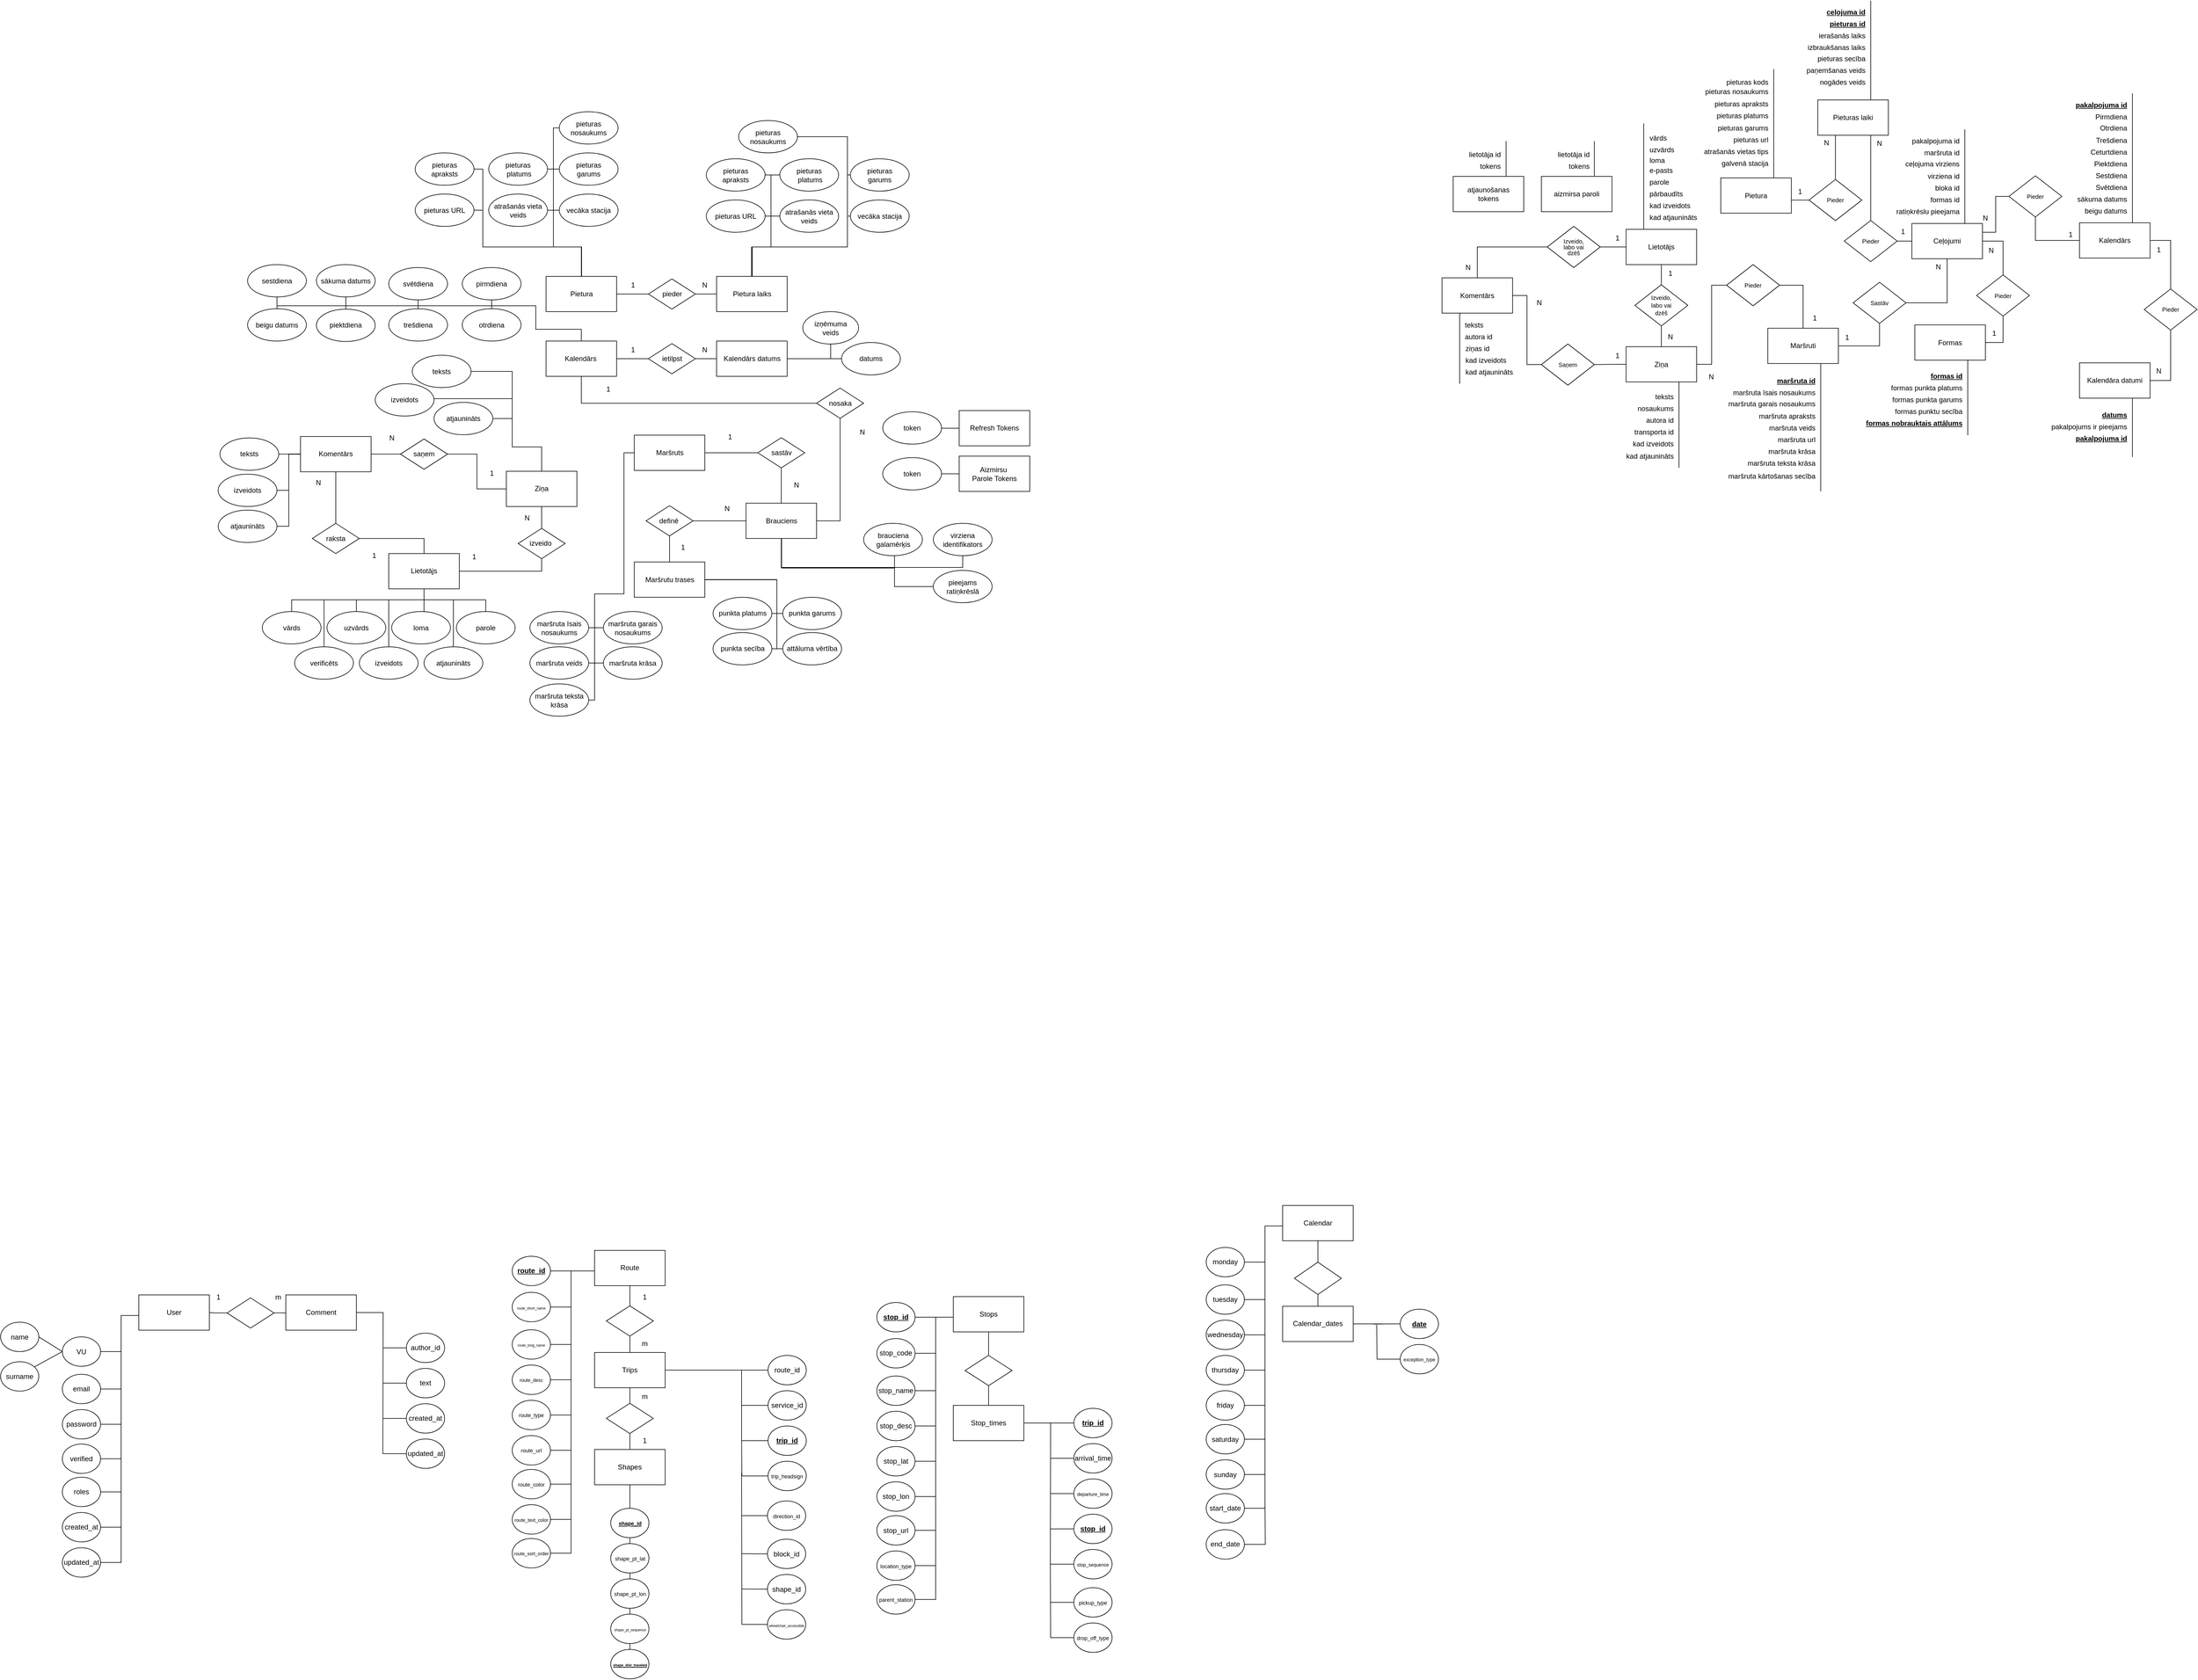 <mxfile version="21.3.2" type="device">
  <diagram id="giz9mvwU6z_DGshHOJeh" name="Page-1">
    <mxGraphModel dx="3752" dy="1132" grid="1" gridSize="10" guides="1" tooltips="1" connect="1" arrows="0" fold="1" page="1" pageScale="1" pageWidth="827" pageHeight="1169" background="none" math="0" shadow="0">
      <root>
        <mxCell id="0" />
        <mxCell id="1" parent="0" />
        <mxCell id="VoiYS4UrSf8IiBcxm84w-45" style="edgeStyle=orthogonalEdgeStyle;rounded=0;orthogonalLoop=1;jettySize=auto;html=1;endArrow=none;endFill=0;" parent="1" source="VoiYS4UrSf8IiBcxm84w-2" edge="1">
          <mxGeometry relative="1" as="geometry">
            <mxPoint x="-1025" y="3662.12" as="targetPoint" />
            <Array as="points">
              <mxPoint x="-1025" y="3277.12" />
            </Array>
          </mxGeometry>
        </mxCell>
        <mxCell id="VoiYS4UrSf8IiBcxm84w-2" value="User" style="rounded=0;whiteSpace=wrap;html=1;" parent="1" vertex="1">
          <mxGeometry x="-995" y="3242.12" width="120" height="60" as="geometry" />
        </mxCell>
        <mxCell id="VoiYS4UrSf8IiBcxm84w-34" style="rounded=0;orthogonalLoop=1;jettySize=auto;html=1;exitX=0;exitY=0.5;exitDx=0;exitDy=0;entryX=1;entryY=0.5;entryDx=0;entryDy=0;endArrow=none;endFill=0;" parent="1" source="VoiYS4UrSf8IiBcxm84w-13" target="VoiYS4UrSf8IiBcxm84w-27" edge="1">
          <mxGeometry relative="1" as="geometry" />
        </mxCell>
        <mxCell id="VoiYS4UrSf8IiBcxm84w-47" style="edgeStyle=orthogonalEdgeStyle;rounded=0;orthogonalLoop=1;jettySize=auto;html=1;endArrow=none;endFill=0;" parent="1" source="VoiYS4UrSf8IiBcxm84w-13" edge="1">
          <mxGeometry relative="1" as="geometry">
            <mxPoint x="-1025" y="3338.52" as="targetPoint" />
          </mxGeometry>
        </mxCell>
        <mxCell id="VoiYS4UrSf8IiBcxm84w-13" value="VU" style="ellipse;whiteSpace=wrap;html=1;" parent="1" vertex="1">
          <mxGeometry x="-1125" y="3313.52" width="65" height="50" as="geometry" />
        </mxCell>
        <mxCell id="VoiYS4UrSf8IiBcxm84w-27" value="name" style="ellipse;whiteSpace=wrap;html=1;" parent="1" vertex="1">
          <mxGeometry x="-1230" y="3288.52" width="65" height="50" as="geometry" />
        </mxCell>
        <mxCell id="VoiYS4UrSf8IiBcxm84w-35" style="rounded=0;orthogonalLoop=1;jettySize=auto;html=1;exitX=1;exitY=0;exitDx=0;exitDy=0;entryX=0;entryY=0.5;entryDx=0;entryDy=0;endArrow=none;endFill=0;" parent="1" target="VoiYS4UrSf8IiBcxm84w-13" edge="1">
          <mxGeometry relative="1" as="geometry">
            <mxPoint x="-1130" y="3338.52" as="targetPoint" />
            <mxPoint x="-1174.698" y="3365.706" as="sourcePoint" />
          </mxGeometry>
        </mxCell>
        <mxCell id="VoiYS4UrSf8IiBcxm84w-28" value="surname" style="ellipse;whiteSpace=wrap;html=1;" parent="1" vertex="1">
          <mxGeometry x="-1230" y="3355.71" width="65" height="50" as="geometry" />
        </mxCell>
        <mxCell id="VoiYS4UrSf8IiBcxm84w-48" style="edgeStyle=orthogonalEdgeStyle;rounded=0;orthogonalLoop=1;jettySize=auto;html=1;endArrow=none;endFill=0;" parent="1" source="VoiYS4UrSf8IiBcxm84w-29" edge="1">
          <mxGeometry relative="1" as="geometry">
            <mxPoint x="-1025" y="3402.12" as="targetPoint" />
          </mxGeometry>
        </mxCell>
        <mxCell id="VoiYS4UrSf8IiBcxm84w-29" value="email" style="ellipse;whiteSpace=wrap;html=1;" parent="1" vertex="1">
          <mxGeometry x="-1125" y="3377.12" width="65" height="50" as="geometry" />
        </mxCell>
        <mxCell id="VoiYS4UrSf8IiBcxm84w-49" style="edgeStyle=orthogonalEdgeStyle;rounded=0;orthogonalLoop=1;jettySize=auto;html=1;endArrow=none;endFill=0;" parent="1" source="VoiYS4UrSf8IiBcxm84w-30" edge="1">
          <mxGeometry relative="1" as="geometry">
            <mxPoint x="-1025" y="3462.12" as="targetPoint" />
          </mxGeometry>
        </mxCell>
        <mxCell id="VoiYS4UrSf8IiBcxm84w-30" value="password" style="ellipse;whiteSpace=wrap;html=1;" parent="1" vertex="1">
          <mxGeometry x="-1125" y="3437.12" width="65" height="50" as="geometry" />
        </mxCell>
        <mxCell id="VoiYS4UrSf8IiBcxm84w-51" style="edgeStyle=orthogonalEdgeStyle;rounded=0;orthogonalLoop=1;jettySize=auto;html=1;endArrow=none;endFill=0;" parent="1" source="VoiYS4UrSf8IiBcxm84w-31" edge="1">
          <mxGeometry relative="1" as="geometry">
            <mxPoint x="-1025" y="3637.12" as="targetPoint" />
          </mxGeometry>
        </mxCell>
        <mxCell id="VoiYS4UrSf8IiBcxm84w-31" value="created_at" style="ellipse;whiteSpace=wrap;html=1;" parent="1" vertex="1">
          <mxGeometry x="-1125" y="3612.12" width="65" height="50" as="geometry" />
        </mxCell>
        <mxCell id="VoiYS4UrSf8IiBcxm84w-52" style="edgeStyle=orthogonalEdgeStyle;rounded=0;orthogonalLoop=1;jettySize=auto;html=1;endArrow=none;endFill=0;" parent="1" source="VoiYS4UrSf8IiBcxm84w-32" edge="1">
          <mxGeometry relative="1" as="geometry">
            <mxPoint x="-1025" y="3662.12" as="targetPoint" />
            <Array as="points">
              <mxPoint x="-1025" y="3697.12" />
            </Array>
          </mxGeometry>
        </mxCell>
        <mxCell id="VoiYS4UrSf8IiBcxm84w-32" value="updated_at" style="ellipse;whiteSpace=wrap;html=1;" parent="1" vertex="1">
          <mxGeometry x="-1125" y="3672.12" width="65" height="50" as="geometry" />
        </mxCell>
        <mxCell id="VoiYS4UrSf8IiBcxm84w-78" style="edgeStyle=orthogonalEdgeStyle;rounded=0;orthogonalLoop=1;jettySize=auto;html=1;endArrow=none;endFill=0;" parent="1" source="VoiYS4UrSf8IiBcxm84w-54" edge="1">
          <mxGeometry relative="1" as="geometry">
            <mxPoint x="-580" y="3500.72" as="targetPoint" />
          </mxGeometry>
        </mxCell>
        <mxCell id="VoiYS4UrSf8IiBcxm84w-54" value="Comment" style="rounded=0;whiteSpace=wrap;html=1;" parent="1" vertex="1">
          <mxGeometry x="-745" y="3242.12" width="120" height="60" as="geometry" />
        </mxCell>
        <mxCell id="VoiYS4UrSf8IiBcxm84w-83" style="edgeStyle=orthogonalEdgeStyle;rounded=0;orthogonalLoop=1;jettySize=auto;html=1;endArrow=none;endFill=0;" parent="1" source="VoiYS4UrSf8IiBcxm84w-62" edge="1">
          <mxGeometry relative="1" as="geometry">
            <mxPoint x="-580" y="3332.12" as="targetPoint" />
          </mxGeometry>
        </mxCell>
        <mxCell id="VoiYS4UrSf8IiBcxm84w-62" value="author_id" style="ellipse;whiteSpace=wrap;html=1;" parent="1" vertex="1">
          <mxGeometry x="-540" y="3307.12" width="65" height="50" as="geometry" />
        </mxCell>
        <mxCell id="VoiYS4UrSf8IiBcxm84w-82" style="edgeStyle=orthogonalEdgeStyle;rounded=0;orthogonalLoop=1;jettySize=auto;html=1;endArrow=none;endFill=0;" parent="1" source="VoiYS4UrSf8IiBcxm84w-64" edge="1">
          <mxGeometry relative="1" as="geometry">
            <mxPoint x="-580" y="3392.12" as="targetPoint" />
          </mxGeometry>
        </mxCell>
        <mxCell id="VoiYS4UrSf8IiBcxm84w-64" value="text" style="ellipse;whiteSpace=wrap;html=1;" parent="1" vertex="1">
          <mxGeometry x="-540" y="3367.12" width="65" height="50" as="geometry" />
        </mxCell>
        <mxCell id="VoiYS4UrSf8IiBcxm84w-81" style="edgeStyle=orthogonalEdgeStyle;rounded=0;orthogonalLoop=1;jettySize=auto;html=1;exitX=0;exitY=0.5;exitDx=0;exitDy=0;endArrow=none;endFill=0;" parent="1" source="VoiYS4UrSf8IiBcxm84w-66" edge="1">
          <mxGeometry relative="1" as="geometry">
            <mxPoint x="-580" y="3452.291" as="targetPoint" />
          </mxGeometry>
        </mxCell>
        <mxCell id="VoiYS4UrSf8IiBcxm84w-66" value="created_at" style="ellipse;whiteSpace=wrap;html=1;" parent="1" vertex="1">
          <mxGeometry x="-540" y="3427.12" width="65" height="50" as="geometry" />
        </mxCell>
        <mxCell id="VoiYS4UrSf8IiBcxm84w-79" style="edgeStyle=orthogonalEdgeStyle;rounded=0;orthogonalLoop=1;jettySize=auto;html=1;endArrow=none;endFill=0;" parent="1" source="VoiYS4UrSf8IiBcxm84w-68" edge="1">
          <mxGeometry relative="1" as="geometry">
            <mxPoint x="-580" y="3500.72" as="targetPoint" />
            <Array as="points">
              <mxPoint x="-580" y="3511.72" />
            </Array>
          </mxGeometry>
        </mxCell>
        <mxCell id="VoiYS4UrSf8IiBcxm84w-68" value="updated_at" style="ellipse;whiteSpace=wrap;html=1;" parent="1" vertex="1">
          <mxGeometry x="-540" y="3487.12" width="65" height="50" as="geometry" />
        </mxCell>
        <mxCell id="VoiYS4UrSf8IiBcxm84w-85" style="edgeStyle=orthogonalEdgeStyle;rounded=0;orthogonalLoop=1;jettySize=auto;html=1;endArrow=none;endFill=0;" parent="1" edge="1">
          <mxGeometry relative="1" as="geometry">
            <mxPoint x="-260" y="3501.41" as="targetPoint" />
            <Array as="points">
              <mxPoint x="-260" y="3201.41" />
            </Array>
            <mxPoint x="-220" y="3201.422" as="sourcePoint" />
          </mxGeometry>
        </mxCell>
        <mxCell id="VoiYS4UrSf8IiBcxm84w-86" value="Route" style="rounded=0;whiteSpace=wrap;html=1;" parent="1" vertex="1">
          <mxGeometry x="-220" y="3166.41" width="120" height="60" as="geometry" />
        </mxCell>
        <mxCell id="VoiYS4UrSf8IiBcxm84w-87" style="edgeStyle=orthogonalEdgeStyle;rounded=0;orthogonalLoop=1;jettySize=auto;html=1;endArrow=none;endFill=0;" parent="1" source="VoiYS4UrSf8IiBcxm84w-88" edge="1">
          <mxGeometry relative="1" as="geometry">
            <mxPoint x="-260" y="3262.81" as="targetPoint" />
          </mxGeometry>
        </mxCell>
        <mxCell id="VoiYS4UrSf8IiBcxm84w-88" value="&lt;font style=&quot;font-size: 6px;&quot;&gt;route_short_name &lt;/font&gt;" style="ellipse;whiteSpace=wrap;html=1;" parent="1" vertex="1">
          <mxGeometry x="-360" y="3237.81" width="65" height="50" as="geometry" />
        </mxCell>
        <mxCell id="VoiYS4UrSf8IiBcxm84w-89" style="edgeStyle=orthogonalEdgeStyle;rounded=0;orthogonalLoop=1;jettySize=auto;html=1;endArrow=none;endFill=0;" parent="1" source="VoiYS4UrSf8IiBcxm84w-90" edge="1">
          <mxGeometry relative="1" as="geometry">
            <mxPoint x="-260" y="3326.41" as="targetPoint" />
          </mxGeometry>
        </mxCell>
        <mxCell id="VoiYS4UrSf8IiBcxm84w-90" value="&lt;font style=&quot;font-size: 6px;&quot;&gt;route_long_name &lt;/font&gt;" style="ellipse;whiteSpace=wrap;html=1;" parent="1" vertex="1">
          <mxGeometry x="-360" y="3301.41" width="65" height="50" as="geometry" />
        </mxCell>
        <mxCell id="VoiYS4UrSf8IiBcxm84w-91" style="edgeStyle=orthogonalEdgeStyle;rounded=0;orthogonalLoop=1;jettySize=auto;html=1;endArrow=none;endFill=0;" parent="1" source="VoiYS4UrSf8IiBcxm84w-92" edge="1">
          <mxGeometry relative="1" as="geometry">
            <mxPoint x="-260" y="3386.41" as="targetPoint" />
          </mxGeometry>
        </mxCell>
        <mxCell id="VoiYS4UrSf8IiBcxm84w-92" value="&lt;font style=&quot;font-size: 8px;&quot;&gt;route_desc &lt;/font&gt;" style="ellipse;whiteSpace=wrap;html=1;" parent="1" vertex="1">
          <mxGeometry x="-360" y="3361.41" width="65" height="50" as="geometry" />
        </mxCell>
        <mxCell id="VoiYS4UrSf8IiBcxm84w-93" style="edgeStyle=orthogonalEdgeStyle;rounded=0;orthogonalLoop=1;jettySize=auto;html=1;endArrow=none;endFill=0;" parent="1" source="VoiYS4UrSf8IiBcxm84w-94" edge="1">
          <mxGeometry relative="1" as="geometry">
            <mxPoint x="-260" y="3446.41" as="targetPoint" />
          </mxGeometry>
        </mxCell>
        <mxCell id="VoiYS4UrSf8IiBcxm84w-94" value="&lt;font style=&quot;font-size: 9px;&quot;&gt;route_type &lt;/font&gt;" style="ellipse;whiteSpace=wrap;html=1;" parent="1" vertex="1">
          <mxGeometry x="-360" y="3421.41" width="65" height="50" as="geometry" />
        </mxCell>
        <mxCell id="VoiYS4UrSf8IiBcxm84w-95" style="edgeStyle=orthogonalEdgeStyle;rounded=0;orthogonalLoop=1;jettySize=auto;html=1;endArrow=none;endFill=0;" parent="1" source="VoiYS4UrSf8IiBcxm84w-96" edge="1">
          <mxGeometry relative="1" as="geometry">
            <mxPoint x="-260" y="3501.41" as="targetPoint" />
            <Array as="points">
              <mxPoint x="-260" y="3506.41" />
            </Array>
          </mxGeometry>
        </mxCell>
        <mxCell id="VoiYS4UrSf8IiBcxm84w-96" value="&lt;font style=&quot;font-size: 9px;&quot;&gt;route_url &lt;/font&gt;" style="ellipse;whiteSpace=wrap;html=1;" parent="1" vertex="1">
          <mxGeometry x="-360" y="3481.41" width="65" height="50" as="geometry" />
        </mxCell>
        <mxCell id="VoiYS4UrSf8IiBcxm84w-97" style="edgeStyle=orthogonalEdgeStyle;rounded=0;orthogonalLoop=1;jettySize=auto;html=1;endArrow=none;endFill=0;" parent="1" source="VoiYS4UrSf8IiBcxm84w-98" edge="1">
          <mxGeometry relative="1" as="geometry">
            <mxPoint x="-260" y="3201.41" as="targetPoint" />
          </mxGeometry>
        </mxCell>
        <mxCell id="VoiYS4UrSf8IiBcxm84w-98" value="route_id" style="ellipse;whiteSpace=wrap;html=1;fontStyle=5" parent="1" vertex="1">
          <mxGeometry x="-360" y="3176.41" width="65" height="50" as="geometry" />
        </mxCell>
        <mxCell id="VoiYS4UrSf8IiBcxm84w-99" style="edgeStyle=orthogonalEdgeStyle;rounded=0;orthogonalLoop=1;jettySize=auto;html=1;endArrow=none;endFill=0;" parent="1" source="VoiYS4UrSf8IiBcxm84w-100" edge="1">
          <mxGeometry relative="1" as="geometry">
            <mxPoint x="-260" y="3498.91" as="targetPoint" />
            <Array as="points">
              <mxPoint x="-260" y="3563.91" />
            </Array>
          </mxGeometry>
        </mxCell>
        <mxCell id="VoiYS4UrSf8IiBcxm84w-100" value="&lt;font style=&quot;font-size: 9px;&quot;&gt;route_color &lt;/font&gt;" style="ellipse;whiteSpace=wrap;html=1;" parent="1" vertex="1">
          <mxGeometry x="-360" y="3538.91" width="65" height="50" as="geometry" />
        </mxCell>
        <mxCell id="VoiYS4UrSf8IiBcxm84w-103" style="edgeStyle=orthogonalEdgeStyle;rounded=0;orthogonalLoop=1;jettySize=auto;html=1;endArrow=none;endFill=0;" parent="1" source="VoiYS4UrSf8IiBcxm84w-104" edge="1">
          <mxGeometry relative="1" as="geometry">
            <mxPoint x="-260" y="3618.91" as="targetPoint" />
            <Array as="points">
              <mxPoint x="-260" y="3623.91" />
            </Array>
          </mxGeometry>
        </mxCell>
        <mxCell id="VoiYS4UrSf8IiBcxm84w-104" value="&lt;font style=&quot;font-size: 8px;&quot;&gt;route_text_color &lt;/font&gt;" style="ellipse;whiteSpace=wrap;html=1;" parent="1" vertex="1">
          <mxGeometry x="-360" y="3598.91" width="65" height="50" as="geometry" />
        </mxCell>
        <mxCell id="VoiYS4UrSf8IiBcxm84w-105" style="edgeStyle=orthogonalEdgeStyle;rounded=0;orthogonalLoop=1;jettySize=auto;html=1;endArrow=none;endFill=0;" parent="1" source="VoiYS4UrSf8IiBcxm84w-106" edge="1">
          <mxGeometry relative="1" as="geometry">
            <mxPoint x="-260" y="3558.91" as="targetPoint" />
            <Array as="points">
              <mxPoint x="-260" y="3681.41" />
            </Array>
          </mxGeometry>
        </mxCell>
        <mxCell id="VoiYS4UrSf8IiBcxm84w-106" value="&lt;font style=&quot;font-size: 8px;&quot;&gt;route_sort_order &lt;/font&gt;" style="ellipse;whiteSpace=wrap;html=1;" parent="1" vertex="1">
          <mxGeometry x="-360" y="3656.41" width="65" height="50" as="geometry" />
        </mxCell>
        <mxCell id="NftTX4tSU2wIkaKykXaZ-4" style="edgeStyle=orthogonalEdgeStyle;rounded=0;orthogonalLoop=1;jettySize=auto;html=1;entryX=0.5;entryY=1;entryDx=0;entryDy=0;endArrow=none;endFill=0;" parent="1" source="VoiYS4UrSf8IiBcxm84w-108" target="VoiYS4UrSf8IiBcxm84w-225" edge="1">
          <mxGeometry relative="1" as="geometry" />
        </mxCell>
        <mxCell id="NftTX4tSU2wIkaKykXaZ-5" style="edgeStyle=orthogonalEdgeStyle;rounded=0;orthogonalLoop=1;jettySize=auto;html=1;entryX=0.5;entryY=0;entryDx=0;entryDy=0;endArrow=none;endFill=0;" parent="1" source="VoiYS4UrSf8IiBcxm84w-108" target="VoiYS4UrSf8IiBcxm84w-227" edge="1">
          <mxGeometry relative="1" as="geometry" />
        </mxCell>
        <mxCell id="VoiYS4UrSf8IiBcxm84w-108" value="Trips" style="rounded=0;whiteSpace=wrap;html=1;" parent="1" vertex="1">
          <mxGeometry x="-220" y="3340.01" width="120" height="60" as="geometry" />
        </mxCell>
        <mxCell id="VoiYS4UrSf8IiBcxm84w-109" style="edgeStyle=orthogonalEdgeStyle;rounded=0;orthogonalLoop=1;jettySize=auto;html=1;endArrow=none;endFill=0;entryX=1;entryY=0.5;entryDx=0;entryDy=0;" parent="1" source="VoiYS4UrSf8IiBcxm84w-110" target="VoiYS4UrSf8IiBcxm84w-108" edge="1">
          <mxGeometry relative="1" as="geometry">
            <mxPoint x="30" y="3375.01" as="targetPoint" />
            <Array as="points">
              <mxPoint x="30" y="3430.01" />
              <mxPoint x="30" y="3370.01" />
            </Array>
          </mxGeometry>
        </mxCell>
        <mxCell id="VoiYS4UrSf8IiBcxm84w-110" value="service_id " style="ellipse;whiteSpace=wrap;html=1;" parent="1" vertex="1">
          <mxGeometry x="75" y="3405.01" width="65" height="50" as="geometry" />
        </mxCell>
        <mxCell id="VoiYS4UrSf8IiBcxm84w-111" style="edgeStyle=orthogonalEdgeStyle;rounded=0;orthogonalLoop=1;jettySize=auto;html=1;endArrow=none;endFill=0;" parent="1" source="VoiYS4UrSf8IiBcxm84w-112" edge="1">
          <mxGeometry relative="1" as="geometry">
            <mxPoint x="30" y="3375.01" as="targetPoint" />
            <Array as="points">
              <mxPoint x="30" y="3490.01" />
              <mxPoint x="30" y="3435.01" />
            </Array>
          </mxGeometry>
        </mxCell>
        <mxCell id="VoiYS4UrSf8IiBcxm84w-112" value="&lt;b&gt;&lt;u&gt;trip_id &lt;/u&gt;&lt;/b&gt;" style="ellipse;whiteSpace=wrap;html=1;" parent="1" vertex="1">
          <mxGeometry x="75" y="3465.01" width="65" height="50" as="geometry" />
        </mxCell>
        <mxCell id="VoiYS4UrSf8IiBcxm84w-113" style="edgeStyle=orthogonalEdgeStyle;rounded=0;orthogonalLoop=1;jettySize=auto;html=1;exitX=0;exitY=0.5;exitDx=0;exitDy=0;endArrow=none;endFill=0;" parent="1" source="VoiYS4UrSf8IiBcxm84w-114" edge="1">
          <mxGeometry relative="1" as="geometry">
            <mxPoint x="30" y="3485.01" as="targetPoint" />
          </mxGeometry>
        </mxCell>
        <mxCell id="VoiYS4UrSf8IiBcxm84w-114" value="&lt;font style=&quot;font-size: 9px;&quot;&gt;trip_headsign &lt;/font&gt;" style="ellipse;whiteSpace=wrap;html=1;" parent="1" vertex="1">
          <mxGeometry x="75" y="3525.01" width="65" height="50" as="geometry" />
        </mxCell>
        <mxCell id="NftTX4tSU2wIkaKykXaZ-9" style="edgeStyle=orthogonalEdgeStyle;rounded=0;orthogonalLoop=1;jettySize=auto;html=1;endArrow=none;endFill=0;" parent="1" source="VoiYS4UrSf8IiBcxm84w-116" edge="1">
          <mxGeometry relative="1" as="geometry">
            <mxPoint x="30" y="3617.51" as="targetPoint" />
          </mxGeometry>
        </mxCell>
        <mxCell id="VoiYS4UrSf8IiBcxm84w-116" value="&lt;font style=&quot;font-size: 9px;&quot;&gt;direction_id &lt;/font&gt;" style="ellipse;whiteSpace=wrap;html=1;" parent="1" vertex="1">
          <mxGeometry x="74" y="3592.51" width="65" height="50" as="geometry" />
        </mxCell>
        <mxCell id="NftTX4tSU2wIkaKykXaZ-10" style="edgeStyle=orthogonalEdgeStyle;rounded=0;orthogonalLoop=1;jettySize=auto;html=1;exitX=0;exitY=0.5;exitDx=0;exitDy=0;endArrow=none;endFill=0;" parent="1" source="VoiYS4UrSf8IiBcxm84w-120" edge="1">
          <mxGeometry relative="1" as="geometry">
            <mxPoint x="30" y="3682.182" as="targetPoint" />
          </mxGeometry>
        </mxCell>
        <mxCell id="VoiYS4UrSf8IiBcxm84w-120" value="block_id " style="ellipse;whiteSpace=wrap;html=1;" parent="1" vertex="1">
          <mxGeometry x="74" y="3657.51" width="65" height="50" as="geometry" />
        </mxCell>
        <mxCell id="NftTX4tSU2wIkaKykXaZ-12" style="edgeStyle=orthogonalEdgeStyle;rounded=0;orthogonalLoop=1;jettySize=auto;html=1;exitX=0;exitY=0.5;exitDx=0;exitDy=0;endArrow=none;endFill=0;" parent="1" source="VoiYS4UrSf8IiBcxm84w-122" edge="1">
          <mxGeometry relative="1" as="geometry">
            <mxPoint x="30" y="3742.182" as="targetPoint" />
          </mxGeometry>
        </mxCell>
        <mxCell id="VoiYS4UrSf8IiBcxm84w-122" value="shape_id " style="ellipse;whiteSpace=wrap;html=1;" parent="1" vertex="1">
          <mxGeometry x="74" y="3717.51" width="65" height="50" as="geometry" />
        </mxCell>
        <mxCell id="NftTX4tSU2wIkaKykXaZ-13" style="edgeStyle=orthogonalEdgeStyle;rounded=0;orthogonalLoop=1;jettySize=auto;html=1;endArrow=none;endFill=0;" parent="1" source="VoiYS4UrSf8IiBcxm84w-124" edge="1">
          <mxGeometry relative="1" as="geometry">
            <mxPoint x="30" y="3545.01" as="targetPoint" />
          </mxGeometry>
        </mxCell>
        <mxCell id="VoiYS4UrSf8IiBcxm84w-124" value="&lt;font style=&quot;font-size: 6px;&quot;&gt;wheelchair_accessible &lt;/font&gt;" style="ellipse;whiteSpace=wrap;html=1;" parent="1" vertex="1">
          <mxGeometry x="74" y="3777.51" width="65" height="50" as="geometry" />
        </mxCell>
        <mxCell id="VoiYS4UrSf8IiBcxm84w-127" style="edgeStyle=orthogonalEdgeStyle;rounded=0;orthogonalLoop=1;jettySize=auto;html=1;endArrow=none;endFill=0;" parent="1" source="VoiYS4UrSf8IiBcxm84w-128" edge="1">
          <mxGeometry relative="1" as="geometry">
            <mxPoint x="360" y="3580" as="targetPoint" />
            <Array as="points">
              <mxPoint x="360" y="3280" />
            </Array>
          </mxGeometry>
        </mxCell>
        <mxCell id="VoiYS4UrSf8IiBcxm84w-244" value="" style="edgeStyle=orthogonalEdgeStyle;rounded=0;orthogonalLoop=1;jettySize=auto;html=1;endArrow=none;endFill=0;" parent="1" source="VoiYS4UrSf8IiBcxm84w-128" target="VoiYS4UrSf8IiBcxm84w-228" edge="1">
          <mxGeometry relative="1" as="geometry" />
        </mxCell>
        <mxCell id="VoiYS4UrSf8IiBcxm84w-128" value="Stops" style="rounded=0;whiteSpace=wrap;html=1;" parent="1" vertex="1">
          <mxGeometry x="390" y="3245" width="120" height="60" as="geometry" />
        </mxCell>
        <mxCell id="VoiYS4UrSf8IiBcxm84w-129" style="edgeStyle=orthogonalEdgeStyle;rounded=0;orthogonalLoop=1;jettySize=auto;html=1;endArrow=none;endFill=0;" parent="1" source="VoiYS4UrSf8IiBcxm84w-130" edge="1">
          <mxGeometry relative="1" as="geometry">
            <mxPoint x="360" y="3341.4" as="targetPoint" />
          </mxGeometry>
        </mxCell>
        <mxCell id="VoiYS4UrSf8IiBcxm84w-130" value="stop_code " style="ellipse;whiteSpace=wrap;html=1;" parent="1" vertex="1">
          <mxGeometry x="260" y="3316.4" width="65" height="50" as="geometry" />
        </mxCell>
        <mxCell id="VoiYS4UrSf8IiBcxm84w-131" style="edgeStyle=orthogonalEdgeStyle;rounded=0;orthogonalLoop=1;jettySize=auto;html=1;endArrow=none;endFill=0;" parent="1" source="VoiYS4UrSf8IiBcxm84w-132" edge="1">
          <mxGeometry relative="1" as="geometry">
            <mxPoint x="360" y="3405" as="targetPoint" />
          </mxGeometry>
        </mxCell>
        <mxCell id="VoiYS4UrSf8IiBcxm84w-132" value="stop_name " style="ellipse;whiteSpace=wrap;html=1;" parent="1" vertex="1">
          <mxGeometry x="260" y="3380" width="65" height="50" as="geometry" />
        </mxCell>
        <mxCell id="VoiYS4UrSf8IiBcxm84w-133" style="edgeStyle=orthogonalEdgeStyle;rounded=0;orthogonalLoop=1;jettySize=auto;html=1;endArrow=none;endFill=0;" parent="1" source="VoiYS4UrSf8IiBcxm84w-134" edge="1">
          <mxGeometry relative="1" as="geometry">
            <mxPoint x="360" y="3465" as="targetPoint" />
          </mxGeometry>
        </mxCell>
        <mxCell id="VoiYS4UrSf8IiBcxm84w-134" value="stop_desc " style="ellipse;whiteSpace=wrap;html=1;" parent="1" vertex="1">
          <mxGeometry x="260" y="3440" width="65" height="50" as="geometry" />
        </mxCell>
        <mxCell id="VoiYS4UrSf8IiBcxm84w-135" style="edgeStyle=orthogonalEdgeStyle;rounded=0;orthogonalLoop=1;jettySize=auto;html=1;endArrow=none;endFill=0;" parent="1" source="VoiYS4UrSf8IiBcxm84w-136" edge="1">
          <mxGeometry relative="1" as="geometry">
            <mxPoint x="360" y="3525" as="targetPoint" />
          </mxGeometry>
        </mxCell>
        <mxCell id="VoiYS4UrSf8IiBcxm84w-136" value="stop_lat " style="ellipse;whiteSpace=wrap;html=1;" parent="1" vertex="1">
          <mxGeometry x="260" y="3500" width="65" height="50" as="geometry" />
        </mxCell>
        <mxCell id="VoiYS4UrSf8IiBcxm84w-137" style="edgeStyle=orthogonalEdgeStyle;rounded=0;orthogonalLoop=1;jettySize=auto;html=1;endArrow=none;endFill=0;" parent="1" source="VoiYS4UrSf8IiBcxm84w-138" edge="1">
          <mxGeometry relative="1" as="geometry">
            <mxPoint x="360" y="3580" as="targetPoint" />
            <Array as="points">
              <mxPoint x="360" y="3585" />
            </Array>
          </mxGeometry>
        </mxCell>
        <mxCell id="VoiYS4UrSf8IiBcxm84w-138" value="stop_lon " style="ellipse;whiteSpace=wrap;html=1;" parent="1" vertex="1">
          <mxGeometry x="260" y="3560" width="65" height="50" as="geometry" />
        </mxCell>
        <mxCell id="VoiYS4UrSf8IiBcxm84w-139" style="edgeStyle=orthogonalEdgeStyle;rounded=0;orthogonalLoop=1;jettySize=auto;html=1;endArrow=none;endFill=0;" parent="1" source="VoiYS4UrSf8IiBcxm84w-140" edge="1">
          <mxGeometry relative="1" as="geometry">
            <mxPoint x="360" y="3280" as="targetPoint" />
          </mxGeometry>
        </mxCell>
        <mxCell id="VoiYS4UrSf8IiBcxm84w-140" value="stop_id " style="ellipse;whiteSpace=wrap;html=1;fontStyle=5" parent="1" vertex="1">
          <mxGeometry x="260" y="3255" width="65" height="50" as="geometry" />
        </mxCell>
        <mxCell id="VoiYS4UrSf8IiBcxm84w-141" style="edgeStyle=orthogonalEdgeStyle;rounded=0;orthogonalLoop=1;jettySize=auto;html=1;endArrow=none;endFill=0;" parent="1" source="VoiYS4UrSf8IiBcxm84w-142" edge="1">
          <mxGeometry relative="1" as="geometry">
            <mxPoint x="360" y="3577.5" as="targetPoint" />
            <Array as="points">
              <mxPoint x="360" y="3642.5" />
            </Array>
          </mxGeometry>
        </mxCell>
        <mxCell id="VoiYS4UrSf8IiBcxm84w-142" value="stop_url " style="ellipse;whiteSpace=wrap;html=1;" parent="1" vertex="1">
          <mxGeometry x="260" y="3617.5" width="65" height="50" as="geometry" />
        </mxCell>
        <mxCell id="VoiYS4UrSf8IiBcxm84w-143" style="edgeStyle=orthogonalEdgeStyle;rounded=0;orthogonalLoop=1;jettySize=auto;html=1;endArrow=none;endFill=0;" parent="1" source="VoiYS4UrSf8IiBcxm84w-144" edge="1">
          <mxGeometry relative="1" as="geometry">
            <mxPoint x="360" y="3697.5" as="targetPoint" />
            <Array as="points">
              <mxPoint x="360" y="3702.5" />
            </Array>
          </mxGeometry>
        </mxCell>
        <mxCell id="VoiYS4UrSf8IiBcxm84w-144" value="&lt;font style=&quot;font-size: 9px;&quot;&gt;location_type &lt;/font&gt;" style="ellipse;whiteSpace=wrap;html=1;" parent="1" vertex="1">
          <mxGeometry x="260" y="3677.5" width="65" height="50" as="geometry" />
        </mxCell>
        <mxCell id="VoiYS4UrSf8IiBcxm84w-145" style="edgeStyle=orthogonalEdgeStyle;rounded=0;orthogonalLoop=1;jettySize=auto;html=1;endArrow=none;endFill=0;" parent="1" source="VoiYS4UrSf8IiBcxm84w-146" edge="1">
          <mxGeometry relative="1" as="geometry">
            <mxPoint x="360" y="3637.5" as="targetPoint" />
            <Array as="points">
              <mxPoint x="360" y="3760" />
            </Array>
          </mxGeometry>
        </mxCell>
        <mxCell id="VoiYS4UrSf8IiBcxm84w-146" value="&lt;font style=&quot;font-size: 9px;&quot;&gt;parent_station &lt;/font&gt;" style="ellipse;whiteSpace=wrap;html=1;" parent="1" vertex="1">
          <mxGeometry x="260" y="3735" width="65" height="50" as="geometry" />
        </mxCell>
        <mxCell id="VoiYS4UrSf8IiBcxm84w-149" style="edgeStyle=orthogonalEdgeStyle;rounded=0;orthogonalLoop=1;jettySize=auto;html=1;endArrow=none;endFill=0;" parent="1" source="VoiYS4UrSf8IiBcxm84w-150" edge="1">
          <mxGeometry relative="1" as="geometry">
            <mxPoint x="555" y="3688.6" as="targetPoint" />
          </mxGeometry>
        </mxCell>
        <mxCell id="VoiYS4UrSf8IiBcxm84w-150" value="Stop_times" style="rounded=0;whiteSpace=wrap;html=1;" parent="1" vertex="1">
          <mxGeometry x="390" y="3430" width="120" height="60" as="geometry" />
        </mxCell>
        <mxCell id="VoiYS4UrSf8IiBcxm84w-151" style="edgeStyle=orthogonalEdgeStyle;rounded=0;orthogonalLoop=1;jettySize=auto;html=1;endArrow=none;endFill=0;" parent="1" source="VoiYS4UrSf8IiBcxm84w-152" edge="1">
          <mxGeometry relative="1" as="geometry">
            <mxPoint x="555" y="3520" as="targetPoint" />
          </mxGeometry>
        </mxCell>
        <mxCell id="VoiYS4UrSf8IiBcxm84w-152" value="arrival_time " style="ellipse;whiteSpace=wrap;html=1;" parent="1" vertex="1">
          <mxGeometry x="595" y="3495" width="65" height="50" as="geometry" />
        </mxCell>
        <mxCell id="VoiYS4UrSf8IiBcxm84w-153" style="edgeStyle=orthogonalEdgeStyle;rounded=0;orthogonalLoop=1;jettySize=auto;html=1;endArrow=none;endFill=0;" parent="1" source="VoiYS4UrSf8IiBcxm84w-154" edge="1">
          <mxGeometry relative="1" as="geometry">
            <mxPoint x="555" y="3580" as="targetPoint" />
          </mxGeometry>
        </mxCell>
        <mxCell id="VoiYS4UrSf8IiBcxm84w-154" value="&lt;font style=&quot;font-size: 8px;&quot;&gt;departure_time &lt;/font&gt;" style="ellipse;whiteSpace=wrap;html=1;" parent="1" vertex="1">
          <mxGeometry x="595" y="3555" width="65" height="50" as="geometry" />
        </mxCell>
        <mxCell id="VoiYS4UrSf8IiBcxm84w-155" style="edgeStyle=orthogonalEdgeStyle;rounded=0;orthogonalLoop=1;jettySize=auto;html=1;exitX=0;exitY=0.5;exitDx=0;exitDy=0;endArrow=none;endFill=0;" parent="1" source="VoiYS4UrSf8IiBcxm84w-156" edge="1">
          <mxGeometry relative="1" as="geometry">
            <mxPoint x="555" y="3640.171" as="targetPoint" />
          </mxGeometry>
        </mxCell>
        <mxCell id="VoiYS4UrSf8IiBcxm84w-156" value="stop_id " style="ellipse;whiteSpace=wrap;html=1;fontStyle=5" parent="1" vertex="1">
          <mxGeometry x="595" y="3615" width="65" height="50" as="geometry" />
        </mxCell>
        <mxCell id="VoiYS4UrSf8IiBcxm84w-157" style="edgeStyle=orthogonalEdgeStyle;rounded=0;orthogonalLoop=1;jettySize=auto;html=1;endArrow=none;endFill=0;" parent="1" source="VoiYS4UrSf8IiBcxm84w-158" edge="1">
          <mxGeometry relative="1" as="geometry">
            <mxPoint x="555" y="3688.6" as="targetPoint" />
            <Array as="points">
              <mxPoint x="555" y="3699.6" />
            </Array>
          </mxGeometry>
        </mxCell>
        <mxCell id="VoiYS4UrSf8IiBcxm84w-158" value="&lt;font style=&quot;font-size: 8px;&quot;&gt;stop_sequence &lt;/font&gt;" style="ellipse;whiteSpace=wrap;html=1;" parent="1" vertex="1">
          <mxGeometry x="595" y="3675" width="65" height="50" as="geometry" />
        </mxCell>
        <mxCell id="VoiYS4UrSf8IiBcxm84w-159" style="edgeStyle=orthogonalEdgeStyle;rounded=0;orthogonalLoop=1;jettySize=auto;html=1;endArrow=none;endFill=0;" parent="1" source="VoiYS4UrSf8IiBcxm84w-160" edge="1">
          <mxGeometry relative="1" as="geometry">
            <mxPoint x="555" y="3460" as="targetPoint" />
          </mxGeometry>
        </mxCell>
        <mxCell id="VoiYS4UrSf8IiBcxm84w-160" value="trip_id " style="ellipse;whiteSpace=wrap;html=1;fontStyle=5" parent="1" vertex="1">
          <mxGeometry x="595" y="3435" width="65" height="50" as="geometry" />
        </mxCell>
        <mxCell id="VoiYS4UrSf8IiBcxm84w-161" style="edgeStyle=orthogonalEdgeStyle;rounded=0;orthogonalLoop=1;jettySize=auto;html=1;endArrow=none;endFill=0;" parent="1" source="VoiYS4UrSf8IiBcxm84w-162" edge="1">
          <mxGeometry relative="1" as="geometry">
            <mxPoint x="555" y="3765" as="targetPoint" />
          </mxGeometry>
        </mxCell>
        <mxCell id="VoiYS4UrSf8IiBcxm84w-162" value="&lt;font style=&quot;font-size: 9px;&quot;&gt;pickup_type &lt;/font&gt;" style="ellipse;whiteSpace=wrap;html=1;" parent="1" vertex="1">
          <mxGeometry x="595" y="3740" width="65" height="50" as="geometry" />
        </mxCell>
        <mxCell id="VoiYS4UrSf8IiBcxm84w-163" style="edgeStyle=orthogonalEdgeStyle;rounded=0;orthogonalLoop=1;jettySize=auto;html=1;exitX=0;exitY=0.5;exitDx=0;exitDy=0;endArrow=none;endFill=0;" parent="1" source="VoiYS4UrSf8IiBcxm84w-164" edge="1">
          <mxGeometry relative="1" as="geometry">
            <mxPoint x="555" y="3690" as="targetPoint" />
          </mxGeometry>
        </mxCell>
        <mxCell id="VoiYS4UrSf8IiBcxm84w-164" value="&lt;font style=&quot;font-size: 9px;&quot;&gt;drop_off_type &lt;/font&gt;" style="ellipse;whiteSpace=wrap;html=1;" parent="1" vertex="1">
          <mxGeometry x="595" y="3800" width="65" height="50" as="geometry" />
        </mxCell>
        <mxCell id="VoiYS4UrSf8IiBcxm84w-167" style="edgeStyle=orthogonalEdgeStyle;rounded=0;orthogonalLoop=1;jettySize=auto;html=1;endArrow=none;endFill=0;" parent="1" source="VoiYS4UrSf8IiBcxm84w-168" edge="1">
          <mxGeometry relative="1" as="geometry">
            <mxPoint x="920" y="3425" as="targetPoint" />
            <Array as="points">
              <mxPoint x="920" y="3125" />
            </Array>
          </mxGeometry>
        </mxCell>
        <mxCell id="VoiYS4UrSf8IiBcxm84w-168" value="Calendar" style="rounded=0;whiteSpace=wrap;html=1;" parent="1" vertex="1">
          <mxGeometry x="950" y="3090" width="120" height="60" as="geometry" />
        </mxCell>
        <mxCell id="VoiYS4UrSf8IiBcxm84w-169" style="edgeStyle=orthogonalEdgeStyle;rounded=0;orthogonalLoop=1;jettySize=auto;html=1;endArrow=none;endFill=0;" parent="1" source="VoiYS4UrSf8IiBcxm84w-170" edge="1">
          <mxGeometry relative="1" as="geometry">
            <mxPoint x="920" y="3186.4" as="targetPoint" />
          </mxGeometry>
        </mxCell>
        <mxCell id="VoiYS4UrSf8IiBcxm84w-170" value="monday " style="ellipse;whiteSpace=wrap;html=1;" parent="1" vertex="1">
          <mxGeometry x="820" y="3161.4" width="65" height="50" as="geometry" />
        </mxCell>
        <mxCell id="VoiYS4UrSf8IiBcxm84w-171" style="edgeStyle=orthogonalEdgeStyle;rounded=0;orthogonalLoop=1;jettySize=auto;html=1;endArrow=none;endFill=0;" parent="1" source="VoiYS4UrSf8IiBcxm84w-172" edge="1">
          <mxGeometry relative="1" as="geometry">
            <mxPoint x="920" y="3250" as="targetPoint" />
          </mxGeometry>
        </mxCell>
        <mxCell id="VoiYS4UrSf8IiBcxm84w-172" value="tuesday " style="ellipse;whiteSpace=wrap;html=1;" parent="1" vertex="1">
          <mxGeometry x="820" y="3225" width="65" height="50" as="geometry" />
        </mxCell>
        <mxCell id="VoiYS4UrSf8IiBcxm84w-173" style="edgeStyle=orthogonalEdgeStyle;rounded=0;orthogonalLoop=1;jettySize=auto;html=1;endArrow=none;endFill=0;" parent="1" source="VoiYS4UrSf8IiBcxm84w-174" edge="1">
          <mxGeometry relative="1" as="geometry">
            <mxPoint x="920" y="3310" as="targetPoint" />
          </mxGeometry>
        </mxCell>
        <mxCell id="VoiYS4UrSf8IiBcxm84w-174" value="wednesday " style="ellipse;whiteSpace=wrap;html=1;" parent="1" vertex="1">
          <mxGeometry x="820" y="3285" width="65" height="50" as="geometry" />
        </mxCell>
        <mxCell id="VoiYS4UrSf8IiBcxm84w-175" style="edgeStyle=orthogonalEdgeStyle;rounded=0;orthogonalLoop=1;jettySize=auto;html=1;endArrow=none;endFill=0;" parent="1" source="VoiYS4UrSf8IiBcxm84w-176" edge="1">
          <mxGeometry relative="1" as="geometry">
            <mxPoint x="920" y="3370" as="targetPoint" />
          </mxGeometry>
        </mxCell>
        <mxCell id="VoiYS4UrSf8IiBcxm84w-176" value="thursday " style="ellipse;whiteSpace=wrap;html=1;" parent="1" vertex="1">
          <mxGeometry x="820" y="3345" width="65" height="50" as="geometry" />
        </mxCell>
        <mxCell id="VoiYS4UrSf8IiBcxm84w-177" style="edgeStyle=orthogonalEdgeStyle;rounded=0;orthogonalLoop=1;jettySize=auto;html=1;endArrow=none;endFill=0;" parent="1" source="VoiYS4UrSf8IiBcxm84w-178" edge="1">
          <mxGeometry relative="1" as="geometry">
            <mxPoint x="920" y="3425" as="targetPoint" />
            <Array as="points">
              <mxPoint x="920" y="3430" />
            </Array>
          </mxGeometry>
        </mxCell>
        <mxCell id="VoiYS4UrSf8IiBcxm84w-178" value="friday" style="ellipse;whiteSpace=wrap;html=1;" parent="1" vertex="1">
          <mxGeometry x="820" y="3405" width="65" height="50" as="geometry" />
        </mxCell>
        <mxCell id="VoiYS4UrSf8IiBcxm84w-181" style="edgeStyle=orthogonalEdgeStyle;rounded=0;orthogonalLoop=1;jettySize=auto;html=1;endArrow=none;endFill=0;" parent="1" source="VoiYS4UrSf8IiBcxm84w-182" edge="1">
          <mxGeometry relative="1" as="geometry">
            <mxPoint x="920" y="3422.5" as="targetPoint" />
            <Array as="points">
              <mxPoint x="920" y="3487.5" />
            </Array>
          </mxGeometry>
        </mxCell>
        <mxCell id="VoiYS4UrSf8IiBcxm84w-182" value="saturday " style="ellipse;whiteSpace=wrap;html=1;" parent="1" vertex="1">
          <mxGeometry x="820" y="3462.5" width="65" height="50" as="geometry" />
        </mxCell>
        <mxCell id="VoiYS4UrSf8IiBcxm84w-183" style="edgeStyle=orthogonalEdgeStyle;rounded=0;orthogonalLoop=1;jettySize=auto;html=1;endArrow=none;endFill=0;" parent="1" source="VoiYS4UrSf8IiBcxm84w-184" edge="1">
          <mxGeometry relative="1" as="geometry">
            <mxPoint x="920" y="3542.5" as="targetPoint" />
            <Array as="points">
              <mxPoint x="920" y="3547.5" />
            </Array>
          </mxGeometry>
        </mxCell>
        <mxCell id="VoiYS4UrSf8IiBcxm84w-184" value="sunday " style="ellipse;whiteSpace=wrap;html=1;" parent="1" vertex="1">
          <mxGeometry x="820" y="3522.5" width="65" height="50" as="geometry" />
        </mxCell>
        <mxCell id="VoiYS4UrSf8IiBcxm84w-185" style="edgeStyle=orthogonalEdgeStyle;rounded=0;orthogonalLoop=1;jettySize=auto;html=1;endArrow=none;endFill=0;" parent="1" source="VoiYS4UrSf8IiBcxm84w-186" edge="1">
          <mxGeometry relative="1" as="geometry">
            <mxPoint x="920" y="3482.5" as="targetPoint" />
            <Array as="points">
              <mxPoint x="920" y="3605" />
            </Array>
          </mxGeometry>
        </mxCell>
        <mxCell id="VoiYS4UrSf8IiBcxm84w-186" value="start_date " style="ellipse;whiteSpace=wrap;html=1;" parent="1" vertex="1">
          <mxGeometry x="820" y="3580" width="65" height="50" as="geometry" />
        </mxCell>
        <mxCell id="VoiYS4UrSf8IiBcxm84w-206" style="edgeStyle=orthogonalEdgeStyle;rounded=0;orthogonalLoop=1;jettySize=auto;html=1;endArrow=none;endFill=0;" parent="1" source="VoiYS4UrSf8IiBcxm84w-189" edge="1">
          <mxGeometry relative="1" as="geometry">
            <mxPoint x="1120" y="3291.41" as="targetPoint" />
          </mxGeometry>
        </mxCell>
        <mxCell id="VoiYS4UrSf8IiBcxm84w-189" value="Calendar_dates" style="rounded=0;whiteSpace=wrap;html=1;" parent="1" vertex="1">
          <mxGeometry x="950" y="3261.41" width="120" height="60" as="geometry" />
        </mxCell>
        <mxCell id="VoiYS4UrSf8IiBcxm84w-190" style="edgeStyle=orthogonalEdgeStyle;rounded=0;orthogonalLoop=1;jettySize=auto;html=1;endArrow=none;endFill=0;" parent="1" source="VoiYS4UrSf8IiBcxm84w-191" edge="1">
          <mxGeometry relative="1" as="geometry">
            <mxPoint x="1105" y="3291.81" as="targetPoint" />
          </mxGeometry>
        </mxCell>
        <mxCell id="VoiYS4UrSf8IiBcxm84w-191" value="date&lt;span style=&quot;color: rgb(255, 255, 255); font-family: &amp;quot;Söhne Mono&amp;quot;, Monaco, &amp;quot;Andale Mono&amp;quot;, &amp;quot;Ubuntu Mono&amp;quot;, monospace; font-size: 14px; text-align: left; background-color: rgb(0, 0, 0);&quot;&gt;          &lt;/span&gt;" style="ellipse;whiteSpace=wrap;html=1;fontStyle=5" parent="1" vertex="1">
          <mxGeometry x="1150" y="3266.4" width="65" height="50" as="geometry" />
        </mxCell>
        <mxCell id="VoiYS4UrSf8IiBcxm84w-192" style="edgeStyle=orthogonalEdgeStyle;rounded=0;orthogonalLoop=1;jettySize=auto;html=1;endArrow=none;endFill=0;" parent="1" source="VoiYS4UrSf8IiBcxm84w-193" edge="1">
          <mxGeometry relative="1" as="geometry">
            <mxPoint x="1110" y="3292.82" as="targetPoint" />
          </mxGeometry>
        </mxCell>
        <mxCell id="VoiYS4UrSf8IiBcxm84w-193" value="&lt;font style=&quot;font-size: 8px;&quot;&gt;exception_type&lt;/font&gt;" style="ellipse;whiteSpace=wrap;html=1;" parent="1" vertex="1">
          <mxGeometry x="1150" y="3326.4" width="65" height="50" as="geometry" />
        </mxCell>
        <mxCell id="VoiYS4UrSf8IiBcxm84w-205" style="edgeStyle=orthogonalEdgeStyle;rounded=0;orthogonalLoop=1;jettySize=auto;html=1;endArrow=none;endFill=0;" parent="1" source="VoiYS4UrSf8IiBcxm84w-204" edge="1">
          <mxGeometry relative="1" as="geometry">
            <mxPoint x="920" y="3596.41" as="targetPoint" />
          </mxGeometry>
        </mxCell>
        <mxCell id="VoiYS4UrSf8IiBcxm84w-204" value="end_date " style="ellipse;whiteSpace=wrap;html=1;" parent="1" vertex="1">
          <mxGeometry x="820" y="3641.41" width="65" height="50" as="geometry" />
        </mxCell>
        <mxCell id="VoiYS4UrSf8IiBcxm84w-241" style="edgeStyle=orthogonalEdgeStyle;rounded=0;orthogonalLoop=1;jettySize=auto;html=1;entryX=0.5;entryY=0;entryDx=0;entryDy=0;endArrow=none;endFill=0;" parent="1" source="VoiYS4UrSf8IiBcxm84w-208" target="VoiYS4UrSf8IiBcxm84w-227" edge="1">
          <mxGeometry relative="1" as="geometry">
            <Array as="points">
              <mxPoint x="-160" y="3416.41" />
              <mxPoint x="-160" y="3416.41" />
            </Array>
          </mxGeometry>
        </mxCell>
        <mxCell id="NftTX4tSU2wIkaKykXaZ-28" style="edgeStyle=orthogonalEdgeStyle;rounded=0;orthogonalLoop=1;jettySize=auto;html=1;exitX=0.5;exitY=1;exitDx=0;exitDy=0;entryX=0.5;entryY=0;entryDx=0;entryDy=0;endArrow=none;endFill=0;" parent="1" source="VoiYS4UrSf8IiBcxm84w-208" target="VoiYS4UrSf8IiBcxm84w-218" edge="1">
          <mxGeometry relative="1" as="geometry" />
        </mxCell>
        <mxCell id="VoiYS4UrSf8IiBcxm84w-208" value="Shapes" style="rounded=0;whiteSpace=wrap;html=1;" parent="1" vertex="1">
          <mxGeometry x="-220" y="3505.01" width="120" height="60" as="geometry" />
        </mxCell>
        <mxCell id="NftTX4tSU2wIkaKykXaZ-30" style="edgeStyle=orthogonalEdgeStyle;rounded=0;orthogonalLoop=1;jettySize=auto;html=1;exitX=0.5;exitY=1;exitDx=0;exitDy=0;entryX=0.5;entryY=0;entryDx=0;entryDy=0;endArrow=none;endFill=0;" parent="1" source="VoiYS4UrSf8IiBcxm84w-210" target="VoiYS4UrSf8IiBcxm84w-212" edge="1">
          <mxGeometry relative="1" as="geometry" />
        </mxCell>
        <mxCell id="VoiYS4UrSf8IiBcxm84w-210" value="&lt;font style=&quot;font-size: 9px;&quot;&gt;shape_pt_lat &lt;/font&gt;" style="ellipse;whiteSpace=wrap;html=1;" parent="1" vertex="1">
          <mxGeometry x="-192.5" y="3665.01" width="65" height="50" as="geometry" />
        </mxCell>
        <mxCell id="NftTX4tSU2wIkaKykXaZ-31" style="edgeStyle=orthogonalEdgeStyle;rounded=0;orthogonalLoop=1;jettySize=auto;html=1;exitX=0.5;exitY=1;exitDx=0;exitDy=0;entryX=0.5;entryY=0;entryDx=0;entryDy=0;endArrow=none;endFill=0;" parent="1" source="VoiYS4UrSf8IiBcxm84w-212" target="VoiYS4UrSf8IiBcxm84w-214" edge="1">
          <mxGeometry relative="1" as="geometry" />
        </mxCell>
        <mxCell id="VoiYS4UrSf8IiBcxm84w-212" value="&lt;font style=&quot;font-size: 9px;&quot;&gt;shape_pt_lon &lt;/font&gt;" style="ellipse;whiteSpace=wrap;html=1;" parent="1" vertex="1">
          <mxGeometry x="-192.5" y="3725.01" width="65" height="50" as="geometry" />
        </mxCell>
        <mxCell id="NftTX4tSU2wIkaKykXaZ-32" style="edgeStyle=orthogonalEdgeStyle;rounded=0;orthogonalLoop=1;jettySize=auto;html=1;exitX=0.5;exitY=1;exitDx=0;exitDy=0;entryX=0.5;entryY=0;entryDx=0;entryDy=0;endArrow=none;endFill=0;" parent="1" source="VoiYS4UrSf8IiBcxm84w-214" target="VoiYS4UrSf8IiBcxm84w-216" edge="1">
          <mxGeometry relative="1" as="geometry" />
        </mxCell>
        <mxCell id="VoiYS4UrSf8IiBcxm84w-214" value="&lt;font style=&quot;font-size: 6px;&quot;&gt;shape_pt_sequence&lt;/font&gt;" style="ellipse;whiteSpace=wrap;html=1;" parent="1" vertex="1">
          <mxGeometry x="-192.5" y="3785.01" width="65" height="50" as="geometry" />
        </mxCell>
        <mxCell id="VoiYS4UrSf8IiBcxm84w-216" value="&lt;font style=&quot;font-size: 6px;&quot;&gt;shape_dist_traveled&lt;/font&gt;" style="ellipse;whiteSpace=wrap;html=1;fontStyle=5" parent="1" vertex="1">
          <mxGeometry x="-192.5" y="3845.01" width="65" height="50" as="geometry" />
        </mxCell>
        <mxCell id="NftTX4tSU2wIkaKykXaZ-29" style="edgeStyle=orthogonalEdgeStyle;rounded=0;orthogonalLoop=1;jettySize=auto;html=1;exitX=0.5;exitY=1;exitDx=0;exitDy=0;entryX=0.5;entryY=0;entryDx=0;entryDy=0;endArrow=none;endFill=0;" parent="1" source="VoiYS4UrSf8IiBcxm84w-218" target="VoiYS4UrSf8IiBcxm84w-210" edge="1">
          <mxGeometry relative="1" as="geometry" />
        </mxCell>
        <mxCell id="VoiYS4UrSf8IiBcxm84w-218" value="&lt;font style=&quot;font-size: 9px;&quot;&gt;shape_id &lt;/font&gt;" style="ellipse;whiteSpace=wrap;html=1;fontStyle=5" parent="1" vertex="1">
          <mxGeometry x="-192.5" y="3605.01" width="65" height="50" as="geometry" />
        </mxCell>
        <mxCell id="VoiYS4UrSf8IiBcxm84w-238" value="" style="edgeStyle=orthogonalEdgeStyle;rounded=0;orthogonalLoop=1;jettySize=auto;html=1;endArrow=none;endFill=0;" parent="1" source="VoiYS4UrSf8IiBcxm84w-225" edge="1">
          <mxGeometry relative="1" as="geometry">
            <mxPoint x="-159.941" y="3226.41" as="targetPoint" />
          </mxGeometry>
        </mxCell>
        <mxCell id="VoiYS4UrSf8IiBcxm84w-225" value="" style="rhombus;whiteSpace=wrap;html=1;" parent="1" vertex="1">
          <mxGeometry x="-200" y="3260.71" width="80" height="51.4" as="geometry" />
        </mxCell>
        <mxCell id="VoiYS4UrSf8IiBcxm84w-248" value="" style="edgeStyle=orthogonalEdgeStyle;rounded=0;orthogonalLoop=1;jettySize=auto;html=1;endArrow=none;endFill=0;" parent="1" source="VoiYS4UrSf8IiBcxm84w-226" target="VoiYS4UrSf8IiBcxm84w-2" edge="1">
          <mxGeometry relative="1" as="geometry" />
        </mxCell>
        <mxCell id="VoiYS4UrSf8IiBcxm84w-249" value="" style="edgeStyle=orthogonalEdgeStyle;rounded=0;orthogonalLoop=1;jettySize=auto;html=1;endArrow=none;endFill=0;" parent="1" source="VoiYS4UrSf8IiBcxm84w-226" target="VoiYS4UrSf8IiBcxm84w-54" edge="1">
          <mxGeometry relative="1" as="geometry" />
        </mxCell>
        <mxCell id="VoiYS4UrSf8IiBcxm84w-226" value="" style="rhombus;whiteSpace=wrap;html=1;" parent="1" vertex="1">
          <mxGeometry x="-845" y="3247.12" width="80" height="51.4" as="geometry" />
        </mxCell>
        <mxCell id="VoiYS4UrSf8IiBcxm84w-242" style="edgeStyle=orthogonalEdgeStyle;rounded=0;orthogonalLoop=1;jettySize=auto;html=1;endArrow=none;endFill=0;" parent="1" source="VoiYS4UrSf8IiBcxm84w-227" edge="1">
          <mxGeometry relative="1" as="geometry">
            <mxPoint x="-160" y="3486.41" as="targetPoint" />
          </mxGeometry>
        </mxCell>
        <mxCell id="VoiYS4UrSf8IiBcxm84w-227" value="" style="rhombus;whiteSpace=wrap;html=1;" parent="1" vertex="1">
          <mxGeometry x="-200" y="3426.41" width="80" height="51.4" as="geometry" />
        </mxCell>
        <mxCell id="VoiYS4UrSf8IiBcxm84w-243" value="" style="edgeStyle=orthogonalEdgeStyle;rounded=0;orthogonalLoop=1;jettySize=auto;html=1;endArrow=none;endFill=0;" parent="1" source="VoiYS4UrSf8IiBcxm84w-228" target="VoiYS4UrSf8IiBcxm84w-150" edge="1">
          <mxGeometry relative="1" as="geometry" />
        </mxCell>
        <mxCell id="VoiYS4UrSf8IiBcxm84w-228" value="" style="rhombus;whiteSpace=wrap;html=1;" parent="1" vertex="1">
          <mxGeometry x="410" y="3345" width="80" height="51.4" as="geometry" />
        </mxCell>
        <mxCell id="VoiYS4UrSf8IiBcxm84w-246" style="edgeStyle=orthogonalEdgeStyle;rounded=0;orthogonalLoop=1;jettySize=auto;html=1;entryX=0.5;entryY=1;entryDx=0;entryDy=0;endArrow=none;endFill=0;" parent="1" source="VoiYS4UrSf8IiBcxm84w-229" target="VoiYS4UrSf8IiBcxm84w-168" edge="1">
          <mxGeometry relative="1" as="geometry" />
        </mxCell>
        <mxCell id="VoiYS4UrSf8IiBcxm84w-247" style="edgeStyle=orthogonalEdgeStyle;rounded=0;orthogonalLoop=1;jettySize=auto;html=1;entryX=0.5;entryY=0;entryDx=0;entryDy=0;endArrow=none;endFill=0;" parent="1" source="VoiYS4UrSf8IiBcxm84w-229" target="VoiYS4UrSf8IiBcxm84w-189" edge="1">
          <mxGeometry relative="1" as="geometry" />
        </mxCell>
        <mxCell id="VoiYS4UrSf8IiBcxm84w-229" value="" style="rhombus;whiteSpace=wrap;html=1;" parent="1" vertex="1">
          <mxGeometry x="970" y="3186.41" width="80" height="55" as="geometry" />
        </mxCell>
        <mxCell id="NftTX4tSU2wIkaKykXaZ-1" style="edgeStyle=orthogonalEdgeStyle;rounded=0;orthogonalLoop=1;jettySize=auto;html=1;endArrow=none;endFill=0;" parent="1" source="NftTX4tSU2wIkaKykXaZ-2" edge="1">
          <mxGeometry relative="1" as="geometry">
            <mxPoint x="-1025" y="3520.71" as="targetPoint" />
          </mxGeometry>
        </mxCell>
        <mxCell id="NftTX4tSU2wIkaKykXaZ-2" value="verified" style="ellipse;whiteSpace=wrap;html=1;" parent="1" vertex="1">
          <mxGeometry x="-1125" y="3495.71" width="65" height="50" as="geometry" />
        </mxCell>
        <mxCell id="NftTX4tSU2wIkaKykXaZ-8" style="edgeStyle=orthogonalEdgeStyle;rounded=0;orthogonalLoop=1;jettySize=auto;html=1;exitX=0;exitY=0.5;exitDx=0;exitDy=0;entryX=1;entryY=0.5;entryDx=0;entryDy=0;endArrow=none;endFill=0;" parent="1" source="NftTX4tSU2wIkaKykXaZ-3" target="VoiYS4UrSf8IiBcxm84w-108" edge="1">
          <mxGeometry relative="1" as="geometry" />
        </mxCell>
        <mxCell id="NftTX4tSU2wIkaKykXaZ-3" value="route_id" style="ellipse;whiteSpace=wrap;html=1;" parent="1" vertex="1">
          <mxGeometry x="75" y="3345.01" width="65" height="50" as="geometry" />
        </mxCell>
        <mxCell id="NftTX4tSU2wIkaKykXaZ-33" value="1" style="text;html=1;align=center;verticalAlign=middle;resizable=0;points=[];autosize=1;strokeColor=none;fillColor=none;" parent="1" vertex="1">
          <mxGeometry x="-875" y="3230.71" width="30" height="30" as="geometry" />
        </mxCell>
        <mxCell id="NftTX4tSU2wIkaKykXaZ-34" value="&amp;nbsp;m" style="text;html=1;align=center;verticalAlign=middle;resizable=0;points=[];autosize=1;strokeColor=none;fillColor=none;" parent="1" vertex="1">
          <mxGeometry x="-780" y="3230.71" width="40" height="30" as="geometry" />
        </mxCell>
        <mxCell id="NftTX4tSU2wIkaKykXaZ-35" value="1" style="text;html=1;align=center;verticalAlign=middle;resizable=0;points=[];autosize=1;strokeColor=none;fillColor=none;" parent="1" vertex="1">
          <mxGeometry x="-150" y="3230.71" width="30" height="30" as="geometry" />
        </mxCell>
        <mxCell id="NftTX4tSU2wIkaKykXaZ-36" value="m" style="text;html=1;align=center;verticalAlign=middle;resizable=0;points=[];autosize=1;strokeColor=none;fillColor=none;" parent="1" vertex="1">
          <mxGeometry x="-150" y="3310.01" width="30" height="30" as="geometry" />
        </mxCell>
        <mxCell id="NftTX4tSU2wIkaKykXaZ-37" value="m" style="text;html=1;align=center;verticalAlign=middle;resizable=0;points=[];autosize=1;strokeColor=none;fillColor=none;" parent="1" vertex="1">
          <mxGeometry x="-150" y="3400.01" width="30" height="30" as="geometry" />
        </mxCell>
        <mxCell id="NftTX4tSU2wIkaKykXaZ-38" value="1" style="text;html=1;align=center;verticalAlign=middle;resizable=0;points=[];autosize=1;strokeColor=none;fillColor=none;" parent="1" vertex="1">
          <mxGeometry x="-150" y="3475.01" width="30" height="30" as="geometry" />
        </mxCell>
        <mxCell id="XMVoX9WNl8gJDdGY4Jgs-1" style="edgeStyle=orthogonalEdgeStyle;rounded=0;orthogonalLoop=1;jettySize=auto;html=1;endArrow=none;endFill=0;" parent="1" source="XMVoX9WNl8gJDdGY4Jgs-2" edge="1">
          <mxGeometry relative="1" as="geometry">
            <mxPoint x="-1025" y="3577.12" as="targetPoint" />
          </mxGeometry>
        </mxCell>
        <mxCell id="XMVoX9WNl8gJDdGY4Jgs-2" value="roles" style="ellipse;whiteSpace=wrap;html=1;" parent="1" vertex="1">
          <mxGeometry x="-1125" y="3552.12" width="65" height="50" as="geometry" />
        </mxCell>
        <mxCell id="JRj3u57FDcJ4VYcvqJ5s-39" style="edgeStyle=orthogonalEdgeStyle;rounded=0;orthogonalLoop=1;jettySize=auto;html=1;exitX=1;exitY=0.5;exitDx=0;exitDy=0;entryX=0.5;entryY=1;entryDx=0;entryDy=0;endArrow=none;endFill=0;" parent="1" source="JRj3u57FDcJ4VYcvqJ5s-1" target="JRj3u57FDcJ4VYcvqJ5s-38" edge="1">
          <mxGeometry relative="1" as="geometry" />
        </mxCell>
        <mxCell id="JRj3u57FDcJ4VYcvqJ5s-1" value="Lietotājs" style="rounded=0;whiteSpace=wrap;html=1;" parent="1" vertex="1">
          <mxGeometry x="-570" y="1981.4" width="120" height="60" as="geometry" />
        </mxCell>
        <mxCell id="JRj3u57FDcJ4VYcvqJ5s-2" value="Komentārs" style="rounded=0;whiteSpace=wrap;html=1;" parent="1" vertex="1">
          <mxGeometry x="-720" y="1782.3" width="120" height="60" as="geometry" />
        </mxCell>
        <mxCell id="JRj3u57FDcJ4VYcvqJ5s-16" style="edgeStyle=orthogonalEdgeStyle;rounded=0;orthogonalLoop=1;jettySize=auto;html=1;entryX=0;entryY=0.5;entryDx=0;entryDy=0;endArrow=none;endFill=0;" parent="1" source="JRj3u57FDcJ4VYcvqJ5s-3" target="JRj3u57FDcJ4VYcvqJ5s-11" edge="1">
          <mxGeometry relative="1" as="geometry" />
        </mxCell>
        <mxCell id="JRj3u57FDcJ4VYcvqJ5s-3" value="Maršruts" style="rounded=0;whiteSpace=wrap;html=1;" parent="1" vertex="1">
          <mxGeometry x="-152.5" y="1780" width="120" height="60" as="geometry" />
        </mxCell>
        <mxCell id="JRj3u57FDcJ4VYcvqJ5s-18" style="edgeStyle=orthogonalEdgeStyle;rounded=0;orthogonalLoop=1;jettySize=auto;html=1;entryX=1;entryY=0.5;entryDx=0;entryDy=0;endArrow=none;endFill=0;" parent="1" source="JRj3u57FDcJ4VYcvqJ5s-4" target="JRj3u57FDcJ4VYcvqJ5s-12" edge="1">
          <mxGeometry relative="1" as="geometry" />
        </mxCell>
        <mxCell id="JRj3u57FDcJ4VYcvqJ5s-61" style="edgeStyle=orthogonalEdgeStyle;rounded=0;orthogonalLoop=1;jettySize=auto;html=1;exitX=1;exitY=0.5;exitDx=0;exitDy=0;entryX=0.5;entryY=1;entryDx=0;entryDy=0;endArrow=none;endFill=0;" parent="1" source="JRj3u57FDcJ4VYcvqJ5s-4" target="JRj3u57FDcJ4VYcvqJ5s-59" edge="1">
          <mxGeometry relative="1" as="geometry" />
        </mxCell>
        <mxCell id="JRj3u57FDcJ4VYcvqJ5s-4" value="Brauciens" style="rounded=0;whiteSpace=wrap;html=1;" parent="1" vertex="1">
          <mxGeometry x="37.5" y="1895.7" width="120" height="60" as="geometry" />
        </mxCell>
        <mxCell id="JRj3u57FDcJ4VYcvqJ5s-5" value="Maršrutu trases" style="rounded=0;whiteSpace=wrap;html=1;" parent="1" vertex="1">
          <mxGeometry x="-152.5" y="1995.7" width="120" height="60" as="geometry" />
        </mxCell>
        <mxCell id="JRj3u57FDcJ4VYcvqJ5s-20" style="edgeStyle=orthogonalEdgeStyle;rounded=0;orthogonalLoop=1;jettySize=auto;html=1;entryX=0;entryY=0.5;entryDx=0;entryDy=0;endArrow=none;endFill=0;" parent="1" source="JRj3u57FDcJ4VYcvqJ5s-6" target="JRj3u57FDcJ4VYcvqJ5s-13" edge="1">
          <mxGeometry relative="1" as="geometry" />
        </mxCell>
        <mxCell id="JRj3u57FDcJ4VYcvqJ5s-6" value="Pietura" style="rounded=0;whiteSpace=wrap;html=1;" parent="1" vertex="1">
          <mxGeometry x="-302.5" y="1510" width="120" height="60" as="geometry" />
        </mxCell>
        <mxCell id="JRj3u57FDcJ4VYcvqJ5s-7" value="Pietura laiks" style="rounded=0;whiteSpace=wrap;html=1;" parent="1" vertex="1">
          <mxGeometry x="-12.5" y="1510" width="120" height="60" as="geometry" />
        </mxCell>
        <mxCell id="JRj3u57FDcJ4VYcvqJ5s-22" style="edgeStyle=orthogonalEdgeStyle;rounded=0;orthogonalLoop=1;jettySize=auto;html=1;entryX=0;entryY=0.5;entryDx=0;entryDy=0;endArrow=none;endFill=0;" parent="1" source="JRj3u57FDcJ4VYcvqJ5s-8" target="JRj3u57FDcJ4VYcvqJ5s-14" edge="1">
          <mxGeometry relative="1" as="geometry" />
        </mxCell>
        <mxCell id="JRj3u57FDcJ4VYcvqJ5s-62" style="edgeStyle=orthogonalEdgeStyle;rounded=0;orthogonalLoop=1;jettySize=auto;html=1;entryX=0;entryY=0.5;entryDx=0;entryDy=0;endArrow=none;endFill=0;" parent="1" source="JRj3u57FDcJ4VYcvqJ5s-8" target="JRj3u57FDcJ4VYcvqJ5s-59" edge="1">
          <mxGeometry relative="1" as="geometry">
            <Array as="points">
              <mxPoint x="-242" y="1726" />
            </Array>
          </mxGeometry>
        </mxCell>
        <mxCell id="JRj3u57FDcJ4VYcvqJ5s-8" value="Kalendārs&amp;nbsp;" style="rounded=0;whiteSpace=wrap;html=1;" parent="1" vertex="1">
          <mxGeometry x="-302.5" y="1620" width="120" height="60" as="geometry" />
        </mxCell>
        <mxCell id="JRj3u57FDcJ4VYcvqJ5s-166" style="edgeStyle=orthogonalEdgeStyle;rounded=0;orthogonalLoop=1;jettySize=auto;html=1;exitX=1;exitY=0.5;exitDx=0;exitDy=0;entryX=0;entryY=0.5;entryDx=0;entryDy=0;endArrow=none;endFill=0;" parent="1" source="JRj3u57FDcJ4VYcvqJ5s-9" target="JRj3u57FDcJ4VYcvqJ5s-165" edge="1">
          <mxGeometry relative="1" as="geometry" />
        </mxCell>
        <mxCell id="JRj3u57FDcJ4VYcvqJ5s-9" value="Kalendārs datums" style="rounded=0;whiteSpace=wrap;html=1;" parent="1" vertex="1">
          <mxGeometry x="-12.5" y="1620.0" width="120" height="60" as="geometry" />
        </mxCell>
        <mxCell id="JRj3u57FDcJ4VYcvqJ5s-26" style="edgeStyle=orthogonalEdgeStyle;rounded=0;orthogonalLoop=1;jettySize=auto;html=1;entryX=0.5;entryY=0;entryDx=0;entryDy=0;endArrow=none;endFill=0;" parent="1" source="JRj3u57FDcJ4VYcvqJ5s-10" target="JRj3u57FDcJ4VYcvqJ5s-1" edge="1">
          <mxGeometry relative="1" as="geometry" />
        </mxCell>
        <mxCell id="JRj3u57FDcJ4VYcvqJ5s-37" style="edgeStyle=orthogonalEdgeStyle;rounded=0;orthogonalLoop=1;jettySize=auto;html=1;entryX=0.5;entryY=1;entryDx=0;entryDy=0;endArrow=none;endFill=0;" parent="1" source="JRj3u57FDcJ4VYcvqJ5s-10" target="JRj3u57FDcJ4VYcvqJ5s-2" edge="1">
          <mxGeometry relative="1" as="geometry" />
        </mxCell>
        <mxCell id="JRj3u57FDcJ4VYcvqJ5s-10" value="raksta" style="rhombus;whiteSpace=wrap;html=1;" parent="1" vertex="1">
          <mxGeometry x="-700" y="1930.0" width="80" height="51.4" as="geometry" />
        </mxCell>
        <mxCell id="JRj3u57FDcJ4VYcvqJ5s-17" style="edgeStyle=orthogonalEdgeStyle;rounded=0;orthogonalLoop=1;jettySize=auto;html=1;entryX=0.5;entryY=0;entryDx=0;entryDy=0;endArrow=none;endFill=0;" parent="1" source="JRj3u57FDcJ4VYcvqJ5s-11" target="JRj3u57FDcJ4VYcvqJ5s-4" edge="1">
          <mxGeometry relative="1" as="geometry" />
        </mxCell>
        <mxCell id="JRj3u57FDcJ4VYcvqJ5s-11" value="sastāv " style="rhombus;whiteSpace=wrap;html=1;" parent="1" vertex="1">
          <mxGeometry x="57.5" y="1784.3" width="80" height="51.4" as="geometry" />
        </mxCell>
        <mxCell id="JRj3u57FDcJ4VYcvqJ5s-19" style="edgeStyle=orthogonalEdgeStyle;rounded=0;orthogonalLoop=1;jettySize=auto;html=1;endArrow=none;endFill=0;" parent="1" source="JRj3u57FDcJ4VYcvqJ5s-12" target="JRj3u57FDcJ4VYcvqJ5s-5" edge="1">
          <mxGeometry relative="1" as="geometry" />
        </mxCell>
        <mxCell id="JRj3u57FDcJ4VYcvqJ5s-12" value="definē&amp;nbsp; " style="rhombus;whiteSpace=wrap;html=1;" parent="1" vertex="1">
          <mxGeometry x="-132.5" y="1900" width="80" height="51.4" as="geometry" />
        </mxCell>
        <mxCell id="JRj3u57FDcJ4VYcvqJ5s-21" style="edgeStyle=orthogonalEdgeStyle;rounded=0;orthogonalLoop=1;jettySize=auto;html=1;entryX=0;entryY=0.5;entryDx=0;entryDy=0;endArrow=none;endFill=0;" parent="1" source="JRj3u57FDcJ4VYcvqJ5s-13" target="JRj3u57FDcJ4VYcvqJ5s-7" edge="1">
          <mxGeometry relative="1" as="geometry" />
        </mxCell>
        <mxCell id="JRj3u57FDcJ4VYcvqJ5s-13" value="pieder " style="rhombus;whiteSpace=wrap;html=1;" parent="1" vertex="1">
          <mxGeometry x="-128.5" y="1514.3" width="80" height="51.4" as="geometry" />
        </mxCell>
        <mxCell id="JRj3u57FDcJ4VYcvqJ5s-23" style="edgeStyle=orthogonalEdgeStyle;rounded=0;orthogonalLoop=1;jettySize=auto;html=1;entryX=0;entryY=0.5;entryDx=0;entryDy=0;endArrow=none;endFill=0;" parent="1" source="JRj3u57FDcJ4VYcvqJ5s-14" target="JRj3u57FDcJ4VYcvqJ5s-9" edge="1">
          <mxGeometry relative="1" as="geometry" />
        </mxCell>
        <mxCell id="JRj3u57FDcJ4VYcvqJ5s-14" value="ietilpst" style="rhombus;whiteSpace=wrap;html=1;" parent="1" vertex="1">
          <mxGeometry x="-128.5" y="1624.3" width="80" height="51.4" as="geometry" />
        </mxCell>
        <mxCell id="JRj3u57FDcJ4VYcvqJ5s-27" value="Refresh Tokens" style="rounded=0;whiteSpace=wrap;html=1;" parent="1" vertex="1">
          <mxGeometry x="400" y="1738.2" width="120" height="60" as="geometry" />
        </mxCell>
        <mxCell id="JRj3u57FDcJ4VYcvqJ5s-28" value="Aizmirsu&amp;nbsp;&lt;br&gt;Parole&amp;nbsp;Tokens" style="rounded=0;whiteSpace=wrap;html=1;" parent="1" vertex="1">
          <mxGeometry x="400" y="1815.7" width="120" height="60" as="geometry" />
        </mxCell>
        <mxCell id="JRj3u57FDcJ4VYcvqJ5s-31" value="1" style="text;html=1;align=center;verticalAlign=middle;resizable=0;points=[];autosize=1;strokeColor=none;fillColor=none;" parent="1" vertex="1">
          <mxGeometry x="-5" y="1768" width="30" height="30" as="geometry" />
        </mxCell>
        <mxCell id="JRj3u57FDcJ4VYcvqJ5s-32" value="N" style="text;html=1;align=center;verticalAlign=middle;resizable=0;points=[];autosize=1;strokeColor=none;fillColor=none;" parent="1" vertex="1">
          <mxGeometry x="107.5" y="1850" width="30" height="30" as="geometry" />
        </mxCell>
        <mxCell id="JRj3u57FDcJ4VYcvqJ5s-33" value="N" style="text;html=1;align=center;verticalAlign=middle;resizable=0;points=[];autosize=1;strokeColor=none;fillColor=none;" parent="1" vertex="1">
          <mxGeometry x="-10" y="1890" width="30" height="30" as="geometry" />
        </mxCell>
        <mxCell id="JRj3u57FDcJ4VYcvqJ5s-34" value="1" style="text;html=1;align=center;verticalAlign=middle;resizable=0;points=[];autosize=1;strokeColor=none;fillColor=none;" parent="1" vertex="1">
          <mxGeometry x="-85" y="1955.7" width="30" height="30" as="geometry" />
        </mxCell>
        <mxCell id="JRj3u57FDcJ4VYcvqJ5s-41" style="edgeStyle=orthogonalEdgeStyle;rounded=0;orthogonalLoop=1;jettySize=auto;html=1;entryX=1;entryY=0.5;entryDx=0;entryDy=0;endArrow=none;endFill=0;" parent="1" source="JRj3u57FDcJ4VYcvqJ5s-35" target="JRj3u57FDcJ4VYcvqJ5s-36" edge="1">
          <mxGeometry relative="1" as="geometry" />
        </mxCell>
        <mxCell id="JRj3u57FDcJ4VYcvqJ5s-35" value="Ziņa" style="rounded=0;whiteSpace=wrap;html=1;" parent="1" vertex="1">
          <mxGeometry x="-370" y="1841.4" width="120" height="60" as="geometry" />
        </mxCell>
        <mxCell id="JRj3u57FDcJ4VYcvqJ5s-42" style="edgeStyle=orthogonalEdgeStyle;rounded=0;orthogonalLoop=1;jettySize=auto;html=1;exitX=0;exitY=0.5;exitDx=0;exitDy=0;entryX=1;entryY=0.5;entryDx=0;entryDy=0;endArrow=none;endFill=0;" parent="1" source="JRj3u57FDcJ4VYcvqJ5s-36" target="JRj3u57FDcJ4VYcvqJ5s-2" edge="1">
          <mxGeometry relative="1" as="geometry" />
        </mxCell>
        <mxCell id="JRj3u57FDcJ4VYcvqJ5s-36" value="" style="rhombus;whiteSpace=wrap;html=1;" parent="1" vertex="1">
          <mxGeometry x="-550" y="1786.6" width="80" height="51.4" as="geometry" />
        </mxCell>
        <mxCell id="JRj3u57FDcJ4VYcvqJ5s-40" style="edgeStyle=orthogonalEdgeStyle;rounded=0;orthogonalLoop=1;jettySize=auto;html=1;entryX=0.5;entryY=1;entryDx=0;entryDy=0;endArrow=none;endFill=0;" parent="1" source="JRj3u57FDcJ4VYcvqJ5s-38" target="JRj3u57FDcJ4VYcvqJ5s-35" edge="1">
          <mxGeometry relative="1" as="geometry" />
        </mxCell>
        <mxCell id="JRj3u57FDcJ4VYcvqJ5s-38" value="izveido&amp;nbsp;" style="rhombus;whiteSpace=wrap;html=1;" parent="1" vertex="1">
          <mxGeometry x="-350" y="1938.6" width="80" height="51.4" as="geometry" />
        </mxCell>
        <mxCell id="JRj3u57FDcJ4VYcvqJ5s-44" value="1" style="text;html=1;align=center;verticalAlign=middle;resizable=0;points=[];autosize=1;strokeColor=none;fillColor=none;" parent="1" vertex="1">
          <mxGeometry x="-440" y="1972.3" width="30" height="30" as="geometry" />
        </mxCell>
        <mxCell id="JRj3u57FDcJ4VYcvqJ5s-45" value="1" style="text;html=1;align=center;verticalAlign=middle;resizable=0;points=[];autosize=1;strokeColor=none;fillColor=none;" parent="1" vertex="1">
          <mxGeometry x="-610" y="1970" width="30" height="30" as="geometry" />
        </mxCell>
        <mxCell id="JRj3u57FDcJ4VYcvqJ5s-46" value="1" style="text;html=1;align=center;verticalAlign=middle;resizable=0;points=[];autosize=1;strokeColor=none;fillColor=none;" parent="1" vertex="1">
          <mxGeometry x="-410" y="1830" width="30" height="30" as="geometry" />
        </mxCell>
        <mxCell id="JRj3u57FDcJ4VYcvqJ5s-47" value="N" style="text;html=1;align=center;verticalAlign=middle;resizable=0;points=[];autosize=1;strokeColor=none;fillColor=none;" parent="1" vertex="1">
          <mxGeometry x="-350" y="1905.7" width="30" height="30" as="geometry" />
        </mxCell>
        <mxCell id="JRj3u57FDcJ4VYcvqJ5s-48" value="N" style="text;html=1;align=center;verticalAlign=middle;resizable=0;points=[];autosize=1;strokeColor=none;fillColor=none;" parent="1" vertex="1">
          <mxGeometry x="-705" y="1845.7" width="30" height="30" as="geometry" />
        </mxCell>
        <mxCell id="JRj3u57FDcJ4VYcvqJ5s-49" value="N" style="text;html=1;align=center;verticalAlign=middle;resizable=0;points=[];autosize=1;strokeColor=none;fillColor=none;" parent="1" vertex="1">
          <mxGeometry x="-580" y="1770" width="30" height="30" as="geometry" />
        </mxCell>
        <mxCell id="JRj3u57FDcJ4VYcvqJ5s-54" style="edgeStyle=orthogonalEdgeStyle;rounded=0;orthogonalLoop=1;jettySize=auto;html=1;entryX=0;entryY=0.5;entryDx=0;entryDy=0;endArrow=none;endFill=0;" parent="1" source="JRj3u57FDcJ4VYcvqJ5s-53" target="JRj3u57FDcJ4VYcvqJ5s-27" edge="1">
          <mxGeometry relative="1" as="geometry">
            <Array as="points">
              <mxPoint x="310" y="1768.2" />
            </Array>
          </mxGeometry>
        </mxCell>
        <mxCell id="JRj3u57FDcJ4VYcvqJ5s-53" value="token" style="ellipse;whiteSpace=wrap;html=1;" parent="1" vertex="1">
          <mxGeometry x="270" y="1740.2" width="100" height="55" as="geometry" />
        </mxCell>
        <mxCell id="JRj3u57FDcJ4VYcvqJ5s-57" style="edgeStyle=orthogonalEdgeStyle;rounded=0;orthogonalLoop=1;jettySize=auto;html=1;entryX=0;entryY=0.5;entryDx=0;entryDy=0;endArrow=none;endFill=0;" parent="1" source="JRj3u57FDcJ4VYcvqJ5s-56" target="JRj3u57FDcJ4VYcvqJ5s-28" edge="1">
          <mxGeometry relative="1" as="geometry" />
        </mxCell>
        <mxCell id="JRj3u57FDcJ4VYcvqJ5s-56" value="token" style="ellipse;whiteSpace=wrap;html=1;" parent="1" vertex="1">
          <mxGeometry x="270" y="1818.2" width="100" height="55" as="geometry" />
        </mxCell>
        <mxCell id="JRj3u57FDcJ4VYcvqJ5s-58" value="saņem " style="rhombus;whiteSpace=wrap;html=1;" parent="1" vertex="1">
          <mxGeometry x="-550" y="1786.6" width="80" height="51.4" as="geometry" />
        </mxCell>
        <mxCell id="JRj3u57FDcJ4VYcvqJ5s-59" value="nosaka" style="rhombus;whiteSpace=wrap;html=1;" parent="1" vertex="1">
          <mxGeometry x="157.5" y="1700" width="80" height="51.4" as="geometry" />
        </mxCell>
        <mxCell id="JRj3u57FDcJ4VYcvqJ5s-63" value="1" style="text;html=1;align=center;verticalAlign=middle;resizable=0;points=[];autosize=1;strokeColor=none;fillColor=none;" parent="1" vertex="1">
          <mxGeometry x="-170" y="1620" width="30" height="30" as="geometry" />
        </mxCell>
        <mxCell id="JRj3u57FDcJ4VYcvqJ5s-64" value="N" style="text;html=1;align=center;verticalAlign=middle;resizable=0;points=[];autosize=1;strokeColor=none;fillColor=none;" parent="1" vertex="1">
          <mxGeometry x="-48.5" y="1620" width="30" height="30" as="geometry" />
        </mxCell>
        <mxCell id="JRj3u57FDcJ4VYcvqJ5s-65" value="1" style="text;html=1;align=center;verticalAlign=middle;resizable=0;points=[];autosize=1;strokeColor=none;fillColor=none;" parent="1" vertex="1">
          <mxGeometry x="-170" y="1510" width="30" height="30" as="geometry" />
        </mxCell>
        <mxCell id="JRj3u57FDcJ4VYcvqJ5s-66" value="N" style="text;html=1;align=center;verticalAlign=middle;resizable=0;points=[];autosize=1;strokeColor=none;fillColor=none;" parent="1" vertex="1">
          <mxGeometry x="-48.5" y="1510" width="30" height="30" as="geometry" />
        </mxCell>
        <mxCell id="JRj3u57FDcJ4VYcvqJ5s-67" value="1" style="text;html=1;align=center;verticalAlign=middle;resizable=0;points=[];autosize=1;strokeColor=none;fillColor=none;" parent="1" vertex="1">
          <mxGeometry x="-212.5" y="1686.6" width="30" height="30" as="geometry" />
        </mxCell>
        <mxCell id="JRj3u57FDcJ4VYcvqJ5s-68" value="N" style="text;html=1;align=center;verticalAlign=middle;resizable=0;points=[];autosize=1;strokeColor=none;fillColor=none;" parent="1" vertex="1">
          <mxGeometry x="220" y="1760" width="30" height="30" as="geometry" />
        </mxCell>
        <mxCell id="JRj3u57FDcJ4VYcvqJ5s-82" style="edgeStyle=orthogonalEdgeStyle;rounded=0;orthogonalLoop=1;jettySize=auto;html=1;exitX=0.5;exitY=0;exitDx=0;exitDy=0;entryX=0.5;entryY=1;entryDx=0;entryDy=0;endArrow=none;endFill=0;" parent="1" source="JRj3u57FDcJ4VYcvqJ5s-69" target="JRj3u57FDcJ4VYcvqJ5s-1" edge="1">
          <mxGeometry relative="1" as="geometry">
            <Array as="points">
              <mxPoint x="-625" y="2060" />
              <mxPoint x="-510" y="2060" />
            </Array>
          </mxGeometry>
        </mxCell>
        <mxCell id="JRj3u57FDcJ4VYcvqJ5s-69" value="uzvārds" style="ellipse;whiteSpace=wrap;html=1;" parent="1" vertex="1">
          <mxGeometry x="-675" y="2080" width="100" height="55" as="geometry" />
        </mxCell>
        <mxCell id="JRj3u57FDcJ4VYcvqJ5s-81" style="edgeStyle=orthogonalEdgeStyle;rounded=0;orthogonalLoop=1;jettySize=auto;html=1;exitX=0.5;exitY=0;exitDx=0;exitDy=0;entryX=0.5;entryY=1;entryDx=0;entryDy=0;endArrow=none;endFill=0;" parent="1" source="JRj3u57FDcJ4VYcvqJ5s-70" target="JRj3u57FDcJ4VYcvqJ5s-1" edge="1">
          <mxGeometry relative="1" as="geometry" />
        </mxCell>
        <mxCell id="JRj3u57FDcJ4VYcvqJ5s-70" value="loma" style="ellipse;whiteSpace=wrap;html=1;" parent="1" vertex="1">
          <mxGeometry x="-565" y="2080" width="100" height="55" as="geometry" />
        </mxCell>
        <mxCell id="JRj3u57FDcJ4VYcvqJ5s-83" style="edgeStyle=orthogonalEdgeStyle;rounded=0;orthogonalLoop=1;jettySize=auto;html=1;exitX=0.5;exitY=0;exitDx=0;exitDy=0;entryX=0.5;entryY=1;entryDx=0;entryDy=0;endArrow=none;endFill=0;" parent="1" source="JRj3u57FDcJ4VYcvqJ5s-71" target="JRj3u57FDcJ4VYcvqJ5s-1" edge="1">
          <mxGeometry relative="1" as="geometry">
            <Array as="points">
              <mxPoint x="-735" y="2060" />
              <mxPoint x="-510" y="2060" />
            </Array>
          </mxGeometry>
        </mxCell>
        <mxCell id="JRj3u57FDcJ4VYcvqJ5s-71" value="vārds" style="ellipse;whiteSpace=wrap;html=1;" parent="1" vertex="1">
          <mxGeometry x="-785" y="2080" width="100" height="55" as="geometry" />
        </mxCell>
        <mxCell id="JRj3u57FDcJ4VYcvqJ5s-80" style="edgeStyle=orthogonalEdgeStyle;rounded=0;orthogonalLoop=1;jettySize=auto;html=1;exitX=0.5;exitY=0;exitDx=0;exitDy=0;entryX=0.5;entryY=1;entryDx=0;entryDy=0;endArrow=none;endFill=0;" parent="1" source="JRj3u57FDcJ4VYcvqJ5s-72" target="JRj3u57FDcJ4VYcvqJ5s-1" edge="1">
          <mxGeometry relative="1" as="geometry">
            <Array as="points">
              <mxPoint x="-405" y="2060" />
              <mxPoint x="-510" y="2060" />
            </Array>
          </mxGeometry>
        </mxCell>
        <mxCell id="JRj3u57FDcJ4VYcvqJ5s-72" value="parole" style="ellipse;whiteSpace=wrap;html=1;" parent="1" vertex="1">
          <mxGeometry x="-455" y="2080" width="100" height="55" as="geometry" />
        </mxCell>
        <mxCell id="JRj3u57FDcJ4VYcvqJ5s-87" style="edgeStyle=orthogonalEdgeStyle;rounded=0;orthogonalLoop=1;jettySize=auto;html=1;exitX=0.5;exitY=0;exitDx=0;exitDy=0;entryX=0.5;entryY=1;entryDx=0;entryDy=0;endArrow=none;endFill=0;" parent="1" source="JRj3u57FDcJ4VYcvqJ5s-84" target="JRj3u57FDcJ4VYcvqJ5s-1" edge="1">
          <mxGeometry relative="1" as="geometry">
            <Array as="points">
              <mxPoint x="-460" y="2060" />
              <mxPoint x="-510" y="2060" />
            </Array>
          </mxGeometry>
        </mxCell>
        <mxCell id="JRj3u57FDcJ4VYcvqJ5s-84" value="atjaunināts" style="ellipse;whiteSpace=wrap;html=1;" parent="1" vertex="1">
          <mxGeometry x="-510" y="2140" width="100" height="55" as="geometry" />
        </mxCell>
        <mxCell id="JRj3u57FDcJ4VYcvqJ5s-90" style="edgeStyle=orthogonalEdgeStyle;rounded=0;orthogonalLoop=1;jettySize=auto;html=1;exitX=0.5;exitY=0;exitDx=0;exitDy=0;entryX=0.5;entryY=1;entryDx=0;entryDy=0;endArrow=none;endFill=0;" parent="1" source="JRj3u57FDcJ4VYcvqJ5s-85" target="JRj3u57FDcJ4VYcvqJ5s-1" edge="1">
          <mxGeometry relative="1" as="geometry">
            <Array as="points">
              <mxPoint x="-570" y="2060" />
              <mxPoint x="-510" y="2060" />
            </Array>
          </mxGeometry>
        </mxCell>
        <mxCell id="JRj3u57FDcJ4VYcvqJ5s-85" value="izveidots" style="ellipse;whiteSpace=wrap;html=1;" parent="1" vertex="1">
          <mxGeometry x="-620" y="2140" width="100" height="55" as="geometry" />
        </mxCell>
        <mxCell id="JRj3u57FDcJ4VYcvqJ5s-88" style="edgeStyle=orthogonalEdgeStyle;rounded=0;orthogonalLoop=1;jettySize=auto;html=1;entryX=0.5;entryY=1;entryDx=0;entryDy=0;endArrow=none;endFill=0;" parent="1" source="JRj3u57FDcJ4VYcvqJ5s-86" target="JRj3u57FDcJ4VYcvqJ5s-1" edge="1">
          <mxGeometry relative="1" as="geometry">
            <Array as="points">
              <mxPoint x="-680" y="2060" />
              <mxPoint x="-510" y="2060" />
            </Array>
          </mxGeometry>
        </mxCell>
        <mxCell id="JRj3u57FDcJ4VYcvqJ5s-86" value="verificēts" style="ellipse;whiteSpace=wrap;html=1;" parent="1" vertex="1">
          <mxGeometry x="-730" y="2140" width="100" height="55" as="geometry" />
        </mxCell>
        <mxCell id="JRj3u57FDcJ4VYcvqJ5s-93" style="edgeStyle=orthogonalEdgeStyle;rounded=0;orthogonalLoop=1;jettySize=auto;html=1;exitX=1;exitY=0.5;exitDx=0;exitDy=0;entryX=0;entryY=0.5;entryDx=0;entryDy=0;endArrow=none;endFill=0;" parent="1" source="JRj3u57FDcJ4VYcvqJ5s-91" target="JRj3u57FDcJ4VYcvqJ5s-2" edge="1">
          <mxGeometry relative="1" as="geometry" />
        </mxCell>
        <mxCell id="JRj3u57FDcJ4VYcvqJ5s-91" value="teksts" style="ellipse;whiteSpace=wrap;html=1;" parent="1" vertex="1">
          <mxGeometry x="-857" y="1784.8" width="100" height="55" as="geometry" />
        </mxCell>
        <mxCell id="JRj3u57FDcJ4VYcvqJ5s-214" style="edgeStyle=orthogonalEdgeStyle;rounded=0;orthogonalLoop=1;jettySize=auto;html=1;exitX=1;exitY=0.5;exitDx=0;exitDy=0;entryX=0.5;entryY=0;entryDx=0;entryDy=0;endArrow=none;endFill=0;" parent="1" source="JRj3u57FDcJ4VYcvqJ5s-94" target="JRj3u57FDcJ4VYcvqJ5s-35" edge="1">
          <mxGeometry relative="1" as="geometry">
            <Array as="points">
              <mxPoint x="-360" y="1672" />
              <mxPoint x="-360" y="1800" />
              <mxPoint x="-310" y="1800" />
            </Array>
          </mxGeometry>
        </mxCell>
        <mxCell id="JRj3u57FDcJ4VYcvqJ5s-94" value="teksts" style="ellipse;whiteSpace=wrap;html=1;" parent="1" vertex="1">
          <mxGeometry x="-530" y="1644.1" width="100" height="55" as="geometry" />
        </mxCell>
        <mxCell id="JRj3u57FDcJ4VYcvqJ5s-113" style="edgeStyle=orthogonalEdgeStyle;rounded=0;orthogonalLoop=1;jettySize=auto;html=1;exitX=1;exitY=0.5;exitDx=0;exitDy=0;entryX=0.5;entryY=0;entryDx=0;entryDy=0;endArrow=none;endFill=0;" parent="1" source="JRj3u57FDcJ4VYcvqJ5s-97" target="JRj3u57FDcJ4VYcvqJ5s-6" edge="1">
          <mxGeometry relative="1" as="geometry">
            <Array as="points">
              <mxPoint x="-290" y="1398" />
              <mxPoint x="-290" y="1460" />
              <mxPoint x="-242" y="1460" />
            </Array>
          </mxGeometry>
        </mxCell>
        <mxCell id="JRj3u57FDcJ4VYcvqJ5s-97" value="atrašanās vieta veids" style="ellipse;whiteSpace=wrap;html=1;" parent="1" vertex="1">
          <mxGeometry x="-400" y="1370" width="100" height="55" as="geometry" />
        </mxCell>
        <mxCell id="JRj3u57FDcJ4VYcvqJ5s-109" style="edgeStyle=orthogonalEdgeStyle;rounded=0;orthogonalLoop=1;jettySize=auto;html=1;exitX=0;exitY=0.5;exitDx=0;exitDy=0;entryX=0.5;entryY=0;entryDx=0;entryDy=0;endArrow=none;endFill=0;" parent="1" source="JRj3u57FDcJ4VYcvqJ5s-98" target="JRj3u57FDcJ4VYcvqJ5s-6" edge="1">
          <mxGeometry relative="1" as="geometry">
            <Array as="points">
              <mxPoint x="-290" y="1398" />
              <mxPoint x="-290" y="1460" />
              <mxPoint x="-242" y="1460" />
            </Array>
          </mxGeometry>
        </mxCell>
        <mxCell id="JRj3u57FDcJ4VYcvqJ5s-98" value="vecāka stacija" style="ellipse;whiteSpace=wrap;html=1;" parent="1" vertex="1">
          <mxGeometry x="-280" y="1370" width="100" height="55" as="geometry" />
        </mxCell>
        <mxCell id="JRj3u57FDcJ4VYcvqJ5s-114" style="edgeStyle=orthogonalEdgeStyle;rounded=0;orthogonalLoop=1;jettySize=auto;html=1;exitX=0;exitY=0.5;exitDx=0;exitDy=0;entryX=0.5;entryY=0;entryDx=0;entryDy=0;endArrow=none;endFill=0;" parent="1" source="JRj3u57FDcJ4VYcvqJ5s-99" target="JRj3u57FDcJ4VYcvqJ5s-6" edge="1">
          <mxGeometry relative="1" as="geometry">
            <Array as="points">
              <mxPoint x="-290" y="1328" />
              <mxPoint x="-290" y="1460" />
              <mxPoint x="-242" y="1460" />
            </Array>
          </mxGeometry>
        </mxCell>
        <mxCell id="JRj3u57FDcJ4VYcvqJ5s-99" value="pieturas &lt;br&gt;garums" style="ellipse;whiteSpace=wrap;html=1;" parent="1" vertex="1">
          <mxGeometry x="-280" y="1300" width="100" height="55" as="geometry" />
        </mxCell>
        <mxCell id="JRj3u57FDcJ4VYcvqJ5s-115" style="edgeStyle=orthogonalEdgeStyle;rounded=0;orthogonalLoop=1;jettySize=auto;html=1;exitX=1;exitY=0.5;exitDx=0;exitDy=0;endArrow=none;endFill=0;" parent="1" source="JRj3u57FDcJ4VYcvqJ5s-100" target="JRj3u57FDcJ4VYcvqJ5s-6" edge="1">
          <mxGeometry relative="1" as="geometry">
            <Array as="points">
              <mxPoint x="-290" y="1328" />
              <mxPoint x="-290" y="1460" />
              <mxPoint x="-242" y="1460" />
            </Array>
          </mxGeometry>
        </mxCell>
        <mxCell id="JRj3u57FDcJ4VYcvqJ5s-100" value="pieturas&lt;br&gt;&amp;nbsp;platums" style="ellipse;whiteSpace=wrap;html=1;" parent="1" vertex="1">
          <mxGeometry x="-400" y="1300" width="100" height="55" as="geometry" />
        </mxCell>
        <mxCell id="JRj3u57FDcJ4VYcvqJ5s-116" style="edgeStyle=orthogonalEdgeStyle;rounded=0;orthogonalLoop=1;jettySize=auto;html=1;exitX=0;exitY=0.5;exitDx=0;exitDy=0;entryX=0.5;entryY=0;entryDx=0;entryDy=0;endArrow=none;endFill=0;" parent="1" source="JRj3u57FDcJ4VYcvqJ5s-102" target="JRj3u57FDcJ4VYcvqJ5s-6" edge="1">
          <mxGeometry relative="1" as="geometry">
            <Array as="points">
              <mxPoint x="-290" y="1258" />
              <mxPoint x="-290" y="1460" />
              <mxPoint x="-242" y="1460" />
            </Array>
          </mxGeometry>
        </mxCell>
        <mxCell id="JRj3u57FDcJ4VYcvqJ5s-102" value="pieturas nosaukums" style="ellipse;whiteSpace=wrap;html=1;" parent="1" vertex="1">
          <mxGeometry x="-280" y="1230" width="100" height="55" as="geometry" />
        </mxCell>
        <mxCell id="JRj3u57FDcJ4VYcvqJ5s-123" style="edgeStyle=orthogonalEdgeStyle;rounded=0;orthogonalLoop=1;jettySize=auto;html=1;exitX=1;exitY=0.5;exitDx=0;exitDy=0;entryX=0.5;entryY=0;entryDx=0;entryDy=0;endArrow=none;endFill=0;" parent="1" source="JRj3u57FDcJ4VYcvqJ5s-104" target="JRj3u57FDcJ4VYcvqJ5s-6" edge="1">
          <mxGeometry relative="1" as="geometry">
            <Array as="points">
              <mxPoint x="-410" y="1328" />
              <mxPoint x="-410" y="1460" />
              <mxPoint x="-242" y="1460" />
            </Array>
          </mxGeometry>
        </mxCell>
        <mxCell id="JRj3u57FDcJ4VYcvqJ5s-104" value="pieturas &lt;br&gt;apraksts" style="ellipse;whiteSpace=wrap;html=1;" parent="1" vertex="1">
          <mxGeometry x="-525" y="1300" width="100" height="55" as="geometry" />
        </mxCell>
        <mxCell id="JRj3u57FDcJ4VYcvqJ5s-118" style="edgeStyle=orthogonalEdgeStyle;rounded=0;orthogonalLoop=1;jettySize=auto;html=1;exitX=1;exitY=0.5;exitDx=0;exitDy=0;entryX=0.5;entryY=0;entryDx=0;entryDy=0;endArrow=none;endFill=0;" parent="1" source="JRj3u57FDcJ4VYcvqJ5s-105" target="JRj3u57FDcJ4VYcvqJ5s-6" edge="1">
          <mxGeometry relative="1" as="geometry">
            <Array as="points">
              <mxPoint x="-410" y="1398" />
              <mxPoint x="-410" y="1460" />
              <mxPoint x="-242" y="1460" />
            </Array>
          </mxGeometry>
        </mxCell>
        <mxCell id="JRj3u57FDcJ4VYcvqJ5s-105" value="pieturas URL" style="ellipse;whiteSpace=wrap;html=1;" parent="1" vertex="1">
          <mxGeometry x="-525" y="1370" width="100" height="55" as="geometry" />
        </mxCell>
        <mxCell id="JRj3u57FDcJ4VYcvqJ5s-151" style="edgeStyle=orthogonalEdgeStyle;rounded=0;orthogonalLoop=1;jettySize=auto;html=1;exitX=0;exitY=0.5;exitDx=0;exitDy=0;entryX=0.5;entryY=0;entryDx=0;entryDy=0;endArrow=none;endFill=0;" parent="1" source="JRj3u57FDcJ4VYcvqJ5s-131" target="JRj3u57FDcJ4VYcvqJ5s-7" edge="1">
          <mxGeometry relative="1" as="geometry">
            <Array as="points">
              <mxPoint x="80" y="1408" />
              <mxPoint x="80" y="1460" />
              <mxPoint x="47" y="1460" />
            </Array>
          </mxGeometry>
        </mxCell>
        <mxCell id="JRj3u57FDcJ4VYcvqJ5s-131" value="atrašanās vieta veids" style="ellipse;whiteSpace=wrap;html=1;" parent="1" vertex="1">
          <mxGeometry x="95" y="1380" width="100" height="55" as="geometry" />
        </mxCell>
        <mxCell id="JRj3u57FDcJ4VYcvqJ5s-150" style="edgeStyle=orthogonalEdgeStyle;rounded=0;orthogonalLoop=1;jettySize=auto;html=1;exitX=0;exitY=0.5;exitDx=0;exitDy=0;entryX=0.5;entryY=0;entryDx=0;entryDy=0;endArrow=none;endFill=0;" parent="1" source="JRj3u57FDcJ4VYcvqJ5s-132" target="JRj3u57FDcJ4VYcvqJ5s-7" edge="1">
          <mxGeometry relative="1" as="geometry">
            <Array as="points">
              <mxPoint x="210" y="1408" />
              <mxPoint x="210" y="1460" />
              <mxPoint x="47" y="1460" />
            </Array>
          </mxGeometry>
        </mxCell>
        <mxCell id="JRj3u57FDcJ4VYcvqJ5s-132" value="vecāka stacija" style="ellipse;whiteSpace=wrap;html=1;" parent="1" vertex="1">
          <mxGeometry x="215" y="1380" width="100" height="55" as="geometry" />
        </mxCell>
        <mxCell id="JRj3u57FDcJ4VYcvqJ5s-158" style="edgeStyle=orthogonalEdgeStyle;rounded=0;orthogonalLoop=1;jettySize=auto;html=1;exitX=0;exitY=0.5;exitDx=0;exitDy=0;entryX=0.5;entryY=0;entryDx=0;entryDy=0;endArrow=none;endFill=0;" parent="1" source="JRj3u57FDcJ4VYcvqJ5s-133" target="JRj3u57FDcJ4VYcvqJ5s-7" edge="1">
          <mxGeometry relative="1" as="geometry">
            <Array as="points">
              <mxPoint x="210" y="1338" />
              <mxPoint x="210" y="1460" />
              <mxPoint x="47" y="1460" />
            </Array>
          </mxGeometry>
        </mxCell>
        <mxCell id="JRj3u57FDcJ4VYcvqJ5s-133" value="pieturas &lt;br&gt;garums" style="ellipse;whiteSpace=wrap;html=1;" parent="1" vertex="1">
          <mxGeometry x="215" y="1310" width="100" height="55" as="geometry" />
        </mxCell>
        <mxCell id="JRj3u57FDcJ4VYcvqJ5s-155" style="edgeStyle=orthogonalEdgeStyle;rounded=0;orthogonalLoop=1;jettySize=auto;html=1;exitX=0;exitY=0.5;exitDx=0;exitDy=0;entryX=0.5;entryY=0;entryDx=0;entryDy=0;endArrow=none;endFill=0;" parent="1" source="JRj3u57FDcJ4VYcvqJ5s-134" target="JRj3u57FDcJ4VYcvqJ5s-7" edge="1">
          <mxGeometry relative="1" as="geometry">
            <Array as="points">
              <mxPoint x="80" y="1338" />
              <mxPoint x="80" y="1460" />
              <mxPoint x="47" y="1460" />
            </Array>
          </mxGeometry>
        </mxCell>
        <mxCell id="JRj3u57FDcJ4VYcvqJ5s-134" value="pieturas&lt;br&gt;&amp;nbsp;platums" style="ellipse;whiteSpace=wrap;html=1;" parent="1" vertex="1">
          <mxGeometry x="95" y="1310" width="100" height="55" as="geometry" />
        </mxCell>
        <mxCell id="JRj3u57FDcJ4VYcvqJ5s-164" style="edgeStyle=orthogonalEdgeStyle;rounded=0;orthogonalLoop=1;jettySize=auto;html=1;exitX=1;exitY=0.5;exitDx=0;exitDy=0;endArrow=none;endFill=0;" parent="1" source="JRj3u57FDcJ4VYcvqJ5s-136" target="JRj3u57FDcJ4VYcvqJ5s-7" edge="1">
          <mxGeometry relative="1" as="geometry">
            <Array as="points">
              <mxPoint x="210" y="1273" />
              <mxPoint x="210" y="1460" />
              <mxPoint x="48" y="1460" />
            </Array>
          </mxGeometry>
        </mxCell>
        <mxCell id="JRj3u57FDcJ4VYcvqJ5s-136" value="pieturas nosaukums" style="ellipse;whiteSpace=wrap;html=1;" parent="1" vertex="1">
          <mxGeometry x="25" y="1245" width="100" height="55" as="geometry" />
        </mxCell>
        <mxCell id="JRj3u57FDcJ4VYcvqJ5s-153" style="edgeStyle=orthogonalEdgeStyle;rounded=0;orthogonalLoop=1;jettySize=auto;html=1;exitX=1;exitY=0.5;exitDx=0;exitDy=0;entryX=0.5;entryY=0;entryDx=0;entryDy=0;endArrow=none;endFill=0;" parent="1" source="JRj3u57FDcJ4VYcvqJ5s-138" target="JRj3u57FDcJ4VYcvqJ5s-7" edge="1">
          <mxGeometry relative="1" as="geometry">
            <Array as="points">
              <mxPoint x="80" y="1338" />
              <mxPoint x="80" y="1460" />
              <mxPoint x="47" y="1460" />
            </Array>
          </mxGeometry>
        </mxCell>
        <mxCell id="JRj3u57FDcJ4VYcvqJ5s-138" value="pieturas &lt;br&gt;apraksts" style="ellipse;whiteSpace=wrap;html=1;" parent="1" vertex="1">
          <mxGeometry x="-30" y="1310" width="100" height="55" as="geometry" />
        </mxCell>
        <mxCell id="JRj3u57FDcJ4VYcvqJ5s-152" style="edgeStyle=orthogonalEdgeStyle;rounded=0;orthogonalLoop=1;jettySize=auto;html=1;exitX=1;exitY=0.5;exitDx=0;exitDy=0;endArrow=none;endFill=0;" parent="1" source="JRj3u57FDcJ4VYcvqJ5s-139" target="JRj3u57FDcJ4VYcvqJ5s-7" edge="1">
          <mxGeometry relative="1" as="geometry">
            <Array as="points">
              <mxPoint x="80" y="1408" />
              <mxPoint x="80" y="1460" />
              <mxPoint x="47" y="1460" />
            </Array>
          </mxGeometry>
        </mxCell>
        <mxCell id="JRj3u57FDcJ4VYcvqJ5s-139" value="pieturas URL" style="ellipse;whiteSpace=wrap;html=1;" parent="1" vertex="1">
          <mxGeometry x="-30" y="1380" width="100" height="55" as="geometry" />
        </mxCell>
        <mxCell id="JRj3u57FDcJ4VYcvqJ5s-165" value="datums" style="ellipse;whiteSpace=wrap;html=1;" parent="1" vertex="1">
          <mxGeometry x="200" y="1622.5" width="100" height="55" as="geometry" />
        </mxCell>
        <mxCell id="JRj3u57FDcJ4VYcvqJ5s-171" style="edgeStyle=orthogonalEdgeStyle;rounded=0;orthogonalLoop=1;jettySize=auto;html=1;exitX=0.5;exitY=1;exitDx=0;exitDy=0;endArrow=none;endFill=0;" parent="1" source="JRj3u57FDcJ4VYcvqJ5s-167" target="JRj3u57FDcJ4VYcvqJ5s-9" edge="1">
          <mxGeometry relative="1" as="geometry" />
        </mxCell>
        <mxCell id="JRj3u57FDcJ4VYcvqJ5s-167" value="izņēmuma &lt;br&gt;veids" style="ellipse;whiteSpace=wrap;html=1;" parent="1" vertex="1">
          <mxGeometry x="134" y="1570" width="95" height="55" as="geometry" />
        </mxCell>
        <mxCell id="JRj3u57FDcJ4VYcvqJ5s-183" style="edgeStyle=orthogonalEdgeStyle;rounded=0;orthogonalLoop=1;jettySize=auto;html=1;exitX=1;exitY=0.5;exitDx=0;exitDy=0;entryX=0;entryY=0.5;entryDx=0;entryDy=0;endArrow=none;endFill=0;" parent="1" source="JRj3u57FDcJ4VYcvqJ5s-172" target="JRj3u57FDcJ4VYcvqJ5s-3" edge="1">
          <mxGeometry relative="1" as="geometry">
            <Array as="points">
              <mxPoint x="-220" y="2108" />
              <mxPoint x="-220" y="2050" />
              <mxPoint x="-170" y="2050" />
              <mxPoint x="-170" y="1810" />
            </Array>
          </mxGeometry>
        </mxCell>
        <mxCell id="JRj3u57FDcJ4VYcvqJ5s-172" value="maršruta īsais nosaukums" style="ellipse;whiteSpace=wrap;html=1;" parent="1" vertex="1">
          <mxGeometry x="-330" y="2080" width="100" height="55" as="geometry" />
        </mxCell>
        <mxCell id="JRj3u57FDcJ4VYcvqJ5s-182" style="edgeStyle=orthogonalEdgeStyle;rounded=0;orthogonalLoop=1;jettySize=auto;html=1;exitX=0;exitY=0.5;exitDx=0;exitDy=0;entryX=0;entryY=0.5;entryDx=0;entryDy=0;endArrow=none;endFill=0;" parent="1" source="JRj3u57FDcJ4VYcvqJ5s-173" target="JRj3u57FDcJ4VYcvqJ5s-3" edge="1">
          <mxGeometry relative="1" as="geometry">
            <Array as="points">
              <mxPoint x="-220" y="2108" />
              <mxPoint x="-220" y="2050" />
              <mxPoint x="-170" y="2050" />
              <mxPoint x="-170" y="1810" />
            </Array>
          </mxGeometry>
        </mxCell>
        <mxCell id="JRj3u57FDcJ4VYcvqJ5s-173" value="maršruta garais nosaukums" style="ellipse;whiteSpace=wrap;html=1;" parent="1" vertex="1">
          <mxGeometry x="-205" y="2080" width="100" height="55" as="geometry" />
        </mxCell>
        <mxCell id="JRj3u57FDcJ4VYcvqJ5s-184" style="edgeStyle=orthogonalEdgeStyle;rounded=0;orthogonalLoop=1;jettySize=auto;html=1;exitX=1;exitY=0.5;exitDx=0;exitDy=0;entryX=0;entryY=0.5;entryDx=0;entryDy=0;endArrow=none;endFill=0;" parent="1" source="JRj3u57FDcJ4VYcvqJ5s-174" target="JRj3u57FDcJ4VYcvqJ5s-3" edge="1">
          <mxGeometry relative="1" as="geometry">
            <Array as="points">
              <mxPoint x="-220" y="2168" />
              <mxPoint x="-220" y="2050" />
              <mxPoint x="-170" y="2050" />
              <mxPoint x="-170" y="1810" />
            </Array>
          </mxGeometry>
        </mxCell>
        <mxCell id="JRj3u57FDcJ4VYcvqJ5s-174" value="maršruta veids" style="ellipse;whiteSpace=wrap;html=1;" parent="1" vertex="1">
          <mxGeometry x="-330" y="2140" width="100" height="55" as="geometry" />
        </mxCell>
        <mxCell id="JRj3u57FDcJ4VYcvqJ5s-181" style="edgeStyle=orthogonalEdgeStyle;rounded=0;orthogonalLoop=1;jettySize=auto;html=1;exitX=0;exitY=0.5;exitDx=0;exitDy=0;entryX=0;entryY=0.5;entryDx=0;entryDy=0;endArrow=none;endFill=0;" parent="1" source="JRj3u57FDcJ4VYcvqJ5s-175" target="JRj3u57FDcJ4VYcvqJ5s-3" edge="1">
          <mxGeometry relative="1" as="geometry">
            <Array as="points">
              <mxPoint x="-220" y="2168" />
              <mxPoint x="-220" y="2050" />
              <mxPoint x="-170" y="2050" />
              <mxPoint x="-170" y="1810" />
            </Array>
          </mxGeometry>
        </mxCell>
        <mxCell id="JRj3u57FDcJ4VYcvqJ5s-175" value="maršruta krāsa" style="ellipse;whiteSpace=wrap;html=1;" parent="1" vertex="1">
          <mxGeometry x="-205" y="2140" width="100" height="55" as="geometry" />
        </mxCell>
        <mxCell id="JRj3u57FDcJ4VYcvqJ5s-185" style="edgeStyle=orthogonalEdgeStyle;rounded=0;orthogonalLoop=1;jettySize=auto;html=1;exitX=1;exitY=0.5;exitDx=0;exitDy=0;entryX=0;entryY=0.5;entryDx=0;entryDy=0;endArrow=none;endFill=0;" parent="1" source="JRj3u57FDcJ4VYcvqJ5s-176" target="JRj3u57FDcJ4VYcvqJ5s-3" edge="1">
          <mxGeometry relative="1" as="geometry">
            <Array as="points">
              <mxPoint x="-220" y="2231" />
              <mxPoint x="-220" y="2050" />
              <mxPoint x="-170" y="2050" />
              <mxPoint x="-170" y="1810" />
            </Array>
          </mxGeometry>
        </mxCell>
        <mxCell id="JRj3u57FDcJ4VYcvqJ5s-176" value="maršruta teksta krāsa" style="ellipse;whiteSpace=wrap;html=1;" parent="1" vertex="1">
          <mxGeometry x="-330" y="2203" width="100" height="55" as="geometry" />
        </mxCell>
        <mxCell id="JRj3u57FDcJ4VYcvqJ5s-193" style="edgeStyle=orthogonalEdgeStyle;rounded=0;orthogonalLoop=1;jettySize=auto;html=1;exitX=0;exitY=0.5;exitDx=0;exitDy=0;endArrow=none;endFill=0;" parent="1" source="JRj3u57FDcJ4VYcvqJ5s-186" target="JRj3u57FDcJ4VYcvqJ5s-5" edge="1">
          <mxGeometry relative="1" as="geometry">
            <Array as="points">
              <mxPoint x="90" y="2083" />
              <mxPoint x="90" y="2026" />
            </Array>
          </mxGeometry>
        </mxCell>
        <mxCell id="JRj3u57FDcJ4VYcvqJ5s-186" value="punkta garums" style="ellipse;whiteSpace=wrap;html=1;" parent="1" vertex="1">
          <mxGeometry x="100" y="2055.7" width="100" height="55" as="geometry" />
        </mxCell>
        <mxCell id="JRj3u57FDcJ4VYcvqJ5s-194" style="edgeStyle=orthogonalEdgeStyle;rounded=0;orthogonalLoop=1;jettySize=auto;html=1;exitX=0;exitY=0.5;exitDx=0;exitDy=0;entryX=1;entryY=0.5;entryDx=0;entryDy=0;endArrow=none;endFill=0;" parent="1" source="JRj3u57FDcJ4VYcvqJ5s-187" target="JRj3u57FDcJ4VYcvqJ5s-5" edge="1">
          <mxGeometry relative="1" as="geometry">
            <Array as="points">
              <mxPoint x="90" y="2143" />
              <mxPoint x="90" y="2026" />
            </Array>
          </mxGeometry>
        </mxCell>
        <mxCell id="JRj3u57FDcJ4VYcvqJ5s-187" value="attāluma vērtība" style="ellipse;whiteSpace=wrap;html=1;" parent="1" vertex="1">
          <mxGeometry x="100" y="2115.7" width="100" height="55" as="geometry" />
        </mxCell>
        <mxCell id="JRj3u57FDcJ4VYcvqJ5s-192" style="edgeStyle=orthogonalEdgeStyle;rounded=0;orthogonalLoop=1;jettySize=auto;html=1;exitX=1;exitY=0.5;exitDx=0;exitDy=0;endArrow=none;endFill=0;" parent="1" source="JRj3u57FDcJ4VYcvqJ5s-188" target="JRj3u57FDcJ4VYcvqJ5s-5" edge="1">
          <mxGeometry relative="1" as="geometry">
            <Array as="points">
              <mxPoint x="90" y="2083" />
              <mxPoint x="90" y="2026" />
            </Array>
          </mxGeometry>
        </mxCell>
        <mxCell id="JRj3u57FDcJ4VYcvqJ5s-188" value="punkta platums" style="ellipse;whiteSpace=wrap;html=1;" parent="1" vertex="1">
          <mxGeometry x="-18.5" y="2055.7" width="100" height="55" as="geometry" />
        </mxCell>
        <mxCell id="JRj3u57FDcJ4VYcvqJ5s-191" style="edgeStyle=orthogonalEdgeStyle;rounded=0;orthogonalLoop=1;jettySize=auto;html=1;exitX=1;exitY=0.5;exitDx=0;exitDy=0;entryX=1;entryY=0.5;entryDx=0;entryDy=0;endArrow=none;endFill=0;" parent="1" source="JRj3u57FDcJ4VYcvqJ5s-189" target="JRj3u57FDcJ4VYcvqJ5s-5" edge="1">
          <mxGeometry relative="1" as="geometry">
            <Array as="points">
              <mxPoint x="90" y="2143" />
              <mxPoint x="90" y="2026" />
            </Array>
          </mxGeometry>
        </mxCell>
        <mxCell id="JRj3u57FDcJ4VYcvqJ5s-189" value="punkta secība" style="ellipse;whiteSpace=wrap;html=1;" parent="1" vertex="1">
          <mxGeometry x="-18.5" y="2115.7" width="100" height="55" as="geometry" />
        </mxCell>
        <mxCell id="JRj3u57FDcJ4VYcvqJ5s-206" style="edgeStyle=orthogonalEdgeStyle;rounded=0;orthogonalLoop=1;jettySize=auto;html=1;exitX=0.5;exitY=1;exitDx=0;exitDy=0;entryX=0.5;entryY=1;entryDx=0;entryDy=0;endArrow=none;endFill=0;" parent="1" source="JRj3u57FDcJ4VYcvqJ5s-195" target="JRj3u57FDcJ4VYcvqJ5s-4" edge="1">
          <mxGeometry relative="1" as="geometry" />
        </mxCell>
        <mxCell id="JRj3u57FDcJ4VYcvqJ5s-195" value="virziena identifikators" style="ellipse;whiteSpace=wrap;html=1;" parent="1" vertex="1">
          <mxGeometry x="356" y="1930.0" width="100" height="55" as="geometry" />
        </mxCell>
        <mxCell id="JRj3u57FDcJ4VYcvqJ5s-205" style="edgeStyle=orthogonalEdgeStyle;rounded=0;orthogonalLoop=1;jettySize=auto;html=1;exitX=0.5;exitY=1;exitDx=0;exitDy=0;entryX=0.5;entryY=1;entryDx=0;entryDy=0;endArrow=none;endFill=0;" parent="1" source="JRj3u57FDcJ4VYcvqJ5s-197" target="JRj3u57FDcJ4VYcvqJ5s-4" edge="1">
          <mxGeometry relative="1" as="geometry">
            <Array as="points">
              <mxPoint x="290" y="1985" />
              <mxPoint x="290" y="2005" />
              <mxPoint x="98" y="2005" />
            </Array>
          </mxGeometry>
        </mxCell>
        <mxCell id="JRj3u57FDcJ4VYcvqJ5s-197" value="brauciena galamērķis" style="ellipse;whiteSpace=wrap;html=1;" parent="1" vertex="1">
          <mxGeometry x="237.5" y="1930.0" width="100" height="55" as="geometry" />
        </mxCell>
        <mxCell id="JRj3u57FDcJ4VYcvqJ5s-204" style="edgeStyle=orthogonalEdgeStyle;rounded=0;orthogonalLoop=1;jettySize=auto;html=1;exitX=0;exitY=0.5;exitDx=0;exitDy=0;endArrow=none;endFill=0;" parent="1" source="JRj3u57FDcJ4VYcvqJ5s-198" target="JRj3u57FDcJ4VYcvqJ5s-4" edge="1">
          <mxGeometry relative="1" as="geometry">
            <Array as="points">
              <mxPoint x="290" y="2038" />
              <mxPoint x="290" y="2006" />
              <mxPoint x="98" y="2006" />
            </Array>
          </mxGeometry>
        </mxCell>
        <mxCell id="JRj3u57FDcJ4VYcvqJ5s-198" value="pieejams ratiņkrēslā" style="ellipse;whiteSpace=wrap;html=1;" parent="1" vertex="1">
          <mxGeometry x="356" y="2010.0" width="100" height="55" as="geometry" />
        </mxCell>
        <mxCell id="JRj3u57FDcJ4VYcvqJ5s-210" style="edgeStyle=orthogonalEdgeStyle;rounded=0;orthogonalLoop=1;jettySize=auto;html=1;exitX=1;exitY=0.5;exitDx=0;exitDy=0;entryX=0;entryY=0.5;entryDx=0;entryDy=0;endArrow=none;endFill=0;" parent="1" source="JRj3u57FDcJ4VYcvqJ5s-207" target="JRj3u57FDcJ4VYcvqJ5s-2" edge="1">
          <mxGeometry relative="1" as="geometry" />
        </mxCell>
        <mxCell id="JRj3u57FDcJ4VYcvqJ5s-207" value="atjaunināts" style="ellipse;whiteSpace=wrap;html=1;" parent="1" vertex="1">
          <mxGeometry x="-860" y="1907.5" width="100" height="55" as="geometry" />
        </mxCell>
        <mxCell id="JRj3u57FDcJ4VYcvqJ5s-209" style="edgeStyle=orthogonalEdgeStyle;rounded=0;orthogonalLoop=1;jettySize=auto;html=1;exitX=1;exitY=0.5;exitDx=0;exitDy=0;entryX=0;entryY=0.5;entryDx=0;entryDy=0;endArrow=none;endFill=0;" parent="1" source="JRj3u57FDcJ4VYcvqJ5s-208" target="JRj3u57FDcJ4VYcvqJ5s-2" edge="1">
          <mxGeometry relative="1" as="geometry" />
        </mxCell>
        <mxCell id="JRj3u57FDcJ4VYcvqJ5s-208" value="izveidots" style="ellipse;whiteSpace=wrap;html=1;" parent="1" vertex="1">
          <mxGeometry x="-860" y="1846.4" width="100" height="55" as="geometry" />
        </mxCell>
        <mxCell id="JRj3u57FDcJ4VYcvqJ5s-215" style="edgeStyle=orthogonalEdgeStyle;rounded=0;orthogonalLoop=1;jettySize=auto;html=1;exitX=1;exitY=0.5;exitDx=0;exitDy=0;entryX=0.5;entryY=0;entryDx=0;entryDy=0;endArrow=none;endFill=0;" parent="1" source="JRj3u57FDcJ4VYcvqJ5s-212" target="JRj3u57FDcJ4VYcvqJ5s-35" edge="1">
          <mxGeometry relative="1" as="geometry">
            <Array as="points">
              <mxPoint x="-360" y="1752" />
              <mxPoint x="-360" y="1800" />
              <mxPoint x="-310" y="1800" />
            </Array>
          </mxGeometry>
        </mxCell>
        <mxCell id="JRj3u57FDcJ4VYcvqJ5s-212" value="atjaunināts" style="ellipse;whiteSpace=wrap;html=1;" parent="1" vertex="1">
          <mxGeometry x="-493" y="1724.3" width="100" height="55" as="geometry" />
        </mxCell>
        <mxCell id="JRj3u57FDcJ4VYcvqJ5s-216" style="edgeStyle=orthogonalEdgeStyle;rounded=0;orthogonalLoop=1;jettySize=auto;html=1;exitX=1;exitY=0.5;exitDx=0;exitDy=0;entryX=0.5;entryY=0;entryDx=0;entryDy=0;endArrow=none;endFill=0;" parent="1" source="JRj3u57FDcJ4VYcvqJ5s-213" target="JRj3u57FDcJ4VYcvqJ5s-35" edge="1">
          <mxGeometry relative="1" as="geometry">
            <Array as="points">
              <mxPoint x="-493" y="1718" />
              <mxPoint x="-360" y="1718" />
              <mxPoint x="-360" y="1800" />
              <mxPoint x="-310" y="1800" />
            </Array>
          </mxGeometry>
        </mxCell>
        <mxCell id="JRj3u57FDcJ4VYcvqJ5s-213" value="izveidots" style="ellipse;whiteSpace=wrap;html=1;" parent="1" vertex="1">
          <mxGeometry x="-593" y="1692.5" width="100" height="55" as="geometry" />
        </mxCell>
        <mxCell id="JRj3u57FDcJ4VYcvqJ5s-230" style="edgeStyle=orthogonalEdgeStyle;rounded=0;orthogonalLoop=1;jettySize=auto;html=1;exitX=0.5;exitY=0;exitDx=0;exitDy=0;entryX=0.5;entryY=0;entryDx=0;entryDy=0;endArrow=none;endFill=0;" parent="1" source="JRj3u57FDcJ4VYcvqJ5s-217" target="JRj3u57FDcJ4VYcvqJ5s-8" edge="1">
          <mxGeometry relative="1" as="geometry">
            <Array as="points">
              <mxPoint x="-395" y="1560" />
              <mxPoint x="-320" y="1560" />
              <mxPoint x="-320" y="1600" />
              <mxPoint x="-242" y="1600" />
            </Array>
          </mxGeometry>
        </mxCell>
        <mxCell id="JRj3u57FDcJ4VYcvqJ5s-217" value="otrdiena" style="ellipse;whiteSpace=wrap;html=1;" parent="1" vertex="1">
          <mxGeometry x="-445" y="1565" width="100" height="55" as="geometry" />
        </mxCell>
        <mxCell id="JRj3u57FDcJ4VYcvqJ5s-232" style="edgeStyle=orthogonalEdgeStyle;rounded=0;orthogonalLoop=1;jettySize=auto;html=1;exitX=0.5;exitY=1;exitDx=0;exitDy=0;entryX=0.5;entryY=0;entryDx=0;entryDy=0;endArrow=none;endFill=0;" parent="1" source="JRj3u57FDcJ4VYcvqJ5s-218" target="JRj3u57FDcJ4VYcvqJ5s-8" edge="1">
          <mxGeometry relative="1" as="geometry">
            <Array as="points">
              <mxPoint x="-395" y="1560" />
              <mxPoint x="-320" y="1560" />
              <mxPoint x="-320" y="1600" />
              <mxPoint x="-242" y="1600" />
            </Array>
          </mxGeometry>
        </mxCell>
        <mxCell id="JRj3u57FDcJ4VYcvqJ5s-218" value="pirmdiena" style="ellipse;whiteSpace=wrap;html=1;" parent="1" vertex="1">
          <mxGeometry x="-445" y="1495" width="100" height="55" as="geometry" />
        </mxCell>
        <mxCell id="JRj3u57FDcJ4VYcvqJ5s-233" style="edgeStyle=orthogonalEdgeStyle;rounded=0;orthogonalLoop=1;jettySize=auto;html=1;exitX=0.5;exitY=1;exitDx=0;exitDy=0;entryX=0.5;entryY=0;entryDx=0;entryDy=0;endArrow=none;endFill=0;" parent="1" source="JRj3u57FDcJ4VYcvqJ5s-219" target="JRj3u57FDcJ4VYcvqJ5s-8" edge="1">
          <mxGeometry relative="1" as="geometry">
            <Array as="points">
              <mxPoint x="-520" y="1560" />
              <mxPoint x="-320" y="1560" />
              <mxPoint x="-320" y="1600" />
              <mxPoint x="-242" y="1600" />
            </Array>
          </mxGeometry>
        </mxCell>
        <mxCell id="JRj3u57FDcJ4VYcvqJ5s-219" value="svētdiena" style="ellipse;whiteSpace=wrap;html=1;" parent="1" vertex="1">
          <mxGeometry x="-570" y="1495" width="100" height="55" as="geometry" />
        </mxCell>
        <mxCell id="JRj3u57FDcJ4VYcvqJ5s-234" style="edgeStyle=orthogonalEdgeStyle;rounded=0;orthogonalLoop=1;jettySize=auto;html=1;exitX=0.5;exitY=0;exitDx=0;exitDy=0;entryX=0.5;entryY=0;entryDx=0;entryDy=0;endArrow=none;endFill=0;" parent="1" source="JRj3u57FDcJ4VYcvqJ5s-220" target="JRj3u57FDcJ4VYcvqJ5s-8" edge="1">
          <mxGeometry relative="1" as="geometry">
            <Array as="points">
              <mxPoint x="-520" y="1560" />
              <mxPoint x="-320" y="1560" />
              <mxPoint x="-320" y="1600" />
              <mxPoint x="-242" y="1600" />
            </Array>
          </mxGeometry>
        </mxCell>
        <mxCell id="JRj3u57FDcJ4VYcvqJ5s-220" value="trešdiena" style="ellipse;whiteSpace=wrap;html=1;" parent="1" vertex="1">
          <mxGeometry x="-570" y="1565" width="100" height="55" as="geometry" />
        </mxCell>
        <mxCell id="JRj3u57FDcJ4VYcvqJ5s-236" style="edgeStyle=orthogonalEdgeStyle;rounded=0;orthogonalLoop=1;jettySize=auto;html=1;exitX=0.5;exitY=0;exitDx=0;exitDy=0;entryX=0.5;entryY=0;entryDx=0;entryDy=0;endArrow=none;endFill=0;" parent="1" source="JRj3u57FDcJ4VYcvqJ5s-221" target="JRj3u57FDcJ4VYcvqJ5s-8" edge="1">
          <mxGeometry relative="1" as="geometry">
            <Array as="points">
              <mxPoint x="-643" y="1560" />
              <mxPoint x="-320" y="1560" />
              <mxPoint x="-320" y="1600" />
              <mxPoint x="-242" y="1600" />
            </Array>
          </mxGeometry>
        </mxCell>
        <mxCell id="JRj3u57FDcJ4VYcvqJ5s-221" value="piektdiena" style="ellipse;whiteSpace=wrap;html=1;" parent="1" vertex="1">
          <mxGeometry x="-693" y="1565.7" width="100" height="55" as="geometry" />
        </mxCell>
        <mxCell id="JRj3u57FDcJ4VYcvqJ5s-235" style="edgeStyle=orthogonalEdgeStyle;rounded=0;orthogonalLoop=1;jettySize=auto;html=1;exitX=0.5;exitY=1;exitDx=0;exitDy=0;entryX=0.5;entryY=0;entryDx=0;entryDy=0;endArrow=none;endFill=0;" parent="1" source="JRj3u57FDcJ4VYcvqJ5s-222" target="JRj3u57FDcJ4VYcvqJ5s-8" edge="1">
          <mxGeometry relative="1" as="geometry">
            <Array as="points">
              <mxPoint x="-643" y="1560" />
              <mxPoint x="-320" y="1560" />
              <mxPoint x="-320" y="1600" />
              <mxPoint x="-242" y="1600" />
            </Array>
          </mxGeometry>
        </mxCell>
        <mxCell id="JRj3u57FDcJ4VYcvqJ5s-222" value="sākuma datums" style="ellipse;whiteSpace=wrap;html=1;" parent="1" vertex="1">
          <mxGeometry x="-693" y="1490" width="100" height="55" as="geometry" />
        </mxCell>
        <mxCell id="JRj3u57FDcJ4VYcvqJ5s-237" style="edgeStyle=orthogonalEdgeStyle;rounded=0;orthogonalLoop=1;jettySize=auto;html=1;exitX=0.5;exitY=1;exitDx=0;exitDy=0;entryX=0.5;entryY=0;entryDx=0;entryDy=0;endArrow=none;endFill=0;" parent="1" source="JRj3u57FDcJ4VYcvqJ5s-228" target="JRj3u57FDcJ4VYcvqJ5s-8" edge="1">
          <mxGeometry relative="1" as="geometry">
            <Array as="points">
              <mxPoint x="-760" y="1560" />
              <mxPoint x="-320" y="1560" />
              <mxPoint x="-320" y="1600" />
              <mxPoint x="-242" y="1600" />
            </Array>
          </mxGeometry>
        </mxCell>
        <mxCell id="JRj3u57FDcJ4VYcvqJ5s-228" value="sestdiena" style="ellipse;whiteSpace=wrap;html=1;" parent="1" vertex="1">
          <mxGeometry x="-810" y="1490" width="100" height="55" as="geometry" />
        </mxCell>
        <mxCell id="JRj3u57FDcJ4VYcvqJ5s-238" style="edgeStyle=orthogonalEdgeStyle;rounded=0;orthogonalLoop=1;jettySize=auto;html=1;exitX=0.5;exitY=0;exitDx=0;exitDy=0;entryX=0.5;entryY=0;entryDx=0;entryDy=0;endArrow=none;endFill=0;" parent="1" source="JRj3u57FDcJ4VYcvqJ5s-229" target="JRj3u57FDcJ4VYcvqJ5s-8" edge="1">
          <mxGeometry relative="1" as="geometry">
            <Array as="points">
              <mxPoint x="-760" y="1560" />
              <mxPoint x="-320" y="1560" />
              <mxPoint x="-320" y="1600" />
              <mxPoint x="-242" y="1600" />
            </Array>
          </mxGeometry>
        </mxCell>
        <mxCell id="JRj3u57FDcJ4VYcvqJ5s-229" value="beigu datums" style="ellipse;whiteSpace=wrap;html=1;" parent="1" vertex="1">
          <mxGeometry x="-810" y="1565" width="100" height="55" as="geometry" />
        </mxCell>
        <mxCell id="oLrQNKAHrf1IG32xptBW-37" style="edgeStyle=orthogonalEdgeStyle;rounded=0;orthogonalLoop=1;jettySize=auto;html=1;exitX=0.75;exitY=0;exitDx=0;exitDy=0;endArrow=none;endFill=0;" edge="1" parent="1" source="oLrQNKAHrf1IG32xptBW-4">
          <mxGeometry relative="1" as="geometry">
            <mxPoint x="1330" y="1280" as="targetPoint" />
          </mxGeometry>
        </mxCell>
        <mxCell id="oLrQNKAHrf1IG32xptBW-4" value="atjaunošanas &lt;br&gt;tokens" style="rounded=0;whiteSpace=wrap;html=1;" vertex="1" parent="1">
          <mxGeometry x="1240" y="1340.0" width="120" height="60" as="geometry" />
        </mxCell>
        <mxCell id="oLrQNKAHrf1IG32xptBW-36" style="edgeStyle=orthogonalEdgeStyle;rounded=0;orthogonalLoop=1;jettySize=auto;html=1;exitX=0.75;exitY=0;exitDx=0;exitDy=0;endArrow=none;endFill=0;" edge="1" parent="1" source="oLrQNKAHrf1IG32xptBW-5">
          <mxGeometry relative="1" as="geometry">
            <mxPoint x="1480" y="1280" as="targetPoint" />
          </mxGeometry>
        </mxCell>
        <mxCell id="oLrQNKAHrf1IG32xptBW-5" value="aizmirsa paroli" style="rounded=0;whiteSpace=wrap;html=1;" vertex="1" parent="1">
          <mxGeometry x="1390" y="1340.0" width="120" height="60" as="geometry" />
        </mxCell>
        <mxCell id="oLrQNKAHrf1IG32xptBW-44" style="edgeStyle=orthogonalEdgeStyle;rounded=0;orthogonalLoop=1;jettySize=auto;html=1;exitX=0.25;exitY=1;exitDx=0;exitDy=0;endArrow=none;endFill=0;" edge="1" parent="1" source="oLrQNKAHrf1IG32xptBW-6">
          <mxGeometry relative="1" as="geometry">
            <mxPoint x="1251" y="1692.5" as="targetPoint" />
          </mxGeometry>
        </mxCell>
        <mxCell id="oLrQNKAHrf1IG32xptBW-136" style="edgeStyle=orthogonalEdgeStyle;rounded=0;orthogonalLoop=1;jettySize=auto;html=1;exitX=1;exitY=0.5;exitDx=0;exitDy=0;entryX=0;entryY=0.5;entryDx=0;entryDy=0;endArrow=none;endFill=0;" edge="1" parent="1" source="oLrQNKAHrf1IG32xptBW-6" target="oLrQNKAHrf1IG32xptBW-133">
          <mxGeometry relative="1" as="geometry" />
        </mxCell>
        <mxCell id="oLrQNKAHrf1IG32xptBW-6" value="Komentārs" style="rounded=0;whiteSpace=wrap;html=1;" vertex="1" parent="1">
          <mxGeometry x="1221" y="1512.5" width="120" height="60" as="geometry" />
        </mxCell>
        <mxCell id="oLrQNKAHrf1IG32xptBW-45" style="edgeStyle=orthogonalEdgeStyle;rounded=0;orthogonalLoop=1;jettySize=auto;html=1;exitX=0.75;exitY=1;exitDx=0;exitDy=0;endArrow=none;endFill=0;" edge="1" parent="1" source="oLrQNKAHrf1IG32xptBW-7">
          <mxGeometry relative="1" as="geometry">
            <mxPoint x="1624" y="1835.45" as="targetPoint" />
          </mxGeometry>
        </mxCell>
        <mxCell id="oLrQNKAHrf1IG32xptBW-140" style="edgeStyle=orthogonalEdgeStyle;rounded=0;orthogonalLoop=1;jettySize=auto;html=1;exitX=0;exitY=0.5;exitDx=0;exitDy=0;entryX=1;entryY=0.5;entryDx=0;entryDy=0;endArrow=none;endFill=0;" edge="1" parent="1" source="oLrQNKAHrf1IG32xptBW-7" target="oLrQNKAHrf1IG32xptBW-133">
          <mxGeometry relative="1" as="geometry" />
        </mxCell>
        <mxCell id="oLrQNKAHrf1IG32xptBW-7" value="Ziņa" style="rounded=0;whiteSpace=wrap;html=1;" vertex="1" parent="1">
          <mxGeometry x="1534" y="1629.55" width="120" height="60" as="geometry" />
        </mxCell>
        <mxCell id="oLrQNKAHrf1IG32xptBW-35" style="edgeStyle=orthogonalEdgeStyle;rounded=0;orthogonalLoop=1;jettySize=auto;html=1;exitX=0.25;exitY=0;exitDx=0;exitDy=0;endArrow=none;endFill=0;" edge="1" parent="1" source="oLrQNKAHrf1IG32xptBW-8">
          <mxGeometry relative="1" as="geometry">
            <mxPoint x="1564" y="1250" as="targetPoint" />
          </mxGeometry>
        </mxCell>
        <mxCell id="oLrQNKAHrf1IG32xptBW-8" value="Lietotājs" style="rounded=0;whiteSpace=wrap;html=1;" vertex="1" parent="1">
          <mxGeometry x="1534" y="1430.0" width="120" height="60" as="geometry" />
        </mxCell>
        <mxCell id="oLrQNKAHrf1IG32xptBW-105" style="edgeStyle=orthogonalEdgeStyle;rounded=0;orthogonalLoop=1;jettySize=auto;html=1;exitX=0.75;exitY=0;exitDx=0;exitDy=0;endArrow=none;endFill=0;" edge="1" parent="1" source="oLrQNKAHrf1IG32xptBW-9">
          <mxGeometry relative="1" as="geometry">
            <mxPoint x="1950" y="1041.1" as="targetPoint" />
          </mxGeometry>
        </mxCell>
        <mxCell id="oLrQNKAHrf1IG32xptBW-196" style="edgeStyle=orthogonalEdgeStyle;rounded=0;orthogonalLoop=1;jettySize=auto;html=1;exitX=0.75;exitY=1;exitDx=0;exitDy=0;entryX=0.5;entryY=0;entryDx=0;entryDy=0;endArrow=none;endFill=0;" edge="1" parent="1" source="oLrQNKAHrf1IG32xptBW-9" target="oLrQNKAHrf1IG32xptBW-190">
          <mxGeometry relative="1" as="geometry" />
        </mxCell>
        <mxCell id="oLrQNKAHrf1IG32xptBW-198" style="edgeStyle=orthogonalEdgeStyle;rounded=0;orthogonalLoop=1;jettySize=auto;html=1;exitX=0.25;exitY=1;exitDx=0;exitDy=0;entryX=0.5;entryY=0;entryDx=0;entryDy=0;endArrow=none;endFill=0;" edge="1" parent="1" source="oLrQNKAHrf1IG32xptBW-9" target="oLrQNKAHrf1IG32xptBW-197">
          <mxGeometry relative="1" as="geometry" />
        </mxCell>
        <mxCell id="oLrQNKAHrf1IG32xptBW-9" value="Pieturas laiki" style="rounded=0;whiteSpace=wrap;html=1;" vertex="1" parent="1">
          <mxGeometry x="1860" y="1210" width="120" height="60" as="geometry" />
        </mxCell>
        <mxCell id="oLrQNKAHrf1IG32xptBW-124" style="edgeStyle=orthogonalEdgeStyle;rounded=0;orthogonalLoop=1;jettySize=auto;html=1;exitX=0.75;exitY=1;exitDx=0;exitDy=0;endArrow=none;endFill=0;" edge="1" parent="1" source="oLrQNKAHrf1IG32xptBW-10">
          <mxGeometry relative="1" as="geometry">
            <mxPoint x="2395" y="1817.1" as="targetPoint" />
          </mxGeometry>
        </mxCell>
        <mxCell id="oLrQNKAHrf1IG32xptBW-176" style="edgeStyle=orthogonalEdgeStyle;rounded=0;orthogonalLoop=1;jettySize=auto;html=1;exitX=1;exitY=0.5;exitDx=0;exitDy=0;entryX=0.5;entryY=1;entryDx=0;entryDy=0;endArrow=none;endFill=0;" edge="1" parent="1" source="oLrQNKAHrf1IG32xptBW-10" target="oLrQNKAHrf1IG32xptBW-174">
          <mxGeometry relative="1" as="geometry" />
        </mxCell>
        <mxCell id="oLrQNKAHrf1IG32xptBW-10" value="Kalendāra datumi" style="rounded=0;whiteSpace=wrap;html=1;" vertex="1" parent="1">
          <mxGeometry x="2305" y="1657.1" width="120" height="60" as="geometry" />
        </mxCell>
        <mxCell id="oLrQNKAHrf1IG32xptBW-113" style="edgeStyle=orthogonalEdgeStyle;rounded=0;orthogonalLoop=1;jettySize=auto;html=1;exitX=0.75;exitY=0;exitDx=0;exitDy=0;endArrow=none;endFill=0;" edge="1" parent="1" source="oLrQNKAHrf1IG32xptBW-11">
          <mxGeometry relative="1" as="geometry">
            <mxPoint x="2395" y="1198.9" as="targetPoint" />
          </mxGeometry>
        </mxCell>
        <mxCell id="oLrQNKAHrf1IG32xptBW-175" style="edgeStyle=orthogonalEdgeStyle;rounded=0;orthogonalLoop=1;jettySize=auto;html=1;exitX=1;exitY=0.5;exitDx=0;exitDy=0;entryX=0.5;entryY=0;entryDx=0;entryDy=0;endArrow=none;endFill=0;" edge="1" parent="1" source="oLrQNKAHrf1IG32xptBW-11" target="oLrQNKAHrf1IG32xptBW-174">
          <mxGeometry relative="1" as="geometry" />
        </mxCell>
        <mxCell id="oLrQNKAHrf1IG32xptBW-181" style="edgeStyle=orthogonalEdgeStyle;rounded=0;orthogonalLoop=1;jettySize=auto;html=1;exitX=0;exitY=0.5;exitDx=0;exitDy=0;endArrow=none;endFill=0;" edge="1" parent="1" source="oLrQNKAHrf1IG32xptBW-11" target="oLrQNKAHrf1IG32xptBW-179">
          <mxGeometry relative="1" as="geometry" />
        </mxCell>
        <mxCell id="oLrQNKAHrf1IG32xptBW-11" value="Kalendārs" style="rounded=0;whiteSpace=wrap;html=1;" vertex="1" parent="1">
          <mxGeometry x="2305" y="1418.9" width="120" height="60" as="geometry" />
        </mxCell>
        <mxCell id="oLrQNKAHrf1IG32xptBW-67" style="edgeStyle=orthogonalEdgeStyle;rounded=0;orthogonalLoop=1;jettySize=auto;html=1;exitX=0.75;exitY=0;exitDx=0;exitDy=0;endArrow=none;endFill=0;" edge="1" parent="1" source="oLrQNKAHrf1IG32xptBW-12">
          <mxGeometry relative="1" as="geometry">
            <mxPoint x="2110" y="1260" as="targetPoint" />
          </mxGeometry>
        </mxCell>
        <mxCell id="oLrQNKAHrf1IG32xptBW-170" style="edgeStyle=orthogonalEdgeStyle;rounded=0;orthogonalLoop=1;jettySize=auto;html=1;exitX=1;exitY=0.5;exitDx=0;exitDy=0;entryX=0.5;entryY=0;entryDx=0;entryDy=0;endArrow=none;endFill=0;" edge="1" parent="1" source="oLrQNKAHrf1IG32xptBW-12" target="oLrQNKAHrf1IG32xptBW-169">
          <mxGeometry relative="1" as="geometry" />
        </mxCell>
        <mxCell id="oLrQNKAHrf1IG32xptBW-187" style="edgeStyle=orthogonalEdgeStyle;rounded=0;orthogonalLoop=1;jettySize=auto;html=1;exitX=1;exitY=0.25;exitDx=0;exitDy=0;entryX=0;entryY=0.5;entryDx=0;entryDy=0;endArrow=none;endFill=0;" edge="1" parent="1" source="oLrQNKAHrf1IG32xptBW-12" target="oLrQNKAHrf1IG32xptBW-179">
          <mxGeometry relative="1" as="geometry" />
        </mxCell>
        <mxCell id="oLrQNKAHrf1IG32xptBW-191" style="edgeStyle=orthogonalEdgeStyle;rounded=0;orthogonalLoop=1;jettySize=auto;html=1;exitX=0;exitY=0.5;exitDx=0;exitDy=0;endArrow=none;endFill=0;" edge="1" parent="1" source="oLrQNKAHrf1IG32xptBW-12" target="oLrQNKAHrf1IG32xptBW-190">
          <mxGeometry relative="1" as="geometry" />
        </mxCell>
        <mxCell id="oLrQNKAHrf1IG32xptBW-12" value="Ceļojumi" style="rounded=0;whiteSpace=wrap;html=1;" vertex="1" parent="1">
          <mxGeometry x="2020" y="1420" width="120" height="60" as="geometry" />
        </mxCell>
        <mxCell id="oLrQNKAHrf1IG32xptBW-95" style="edgeStyle=orthogonalEdgeStyle;rounded=0;orthogonalLoop=1;jettySize=auto;html=1;exitX=0.75;exitY=1;exitDx=0;exitDy=0;endArrow=none;endFill=0;" edge="1" parent="1" source="oLrQNKAHrf1IG32xptBW-13">
          <mxGeometry relative="1" as="geometry">
            <mxPoint x="2115" y="1780.2" as="targetPoint" />
          </mxGeometry>
        </mxCell>
        <mxCell id="oLrQNKAHrf1IG32xptBW-171" style="edgeStyle=orthogonalEdgeStyle;rounded=0;orthogonalLoop=1;jettySize=auto;html=1;exitX=1;exitY=0.5;exitDx=0;exitDy=0;entryX=0.5;entryY=1;entryDx=0;entryDy=0;endArrow=none;endFill=0;" edge="1" parent="1" source="oLrQNKAHrf1IG32xptBW-13" target="oLrQNKAHrf1IG32xptBW-169">
          <mxGeometry relative="1" as="geometry" />
        </mxCell>
        <mxCell id="oLrQNKAHrf1IG32xptBW-13" value="Formas" style="rounded=0;whiteSpace=wrap;html=1;" vertex="1" parent="1">
          <mxGeometry x="2025" y="1592.5" width="120" height="60" as="geometry" />
        </mxCell>
        <mxCell id="oLrQNKAHrf1IG32xptBW-55" style="edgeStyle=orthogonalEdgeStyle;rounded=0;orthogonalLoop=1;jettySize=auto;html=1;exitX=0.75;exitY=1;exitDx=0;exitDy=0;endArrow=none;endFill=0;" edge="1" parent="1" source="oLrQNKAHrf1IG32xptBW-14">
          <mxGeometry relative="1" as="geometry">
            <mxPoint x="1865" y="1875.7" as="targetPoint" />
          </mxGeometry>
        </mxCell>
        <mxCell id="oLrQNKAHrf1IG32xptBW-162" style="edgeStyle=orthogonalEdgeStyle;rounded=0;orthogonalLoop=1;jettySize=auto;html=1;exitX=1;exitY=0.5;exitDx=0;exitDy=0;entryX=0.5;entryY=1;entryDx=0;entryDy=0;endArrow=none;endFill=0;" edge="1" parent="1" source="oLrQNKAHrf1IG32xptBW-14" target="oLrQNKAHrf1IG32xptBW-161">
          <mxGeometry relative="1" as="geometry" />
        </mxCell>
        <mxCell id="oLrQNKAHrf1IG32xptBW-14" value="Maršruti" style="rounded=0;whiteSpace=wrap;html=1;" vertex="1" parent="1">
          <mxGeometry x="1775" y="1598.2" width="120" height="60" as="geometry" />
        </mxCell>
        <mxCell id="oLrQNKAHrf1IG32xptBW-85" style="edgeStyle=orthogonalEdgeStyle;rounded=0;orthogonalLoop=1;jettySize=auto;html=1;exitX=0.75;exitY=0;exitDx=0;exitDy=0;endArrow=none;endFill=0;" edge="1" parent="1" source="oLrQNKAHrf1IG32xptBW-15">
          <mxGeometry relative="1" as="geometry">
            <mxPoint x="1785" y="1157.5" as="targetPoint" />
          </mxGeometry>
        </mxCell>
        <mxCell id="oLrQNKAHrf1IG32xptBW-15" value="Pietura" style="rounded=0;whiteSpace=wrap;html=1;" vertex="1" parent="1">
          <mxGeometry x="1695" y="1342.5" width="120" height="60" as="geometry" />
        </mxCell>
        <mxCell id="oLrQNKAHrf1IG32xptBW-18" value="lietotāja id" style="text;html=1;align=right;verticalAlign=middle;resizable=0;points=[];autosize=1;strokeColor=none;fillColor=none;spacing=0;" vertex="1" parent="1">
          <mxGeometry x="1250" y="1292.5" width="70" height="20" as="geometry" />
        </mxCell>
        <mxCell id="oLrQNKAHrf1IG32xptBW-19" value="tokens" style="text;html=1;align=right;verticalAlign=middle;resizable=0;points=[];autosize=1;strokeColor=none;fillColor=none;spacing=0;" vertex="1" parent="1">
          <mxGeometry x="1270" y="1312.5" width="50" height="20" as="geometry" />
        </mxCell>
        <mxCell id="oLrQNKAHrf1IG32xptBW-22" value="lietotāja id" style="text;html=1;align=right;verticalAlign=middle;resizable=0;points=[];autosize=1;strokeColor=none;fillColor=none;spacing=0;" vertex="1" parent="1">
          <mxGeometry x="1401" y="1292.5" width="70" height="20" as="geometry" />
        </mxCell>
        <mxCell id="oLrQNKAHrf1IG32xptBW-23" value="tokens" style="text;html=1;align=right;verticalAlign=middle;resizable=0;points=[];autosize=1;strokeColor=none;fillColor=none;spacing=0;" vertex="1" parent="1">
          <mxGeometry x="1421" y="1312.5" width="50" height="20" as="geometry" />
        </mxCell>
        <mxCell id="oLrQNKAHrf1IG32xptBW-25" value="vārds" style="text;html=1;align=left;verticalAlign=middle;resizable=0;points=[];autosize=1;strokeColor=none;fillColor=none;spacing=0;" vertex="1" parent="1">
          <mxGeometry x="1574" y="1265" width="50" height="20" as="geometry" />
        </mxCell>
        <mxCell id="oLrQNKAHrf1IG32xptBW-26" value="uzvārds" style="text;html=1;align=left;verticalAlign=middle;resizable=0;points=[];autosize=1;strokeColor=none;fillColor=none;spacing=0;" vertex="1" parent="1">
          <mxGeometry x="1574" y="1285" width="60" height="20" as="geometry" />
        </mxCell>
        <mxCell id="oLrQNKAHrf1IG32xptBW-29" value="loma" style="text;html=1;align=left;verticalAlign=middle;resizable=0;points=[];autosize=1;strokeColor=none;fillColor=none;spacing=0;" vertex="1" parent="1">
          <mxGeometry x="1574" y="1302.5" width="50" height="20" as="geometry" />
        </mxCell>
        <mxCell id="oLrQNKAHrf1IG32xptBW-30" value="e-pasts" style="text;html=1;align=left;verticalAlign=middle;resizable=0;points=[];autosize=1;strokeColor=none;fillColor=none;spacing=0;" vertex="1" parent="1">
          <mxGeometry x="1574" y="1320" width="60" height="20" as="geometry" />
        </mxCell>
        <mxCell id="oLrQNKAHrf1IG32xptBW-31" value="parole" style="text;html=1;align=left;verticalAlign=middle;resizable=0;points=[];autosize=1;strokeColor=none;fillColor=none;spacing=0;" vertex="1" parent="1">
          <mxGeometry x="1574" y="1340" width="50" height="20" as="geometry" />
        </mxCell>
        <mxCell id="oLrQNKAHrf1IG32xptBW-32" value="pārbaudīts" style="text;html=1;align=left;verticalAlign=middle;resizable=0;points=[];autosize=1;strokeColor=none;fillColor=none;spacing=0;" vertex="1" parent="1">
          <mxGeometry x="1574" y="1360" width="80" height="20" as="geometry" />
        </mxCell>
        <mxCell id="oLrQNKAHrf1IG32xptBW-33" value="kad izveidots" style="text;html=1;align=left;verticalAlign=middle;resizable=0;points=[];autosize=1;strokeColor=none;fillColor=none;spacing=0;" vertex="1" parent="1">
          <mxGeometry x="1574" y="1380" width="90" height="20" as="geometry" />
        </mxCell>
        <mxCell id="oLrQNKAHrf1IG32xptBW-34" value="kad atjaunināts" style="text;html=1;align=left;verticalAlign=middle;resizable=0;points=[];autosize=1;strokeColor=none;fillColor=none;spacing=0;" vertex="1" parent="1">
          <mxGeometry x="1574" y="1400" width="100" height="20" as="geometry" />
        </mxCell>
        <mxCell id="oLrQNKAHrf1IG32xptBW-39" value="kad izveidots" style="text;html=1;align=left;verticalAlign=middle;resizable=0;points=[];autosize=1;strokeColor=none;fillColor=none;spacing=0;" vertex="1" parent="1">
          <mxGeometry x="1261" y="1642.5" width="90" height="20" as="geometry" />
        </mxCell>
        <mxCell id="oLrQNKAHrf1IG32xptBW-41" value="teksts" style="text;html=1;align=left;verticalAlign=middle;resizable=0;points=[];autosize=1;strokeColor=none;fillColor=none;spacing=0;" vertex="1" parent="1">
          <mxGeometry x="1260" y="1582.5" width="50" height="20" as="geometry" />
        </mxCell>
        <mxCell id="oLrQNKAHrf1IG32xptBW-42" value="kad atjaunināts" style="text;html=1;align=left;verticalAlign=middle;resizable=0;points=[];autosize=1;strokeColor=none;fillColor=none;spacing=0;" vertex="1" parent="1">
          <mxGeometry x="1261" y="1662.5" width="100" height="20" as="geometry" />
        </mxCell>
        <mxCell id="oLrQNKAHrf1IG32xptBW-46" value="teksts" style="text;html=1;align=right;verticalAlign=middle;resizable=0;points=[];autosize=1;strokeColor=none;fillColor=none;spacing=0;" vertex="1" parent="1">
          <mxGeometry x="1564" y="1705.45" width="50" height="20" as="geometry" />
        </mxCell>
        <mxCell id="oLrQNKAHrf1IG32xptBW-47" value="nosaukums" style="text;html=1;align=right;verticalAlign=middle;resizable=0;points=[];autosize=1;strokeColor=none;fillColor=none;spacing=0;" vertex="1" parent="1">
          <mxGeometry x="1534" y="1725.45" width="80" height="20" as="geometry" />
        </mxCell>
        <mxCell id="oLrQNKAHrf1IG32xptBW-48" value="transporta id" style="text;html=1;align=right;verticalAlign=middle;resizable=0;points=[];autosize=1;strokeColor=none;fillColor=none;spacing=0;" vertex="1" parent="1">
          <mxGeometry x="1524" y="1765.45" width="90" height="20" as="geometry" />
        </mxCell>
        <mxCell id="oLrQNKAHrf1IG32xptBW-50" value="autora id" style="text;html=1;align=right;verticalAlign=middle;resizable=0;points=[];autosize=1;strokeColor=none;fillColor=none;spacing=0;" vertex="1" parent="1">
          <mxGeometry x="1544" y="1744.55" width="70" height="20" as="geometry" />
        </mxCell>
        <mxCell id="oLrQNKAHrf1IG32xptBW-51" value="kad izveidots" style="text;html=1;align=right;verticalAlign=middle;resizable=0;points=[];autosize=1;strokeColor=none;fillColor=none;spacing=0;" vertex="1" parent="1">
          <mxGeometry x="1524" y="1785.45" width="90" height="20" as="geometry" />
        </mxCell>
        <mxCell id="oLrQNKAHrf1IG32xptBW-52" value="kad atjaunināts" style="text;html=1;align=right;verticalAlign=middle;resizable=0;points=[];autosize=1;strokeColor=none;fillColor=none;spacing=0;" vertex="1" parent="1">
          <mxGeometry x="1514" y="1805.65" width="100" height="20" as="geometry" />
        </mxCell>
        <mxCell id="oLrQNKAHrf1IG32xptBW-53" value="autora id" style="text;html=1;align=left;verticalAlign=middle;resizable=0;points=[];autosize=1;strokeColor=none;fillColor=none;spacing=0;" vertex="1" parent="1">
          <mxGeometry x="1260" y="1602.5" width="70" height="20" as="geometry" />
        </mxCell>
        <mxCell id="oLrQNKAHrf1IG32xptBW-54" value="ziņas id" style="text;html=1;align=left;verticalAlign=middle;resizable=0;points=[];autosize=1;strokeColor=none;fillColor=none;spacing=0;" vertex="1" parent="1">
          <mxGeometry x="1261" y="1622.5" width="60" height="20" as="geometry" />
        </mxCell>
        <mxCell id="oLrQNKAHrf1IG32xptBW-56" value="maršruta id" style="text;html=1;align=right;verticalAlign=middle;resizable=0;points=[];autosize=1;strokeColor=none;fillColor=none;spacing=0;fontStyle=5" vertex="1" parent="1">
          <mxGeometry x="1775" y="1678" width="80" height="20" as="geometry" />
        </mxCell>
        <mxCell id="oLrQNKAHrf1IG32xptBW-57" value="maršruta īsais nosaukums" style="text;html=1;align=right;verticalAlign=middle;resizable=0;points=[];autosize=1;strokeColor=none;fillColor=none;spacing=0;" vertex="1" parent="1">
          <mxGeometry x="1695" y="1698" width="160" height="20" as="geometry" />
        </mxCell>
        <mxCell id="oLrQNKAHrf1IG32xptBW-58" value="maršruta&amp;nbsp;apraksts" style="text;html=1;align=right;verticalAlign=middle;resizable=0;points=[];autosize=1;strokeColor=none;fillColor=none;spacing=0;" vertex="1" parent="1">
          <mxGeometry x="1735" y="1738" width="120" height="20" as="geometry" />
        </mxCell>
        <mxCell id="oLrQNKAHrf1IG32xptBW-59" value="maršruta garais nosaukums" style="text;html=1;align=right;verticalAlign=middle;resizable=0;points=[];autosize=1;strokeColor=none;fillColor=none;spacing=0;" vertex="1" parent="1">
          <mxGeometry x="1685" y="1717.1" width="170" height="20" as="geometry" />
        </mxCell>
        <mxCell id="oLrQNKAHrf1IG32xptBW-60" value="maršruta veids" style="text;html=1;align=right;verticalAlign=middle;resizable=0;points=[];autosize=1;strokeColor=none;fillColor=none;spacing=0;" vertex="1" parent="1">
          <mxGeometry x="1755" y="1758" width="100" height="20" as="geometry" />
        </mxCell>
        <mxCell id="oLrQNKAHrf1IG32xptBW-61" value="maršruta url" style="text;html=1;align=right;verticalAlign=middle;resizable=0;points=[];autosize=1;strokeColor=none;fillColor=none;spacing=0;" vertex="1" parent="1">
          <mxGeometry x="1775" y="1778.2" width="80" height="20" as="geometry" />
        </mxCell>
        <mxCell id="oLrQNKAHrf1IG32xptBW-62" value="maršruta krāsa" style="text;html=1;align=right;verticalAlign=middle;resizable=0;points=[];autosize=1;strokeColor=none;fillColor=none;spacing=0;" vertex="1" parent="1">
          <mxGeometry x="1755" y="1798.2" width="100" height="20" as="geometry" />
        </mxCell>
        <mxCell id="oLrQNKAHrf1IG32xptBW-65" value="maršruta teksta krāsa" style="text;html=1;align=right;verticalAlign=middle;resizable=0;points=[];autosize=1;strokeColor=none;fillColor=none;spacing=0;" vertex="1" parent="1">
          <mxGeometry x="1725" y="1818.2" width="130" height="20" as="geometry" />
        </mxCell>
        <mxCell id="oLrQNKAHrf1IG32xptBW-66" value="maršruta kārtošanas secība" style="text;html=1;align=right;verticalAlign=middle;resizable=0;points=[];autosize=1;strokeColor=none;fillColor=none;spacing=0;" vertex="1" parent="1">
          <mxGeometry x="1685" y="1840" width="170" height="20" as="geometry" />
        </mxCell>
        <mxCell id="oLrQNKAHrf1IG32xptBW-76" value="pakalpojuma id" style="text;html=1;align=right;verticalAlign=middle;resizable=0;points=[];autosize=1;strokeColor=none;fillColor=none;spacing=0;" vertex="1" parent="1">
          <mxGeometry x="2000" y="1270" width="100" height="20" as="geometry" />
        </mxCell>
        <mxCell id="oLrQNKAHrf1IG32xptBW-77" value="maršruta id" style="text;html=1;align=right;verticalAlign=middle;resizable=0;points=[];autosize=1;strokeColor=none;fillColor=none;spacing=0;fontStyle=0" vertex="1" parent="1">
          <mxGeometry x="2020" y="1290" width="80" height="20" as="geometry" />
        </mxCell>
        <mxCell id="oLrQNKAHrf1IG32xptBW-78" value="virziena id" style="text;html=1;align=right;verticalAlign=middle;resizable=0;points=[];autosize=1;strokeColor=none;fillColor=none;spacing=0;" vertex="1" parent="1">
          <mxGeometry x="2030" y="1330" width="70" height="20" as="geometry" />
        </mxCell>
        <mxCell id="oLrQNKAHrf1IG32xptBW-79" value="ceļojuma virziens" style="text;html=1;align=right;verticalAlign=middle;resizable=0;points=[];autosize=1;strokeColor=none;fillColor=none;spacing=0;" vertex="1" parent="1">
          <mxGeometry x="1990" y="1309.1" width="110" height="20" as="geometry" />
        </mxCell>
        <mxCell id="oLrQNKAHrf1IG32xptBW-80" value="bloka id" style="text;html=1;align=right;verticalAlign=middle;resizable=0;points=[];autosize=1;strokeColor=none;fillColor=none;spacing=0;" vertex="1" parent="1">
          <mxGeometry x="2040" y="1350" width="60" height="20" as="geometry" />
        </mxCell>
        <mxCell id="oLrQNKAHrf1IG32xptBW-81" value="formas id" style="text;html=1;align=right;verticalAlign=middle;resizable=0;points=[];autosize=1;strokeColor=none;fillColor=none;spacing=0;" vertex="1" parent="1">
          <mxGeometry x="2030" y="1370.2" width="70" height="20" as="geometry" />
        </mxCell>
        <mxCell id="oLrQNKAHrf1IG32xptBW-82" value="ratiņkrēslu pieejama" style="text;html=1;align=right;verticalAlign=middle;resizable=0;points=[];autosize=1;strokeColor=none;fillColor=none;spacing=0;" vertex="1" parent="1">
          <mxGeometry x="1970" y="1390.2" width="130" height="20" as="geometry" />
        </mxCell>
        <mxCell id="oLrQNKAHrf1IG32xptBW-87" value="pieturas kods" style="text;html=1;align=right;verticalAlign=middle;resizable=0;points=[];autosize=1;strokeColor=none;fillColor=none;spacing=0;" vertex="1" parent="1">
          <mxGeometry x="1685" y="1169.9" width="90" height="20" as="geometry" />
        </mxCell>
        <mxCell id="oLrQNKAHrf1IG32xptBW-88" value="pieturas apraksts" style="text;html=1;align=right;verticalAlign=middle;resizable=0;points=[];autosize=1;strokeColor=none;fillColor=none;spacing=0;" vertex="1" parent="1">
          <mxGeometry x="1665" y="1207.3" width="110" height="20" as="geometry" />
        </mxCell>
        <mxCell id="oLrQNKAHrf1IG32xptBW-89" value="pieturas nosaukums" style="text;html=1;align=right;verticalAlign=middle;resizable=0;points=[];autosize=1;strokeColor=none;fillColor=none;spacing=0;" vertex="1" parent="1">
          <mxGeometry x="1645" y="1186.4" width="130" height="20" as="geometry" />
        </mxCell>
        <mxCell id="oLrQNKAHrf1IG32xptBW-90" value="pieturas platums" style="text;html=1;align=right;verticalAlign=middle;resizable=0;points=[];autosize=1;strokeColor=none;fillColor=none;spacing=0;" vertex="1" parent="1">
          <mxGeometry x="1665" y="1227.3" width="110" height="20" as="geometry" />
        </mxCell>
        <mxCell id="oLrQNKAHrf1IG32xptBW-91" value="pieturas garums" style="text;html=1;align=right;verticalAlign=middle;resizable=0;points=[];autosize=1;strokeColor=none;fillColor=none;spacing=0;" vertex="1" parent="1">
          <mxGeometry x="1665" y="1247.5" width="110" height="20" as="geometry" />
        </mxCell>
        <mxCell id="oLrQNKAHrf1IG32xptBW-92" value="pieturas url" style="text;html=1;align=right;verticalAlign=middle;resizable=0;points=[];autosize=1;strokeColor=none;fillColor=none;spacing=0;" vertex="1" parent="1">
          <mxGeometry x="1695" y="1267.5" width="80" height="20" as="geometry" />
        </mxCell>
        <mxCell id="oLrQNKAHrf1IG32xptBW-93" value="atrašanās vietas tips" style="text;html=1;align=right;verticalAlign=middle;resizable=0;points=[];autosize=1;strokeColor=none;fillColor=none;spacing=0;" vertex="1" parent="1">
          <mxGeometry x="1645" y="1287.5" width="130" height="20" as="geometry" />
        </mxCell>
        <mxCell id="oLrQNKAHrf1IG32xptBW-94" value="galvenā stacija" style="text;html=1;align=right;verticalAlign=middle;resizable=0;points=[];autosize=1;strokeColor=none;fillColor=none;spacing=0;" vertex="1" parent="1">
          <mxGeometry x="1675" y="1307.5" width="100" height="20" as="geometry" />
        </mxCell>
        <mxCell id="oLrQNKAHrf1IG32xptBW-96" value="formas id" style="text;html=1;align=right;verticalAlign=middle;resizable=0;points=[];autosize=1;strokeColor=none;fillColor=none;spacing=0;fontStyle=5" vertex="1" parent="1">
          <mxGeometry x="2035" y="1670" width="70" height="20" as="geometry" />
        </mxCell>
        <mxCell id="oLrQNKAHrf1IG32xptBW-97" value="formas punkta platums" style="text;html=1;align=right;verticalAlign=middle;resizable=0;points=[];autosize=1;strokeColor=none;fillColor=none;spacing=0;" vertex="1" parent="1">
          <mxGeometry x="1965" y="1690" width="140" height="20" as="geometry" />
        </mxCell>
        <mxCell id="oLrQNKAHrf1IG32xptBW-98" value="formas punktu secība" style="text;html=1;align=right;verticalAlign=middle;resizable=0;points=[];autosize=1;strokeColor=none;fillColor=none;spacing=0;" vertex="1" parent="1">
          <mxGeometry x="1975" y="1730" width="130" height="20" as="geometry" />
        </mxCell>
        <mxCell id="oLrQNKAHrf1IG32xptBW-99" value="formas punkta garums" style="text;html=1;align=right;verticalAlign=middle;resizable=0;points=[];autosize=1;strokeColor=none;fillColor=none;spacing=0;" vertex="1" parent="1">
          <mxGeometry x="1965" y="1710.0" width="140" height="20" as="geometry" />
        </mxCell>
        <mxCell id="oLrQNKAHrf1IG32xptBW-100" value="formas nobrauktais attālums" style="text;html=1;align=right;verticalAlign=middle;resizable=0;points=[];autosize=1;strokeColor=none;fillColor=none;spacing=0;fontStyle=5" vertex="1" parent="1">
          <mxGeometry x="1925" y="1750" width="180" height="20" as="geometry" />
        </mxCell>
        <mxCell id="oLrQNKAHrf1IG32xptBW-106" value="ierašanās laiks" style="text;html=1;align=right;verticalAlign=middle;resizable=0;points=[];autosize=1;strokeColor=none;fillColor=none;spacing=0;" vertex="1" parent="1">
          <mxGeometry x="1840" y="1091.1" width="100" height="20" as="geometry" />
        </mxCell>
        <mxCell id="oLrQNKAHrf1IG32xptBW-107" value="izbraukšanas laiks" style="text;html=1;align=right;verticalAlign=middle;resizable=0;points=[];autosize=1;strokeColor=none;fillColor=none;spacing=0;" vertex="1" parent="1">
          <mxGeometry x="1820" y="1111.1" width="120" height="20" as="geometry" />
        </mxCell>
        <mxCell id="oLrQNKAHrf1IG32xptBW-108" value="paņemšanas veids" style="text;html=1;align=right;verticalAlign=middle;resizable=0;points=[];autosize=1;strokeColor=none;fillColor=none;spacing=0;" vertex="1" parent="1">
          <mxGeometry x="1820" y="1150.2" width="120" height="20" as="geometry" />
        </mxCell>
        <mxCell id="oLrQNKAHrf1IG32xptBW-109" value="pieturas secība" style="text;html=1;align=right;verticalAlign=middle;resizable=0;points=[];autosize=1;strokeColor=none;fillColor=none;spacing=0;" vertex="1" parent="1">
          <mxGeometry x="1840" y="1130.2" width="100" height="20" as="geometry" />
        </mxCell>
        <mxCell id="oLrQNKAHrf1IG32xptBW-110" value="nogādes veids" style="text;html=1;align=right;verticalAlign=middle;resizable=0;points=[];autosize=1;strokeColor=none;fillColor=none;spacing=0;" vertex="1" parent="1">
          <mxGeometry x="1840" y="1170.2" width="100" height="20" as="geometry" />
        </mxCell>
        <mxCell id="oLrQNKAHrf1IG32xptBW-114" value="pakalpojuma id" style="text;html=1;align=right;verticalAlign=middle;resizable=0;points=[];autosize=1;strokeColor=none;fillColor=none;spacing=0;fontStyle=5" vertex="1" parent="1">
          <mxGeometry x="2275" y="1208.8" width="110" height="20" as="geometry" />
        </mxCell>
        <mxCell id="oLrQNKAHrf1IG32xptBW-115" value="Pirmdiena" style="text;html=1;align=right;verticalAlign=middle;resizable=0;points=[];autosize=1;strokeColor=none;fillColor=none;spacing=0;" vertex="1" parent="1">
          <mxGeometry x="2315" y="1228.8" width="70" height="20" as="geometry" />
        </mxCell>
        <mxCell id="oLrQNKAHrf1IG32xptBW-116" value="Trešdiena" style="text;html=1;align=right;verticalAlign=middle;resizable=0;points=[];autosize=1;strokeColor=none;fillColor=none;spacing=0;" vertex="1" parent="1">
          <mxGeometry x="2315" y="1268.8" width="70" height="20" as="geometry" />
        </mxCell>
        <mxCell id="oLrQNKAHrf1IG32xptBW-117" value="Otrdiena" style="text;html=1;align=right;verticalAlign=middle;resizable=0;points=[];autosize=1;strokeColor=none;fillColor=none;spacing=0;" vertex="1" parent="1">
          <mxGeometry x="2315" y="1247.9" width="70" height="20" as="geometry" />
        </mxCell>
        <mxCell id="oLrQNKAHrf1IG32xptBW-118" value="Ceturtdiena" style="text;html=1;align=right;verticalAlign=middle;resizable=0;points=[];autosize=1;strokeColor=none;fillColor=none;spacing=0;" vertex="1" parent="1">
          <mxGeometry x="2305" y="1288.8" width="80" height="20" as="geometry" />
        </mxCell>
        <mxCell id="oLrQNKAHrf1IG32xptBW-119" value="Piektdiena" style="text;html=1;align=right;verticalAlign=middle;resizable=0;points=[];autosize=1;strokeColor=none;fillColor=none;spacing=0;" vertex="1" parent="1">
          <mxGeometry x="2305" y="1309.0" width="80" height="20" as="geometry" />
        </mxCell>
        <mxCell id="oLrQNKAHrf1IG32xptBW-120" value="Sestdiena" style="text;html=1;align=right;verticalAlign=middle;resizable=0;points=[];autosize=1;strokeColor=none;fillColor=none;spacing=0;" vertex="1" parent="1">
          <mxGeometry x="2315" y="1329.0" width="70" height="20" as="geometry" />
        </mxCell>
        <mxCell id="oLrQNKAHrf1IG32xptBW-121" value="Svētdiena" style="text;html=1;align=right;verticalAlign=middle;resizable=0;points=[];autosize=1;strokeColor=none;fillColor=none;spacing=0;" vertex="1" parent="1">
          <mxGeometry x="2315" y="1349.0" width="70" height="20" as="geometry" />
        </mxCell>
        <mxCell id="oLrQNKAHrf1IG32xptBW-122" value="sākuma datums" style="text;html=1;align=right;verticalAlign=middle;resizable=0;points=[];autosize=1;strokeColor=none;fillColor=none;spacing=0;" vertex="1" parent="1">
          <mxGeometry x="2285" y="1369.0" width="100" height="20" as="geometry" />
        </mxCell>
        <mxCell id="oLrQNKAHrf1IG32xptBW-123" value="beigu datums" style="text;html=1;align=right;verticalAlign=middle;resizable=0;points=[];autosize=1;strokeColor=none;fillColor=none;spacing=0;" vertex="1" parent="1">
          <mxGeometry x="2295" y="1389.0" width="90" height="20" as="geometry" />
        </mxCell>
        <mxCell id="oLrQNKAHrf1IG32xptBW-125" value="datums" style="text;html=1;align=right;verticalAlign=middle;resizable=0;points=[];autosize=1;strokeColor=none;fillColor=none;spacing=0;fontStyle=5" vertex="1" parent="1">
          <mxGeometry x="2325" y="1736.2" width="60" height="20" as="geometry" />
        </mxCell>
        <mxCell id="oLrQNKAHrf1IG32xptBW-126" value="pakalpojums ir pieejams" style="text;html=1;align=right;verticalAlign=middle;resizable=0;points=[];autosize=1;strokeColor=none;fillColor=none;spacing=0;" vertex="1" parent="1">
          <mxGeometry x="2235" y="1756.2" width="150" height="20" as="geometry" />
        </mxCell>
        <mxCell id="oLrQNKAHrf1IG32xptBW-130" value="pakalpojuma id" style="text;html=1;align=right;verticalAlign=middle;resizable=0;points=[];autosize=1;strokeColor=none;fillColor=none;spacing=0;fontStyle=5" vertex="1" parent="1">
          <mxGeometry x="2275" y="1776.2" width="110" height="20" as="geometry" />
        </mxCell>
        <mxCell id="oLrQNKAHrf1IG32xptBW-131" value="pieturas id" style="text;html=1;align=right;verticalAlign=middle;resizable=0;points=[];autosize=1;strokeColor=none;fillColor=none;spacing=0;fontStyle=5" vertex="1" parent="1">
          <mxGeometry x="1860" y="1071.1" width="80" height="20" as="geometry" />
        </mxCell>
        <mxCell id="oLrQNKAHrf1IG32xptBW-132" value="ceļojuma id" style="text;html=1;align=right;verticalAlign=middle;resizable=0;points=[];autosize=1;strokeColor=none;fillColor=none;spacing=0;fontStyle=5" vertex="1" parent="1">
          <mxGeometry x="1850" y="1051.1" width="90" height="20" as="geometry" />
        </mxCell>
        <mxCell id="oLrQNKAHrf1IG32xptBW-133" value="saņem" style="rhombus;whiteSpace=wrap;html=1;" vertex="1" parent="1">
          <mxGeometry x="1390" y="1625.0" width="90" height="70" as="geometry" />
        </mxCell>
        <mxCell id="oLrQNKAHrf1IG32xptBW-137" value="1" style="text;html=1;align=center;verticalAlign=middle;resizable=0;points=[];autosize=1;strokeColor=none;fillColor=none;" vertex="1" parent="1">
          <mxGeometry x="1504" y="1629.55" width="30" height="30" as="geometry" />
        </mxCell>
        <mxCell id="oLrQNKAHrf1IG32xptBW-138" value="N" style="text;html=1;align=center;verticalAlign=middle;resizable=0;points=[];autosize=1;strokeColor=none;fillColor=none;" vertex="1" parent="1">
          <mxGeometry x="1371" y="1540" width="30" height="30" as="geometry" />
        </mxCell>
        <mxCell id="oLrQNKAHrf1IG32xptBW-141" style="edgeStyle=orthogonalEdgeStyle;rounded=0;orthogonalLoop=1;jettySize=auto;html=1;exitX=0.5;exitY=0;exitDx=0;exitDy=0;entryX=0.5;entryY=1;entryDx=0;entryDy=0;endArrow=none;endFill=0;" edge="1" parent="1" source="oLrQNKAHrf1IG32xptBW-139" target="oLrQNKAHrf1IG32xptBW-8">
          <mxGeometry relative="1" as="geometry" />
        </mxCell>
        <mxCell id="oLrQNKAHrf1IG32xptBW-142" style="edgeStyle=orthogonalEdgeStyle;rounded=0;orthogonalLoop=1;jettySize=auto;html=1;exitX=0.5;exitY=1;exitDx=0;exitDy=0;entryX=0.5;entryY=0;entryDx=0;entryDy=0;endArrow=none;endFill=0;" edge="1" parent="1" source="oLrQNKAHrf1IG32xptBW-139" target="oLrQNKAHrf1IG32xptBW-7">
          <mxGeometry relative="1" as="geometry" />
        </mxCell>
        <mxCell id="oLrQNKAHrf1IG32xptBW-139" value="&lt;p style=&quot;line-height: 100%;&quot;&gt;&lt;font style=&quot;font-size: 10px;&quot;&gt;Izveido, &lt;br&gt;labo vai &lt;br&gt;dzēš&lt;/font&gt;&lt;/p&gt;" style="rhombus;whiteSpace=wrap;html=1;" vertex="1" parent="1">
          <mxGeometry x="1549" y="1524.3" width="90" height="70" as="geometry" />
        </mxCell>
        <mxCell id="oLrQNKAHrf1IG32xptBW-143" value="1" style="text;html=1;align=center;verticalAlign=middle;resizable=0;points=[];autosize=1;strokeColor=none;fillColor=none;" vertex="1" parent="1">
          <mxGeometry x="1594" y="1490" width="30" height="30" as="geometry" />
        </mxCell>
        <mxCell id="oLrQNKAHrf1IG32xptBW-144" value="N" style="text;html=1;align=center;verticalAlign=middle;resizable=0;points=[];autosize=1;strokeColor=none;fillColor=none;" vertex="1" parent="1">
          <mxGeometry x="1594" y="1598.2" width="30" height="30" as="geometry" />
        </mxCell>
        <mxCell id="oLrQNKAHrf1IG32xptBW-146" style="edgeStyle=orthogonalEdgeStyle;rounded=0;orthogonalLoop=1;jettySize=auto;html=1;exitX=1;exitY=0.5;exitDx=0;exitDy=0;entryX=0;entryY=0.5;entryDx=0;entryDy=0;endArrow=none;endFill=0;" edge="1" parent="1" source="oLrQNKAHrf1IG32xptBW-145" target="oLrQNKAHrf1IG32xptBW-8">
          <mxGeometry relative="1" as="geometry" />
        </mxCell>
        <mxCell id="oLrQNKAHrf1IG32xptBW-147" style="edgeStyle=orthogonalEdgeStyle;rounded=0;orthogonalLoop=1;jettySize=auto;html=1;exitX=0;exitY=0.5;exitDx=0;exitDy=0;entryX=0.5;entryY=0;entryDx=0;entryDy=0;endArrow=none;endFill=0;" edge="1" parent="1" source="oLrQNKAHrf1IG32xptBW-145" target="oLrQNKAHrf1IG32xptBW-6">
          <mxGeometry relative="1" as="geometry" />
        </mxCell>
        <mxCell id="oLrQNKAHrf1IG32xptBW-145" value="&lt;p style=&quot;line-height: 100%; font-size: 10px;&quot;&gt;izveido,&lt;br style=&quot;border-color: var(--border-color);&quot;&gt;&lt;span style=&quot;&quot;&gt;labo vai&lt;/span&gt;&lt;br style=&quot;border-color: var(--border-color);&quot;&gt;&lt;span style=&quot;&quot;&gt;dzēš&lt;/span&gt;&lt;br&gt;&lt;/p&gt;" style="rhombus;whiteSpace=wrap;html=1;" vertex="1" parent="1">
          <mxGeometry x="1400" y="1425.0" width="90" height="70" as="geometry" />
        </mxCell>
        <mxCell id="oLrQNKAHrf1IG32xptBW-149" value="1" style="text;html=1;align=center;verticalAlign=middle;resizable=0;points=[];autosize=1;strokeColor=none;fillColor=none;" vertex="1" parent="1">
          <mxGeometry x="1504" y="1430" width="30" height="30" as="geometry" />
        </mxCell>
        <mxCell id="oLrQNKAHrf1IG32xptBW-150" value="N" style="text;html=1;align=center;verticalAlign=middle;resizable=0;points=[];autosize=1;strokeColor=none;fillColor=none;" vertex="1" parent="1">
          <mxGeometry x="1250" y="1480" width="30" height="30" as="geometry" />
        </mxCell>
        <mxCell id="oLrQNKAHrf1IG32xptBW-155" style="edgeStyle=orthogonalEdgeStyle;rounded=0;orthogonalLoop=1;jettySize=auto;html=1;exitX=1;exitY=0.5;exitDx=0;exitDy=0;endArrow=none;endFill=0;" edge="1" parent="1" source="oLrQNKAHrf1IG32xptBW-154" target="oLrQNKAHrf1IG32xptBW-14">
          <mxGeometry relative="1" as="geometry" />
        </mxCell>
        <mxCell id="oLrQNKAHrf1IG32xptBW-159" style="edgeStyle=orthogonalEdgeStyle;rounded=0;orthogonalLoop=1;jettySize=auto;html=1;exitX=0;exitY=0.5;exitDx=0;exitDy=0;entryX=1;entryY=0.5;entryDx=0;entryDy=0;endArrow=none;endFill=0;" edge="1" parent="1" source="oLrQNKAHrf1IG32xptBW-154" target="oLrQNKAHrf1IG32xptBW-7">
          <mxGeometry relative="1" as="geometry" />
        </mxCell>
        <mxCell id="oLrQNKAHrf1IG32xptBW-154" value="Pieder" style="rhombus;whiteSpace=wrap;html=1;" vertex="1" parent="1">
          <mxGeometry x="1705" y="1490" width="90" height="70" as="geometry" />
        </mxCell>
        <mxCell id="oLrQNKAHrf1IG32xptBW-157" value="1" style="text;strokeColor=none;align=center;fillColor=none;html=1;verticalAlign=middle;whiteSpace=wrap;rounded=0;spacing=0;" vertex="1" parent="1">
          <mxGeometry x="1840" y="1566.8" width="30" height="27.5" as="geometry" />
        </mxCell>
        <mxCell id="oLrQNKAHrf1IG32xptBW-160" value="N" style="text;strokeColor=none;align=center;fillColor=none;html=1;verticalAlign=middle;whiteSpace=wrap;rounded=0;spacing=0;" vertex="1" parent="1">
          <mxGeometry x="1664" y="1667.5" width="30" height="27.5" as="geometry" />
        </mxCell>
        <mxCell id="oLrQNKAHrf1IG32xptBW-163" style="edgeStyle=orthogonalEdgeStyle;rounded=0;orthogonalLoop=1;jettySize=auto;html=1;exitX=1;exitY=0.5;exitDx=0;exitDy=0;entryX=0.5;entryY=1;entryDx=0;entryDy=0;endArrow=none;endFill=0;" edge="1" parent="1" source="oLrQNKAHrf1IG32xptBW-161" target="oLrQNKAHrf1IG32xptBW-12">
          <mxGeometry relative="1" as="geometry" />
        </mxCell>
        <mxCell id="oLrQNKAHrf1IG32xptBW-161" value="Sastāv" style="rhombus;whiteSpace=wrap;html=1;fontSize=10;" vertex="1" parent="1">
          <mxGeometry x="1920" y="1520" width="90" height="70" as="geometry" />
        </mxCell>
        <mxCell id="oLrQNKAHrf1IG32xptBW-164" value="1" style="text;strokeColor=none;align=center;fillColor=none;html=1;verticalAlign=middle;whiteSpace=wrap;rounded=0;spacing=0;" vertex="1" parent="1">
          <mxGeometry x="1895" y="1600.7" width="30" height="27.5" as="geometry" />
        </mxCell>
        <mxCell id="oLrQNKAHrf1IG32xptBW-165" value="N" style="text;strokeColor=none;align=center;fillColor=none;html=1;verticalAlign=middle;whiteSpace=wrap;rounded=0;spacing=0;" vertex="1" parent="1">
          <mxGeometry x="2050" y="1480" width="30" height="27.5" as="geometry" />
        </mxCell>
        <mxCell id="oLrQNKAHrf1IG32xptBW-166" value="Saņem" style="rhombus;whiteSpace=wrap;html=1;fontSize=10;" vertex="1" parent="1">
          <mxGeometry x="1390" y="1625.0" width="90" height="70" as="geometry" />
        </mxCell>
        <mxCell id="oLrQNKAHrf1IG32xptBW-167" value="&lt;p style=&quot;line-height: 100%; font-size: 10px;&quot;&gt;Izveido,&lt;br style=&quot;border-color: var(--border-color); font-size: 10px;&quot;&gt;&lt;span style=&quot;font-size: 10px;&quot;&gt;labo vai&lt;/span&gt;&lt;br style=&quot;border-color: var(--border-color); font-size: 10px;&quot;&gt;&lt;span style=&quot;font-size: 10px;&quot;&gt;dzēš&lt;/span&gt;&lt;br style=&quot;font-size: 10px;&quot;&gt;&lt;/p&gt;" style="rhombus;whiteSpace=wrap;html=1;fontSize=10;" vertex="1" parent="1">
          <mxGeometry x="1400" y="1425.0" width="90" height="70" as="geometry" />
        </mxCell>
        <mxCell id="oLrQNKAHrf1IG32xptBW-168" value="Pieder" style="rhombus;whiteSpace=wrap;html=1;fontSize=10;" vertex="1" parent="1">
          <mxGeometry x="1705" y="1490" width="90" height="70" as="geometry" />
        </mxCell>
        <mxCell id="oLrQNKAHrf1IG32xptBW-169" value="Pieder" style="rhombus;whiteSpace=wrap;html=1;fontSize=10;" vertex="1" parent="1">
          <mxGeometry x="2130" y="1507.5" width="90" height="70" as="geometry" />
        </mxCell>
        <mxCell id="oLrQNKAHrf1IG32xptBW-172" value="1" style="text;strokeColor=none;align=center;fillColor=none;html=1;verticalAlign=middle;whiteSpace=wrap;rounded=0;spacing=0;" vertex="1" parent="1">
          <mxGeometry x="2145" y="1593.2" width="30" height="27.5" as="geometry" />
        </mxCell>
        <mxCell id="oLrQNKAHrf1IG32xptBW-173" value="N" style="text;strokeColor=none;align=center;fillColor=none;html=1;verticalAlign=middle;whiteSpace=wrap;rounded=0;spacing=0;" vertex="1" parent="1">
          <mxGeometry x="2140" y="1452.5" width="30" height="27.5" as="geometry" />
        </mxCell>
        <mxCell id="oLrQNKAHrf1IG32xptBW-174" value="Pieder" style="rhombus;whiteSpace=wrap;html=1;fontSize=10;" vertex="1" parent="1">
          <mxGeometry x="2415" y="1531.4" width="90" height="70" as="geometry" />
        </mxCell>
        <mxCell id="oLrQNKAHrf1IG32xptBW-177" value="1" style="text;strokeColor=none;align=center;fillColor=none;html=1;verticalAlign=middle;whiteSpace=wrap;rounded=0;spacing=0;" vertex="1" parent="1">
          <mxGeometry x="2425" y="1451.4" width="30" height="27.5" as="geometry" />
        </mxCell>
        <mxCell id="oLrQNKAHrf1IG32xptBW-178" value="N" style="text;strokeColor=none;align=center;fillColor=none;html=1;verticalAlign=middle;whiteSpace=wrap;rounded=0;spacing=0;" vertex="1" parent="1">
          <mxGeometry x="2425" y="1656.75" width="30" height="27.5" as="geometry" />
        </mxCell>
        <mxCell id="oLrQNKAHrf1IG32xptBW-179" value="Pieder" style="rhombus;whiteSpace=wrap;html=1;fontSize=10;" vertex="1" parent="1">
          <mxGeometry x="2185" y="1339" width="90" height="70" as="geometry" />
        </mxCell>
        <mxCell id="oLrQNKAHrf1IG32xptBW-183" value="1" style="text;strokeColor=none;align=center;fillColor=none;html=1;verticalAlign=middle;whiteSpace=wrap;rounded=0;spacing=0;" vertex="1" parent="1">
          <mxGeometry x="2275" y="1425" width="30" height="27.5" as="geometry" />
        </mxCell>
        <mxCell id="oLrQNKAHrf1IG32xptBW-188" value="N" style="text;strokeColor=none;align=center;fillColor=none;html=1;verticalAlign=middle;whiteSpace=wrap;rounded=0;spacing=0;" vertex="1" parent="1">
          <mxGeometry x="2130" y="1397.5" width="30" height="27.5" as="geometry" />
        </mxCell>
        <mxCell id="oLrQNKAHrf1IG32xptBW-190" value="Pieder" style="rhombus;whiteSpace=wrap;html=1;fontSize=10;" vertex="1" parent="1">
          <mxGeometry x="1905" y="1415" width="90" height="70" as="geometry" />
        </mxCell>
        <mxCell id="oLrQNKAHrf1IG32xptBW-193" value="1" style="text;strokeColor=none;align=center;fillColor=none;html=1;verticalAlign=middle;whiteSpace=wrap;rounded=0;spacing=0;" vertex="1" parent="1">
          <mxGeometry x="1990" y="1420" width="30" height="27.5" as="geometry" />
        </mxCell>
        <mxCell id="oLrQNKAHrf1IG32xptBW-199" style="edgeStyle=orthogonalEdgeStyle;rounded=0;orthogonalLoop=1;jettySize=auto;html=1;exitX=0;exitY=0.5;exitDx=0;exitDy=0;entryX=1;entryY=0.5;entryDx=0;entryDy=0;endArrow=none;endFill=0;" edge="1" parent="1" source="oLrQNKAHrf1IG32xptBW-197" target="oLrQNKAHrf1IG32xptBW-15">
          <mxGeometry relative="1" as="geometry" />
        </mxCell>
        <mxCell id="oLrQNKAHrf1IG32xptBW-197" value="Pieder" style="rhombus;whiteSpace=wrap;html=1;fontSize=10;" vertex="1" parent="1">
          <mxGeometry x="1845" y="1345.2" width="90" height="70" as="geometry" />
        </mxCell>
        <mxCell id="oLrQNKAHrf1IG32xptBW-200" value="N" style="text;strokeColor=none;align=center;fillColor=none;html=1;verticalAlign=middle;whiteSpace=wrap;rounded=0;spacing=0;" vertex="1" parent="1">
          <mxGeometry x="1950" y="1270" width="30" height="27.5" as="geometry" />
        </mxCell>
        <mxCell id="oLrQNKAHrf1IG32xptBW-201" value="N" style="text;strokeColor=none;align=center;fillColor=none;html=1;verticalAlign=middle;whiteSpace=wrap;rounded=0;spacing=0;" vertex="1" parent="1">
          <mxGeometry x="1860" y="1268.8" width="30" height="27.5" as="geometry" />
        </mxCell>
        <mxCell id="oLrQNKAHrf1IG32xptBW-202" value="1" style="text;strokeColor=none;align=center;fillColor=none;html=1;verticalAlign=middle;whiteSpace=wrap;rounded=0;spacing=0;" vertex="1" parent="1">
          <mxGeometry x="1815" y="1352.5" width="30" height="27.5" as="geometry" />
        </mxCell>
      </root>
    </mxGraphModel>
  </diagram>
</mxfile>

